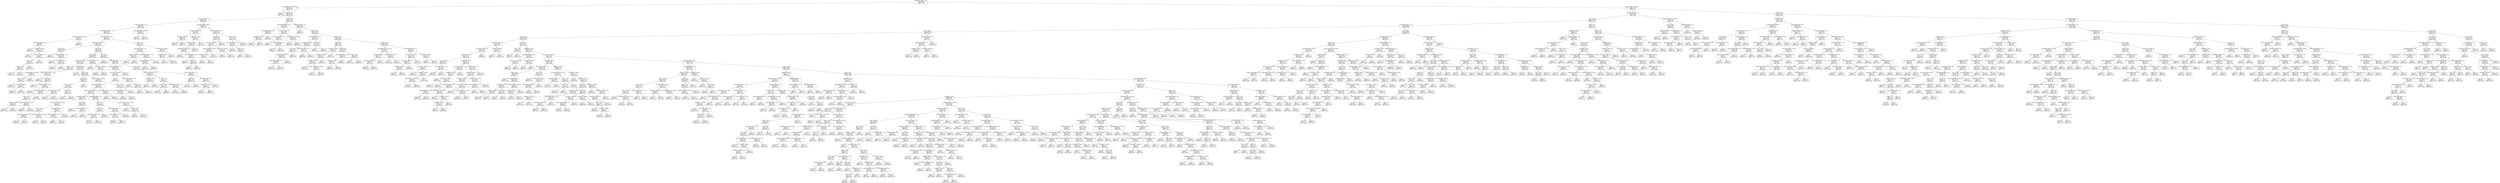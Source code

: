 digraph Tree {
node [shape=box] ;
0 [label="heavy_atom_count <= 19.5\nmse = 1162.43\nsamples = 798\nvalue = 74.737"] ;
1 [label="monoisotopic_mass <= 89.035\nmse = 535.543\nsamples = 141\nvalue = 93.703"] ;
0 -> 1 [labeldistance=2.5, labelangle=45, headlabel="True"] ;
2 [label="mse = 0.0\nsamples = 1\nvalue = 10.098"] ;
1 -> 2 ;
3 [label="xlogp <= 1.95\nmse = 475.463\nsamples = 140\nvalue = 94.474"] ;
1 -> 3 ;
4 [label="atom_stereo_count <= 2.5\nmse = 363.057\nsamples = 102\nvalue = 98.439"] ;
3 -> 4 ;
5 [label="rotable_bond_count <= 7.5\nmse = 180.76\nsamples = 83\nvalue = 101.697"] ;
4 -> 5 ;
6 [label="h_bond_acceptor_count <= 1.5\nmse = 131.22\nsamples = 81\nvalue = 102.438"] ;
5 -> 6 ;
7 [label="h_bond_donor_count <= 3.0\nmse = 461.744\nsamples = 7\nvalue = 93.047"] ;
6 -> 7 ;
8 [label="heavy_atom_count <= 10.0\nmse = 198.83\nsamples = 6\nvalue = 99.016"] ;
7 -> 8 ;
9 [label="mse = 0.0\nsamples = 1\nvalue = 64.967"] ;
8 -> 9 ;
10 [label="complexity <= 168.5\nmse = 37.959\nsamples = 5\nvalue = 103.88"] ;
8 -> 10 ;
11 [label="mse = 0.0\nsamples = 1\nvalue = 118.514"] ;
10 -> 11 ;
12 [label="heavy_atom_count <= 17.0\nmse = 2.643\nsamples = 4\nvalue = 101.441"] ;
10 -> 12 ;
13 [label="xlogp <= 1.25\nmse = 0.342\nsamples = 3\nvalue = 100.754"] ;
12 -> 13 ;
14 [label="xlogp <= 0.45\nmse = 0.014\nsamples = 2\nvalue = 100.282"] ;
13 -> 14 ;
15 [label="mse = 0.0\nsamples = 1\nvalue = 100.116"] ;
14 -> 15 ;
16 [label="mse = 0.0\nsamples = 1\nvalue = 100.365"] ;
14 -> 16 ;
17 [label="mse = 0.0\nsamples = 1\nvalue = 101.462"] ;
13 -> 17 ;
18 [label="mse = -0.0\nsamples = 1\nvalue = 104.874"] ;
12 -> 18 ;
19 [label="mse = 0.0\nsamples = 1\nvalue = 45.297"] ;
7 -> 19 ;
20 [label="heavy_atom_count <= 18.5\nmse = 96.047\nsamples = 74\nvalue = 103.213"] ;
6 -> 20 ;
21 [label="h_bond_donor_count <= 0.5\nmse = 96.137\nsamples = 66\nvalue = 104.168"] ;
20 -> 21 ;
22 [label="xlogp <= 0.4\nmse = 148.369\nsamples = 4\nvalue = 95.758"] ;
21 -> 22 ;
23 [label="mse = 0.0\nsamples = 1\nvalue = 66.743"] ;
22 -> 23 ;
24 [label="rotable_bond_count <= 1.5\nmse = 9.398\nsamples = 3\nvalue = 100.594"] ;
22 -> 24 ;
25 [label="mse = 0.0\nsamples = 1\nvalue = 94.123"] ;
24 -> 25 ;
26 [label="complexity <= 232.5\nmse = 1.228\nsamples = 2\nvalue = 101.888"] ;
24 -> 26 ;
27 [label="mse = 0.0\nsamples = 1\nvalue = 100.531"] ;
26 -> 27 ;
28 [label="mse = -0.0\nsamples = 1\nvalue = 102.793"] ;
26 -> 28 ;
29 [label="xlogp <= 0.55\nmse = 85.908\nsamples = 62\nvalue = 104.837"] ;
21 -> 29 ;
30 [label="xlogp <= 0.35\nmse = 108.865\nsamples = 45\nvalue = 103.227"] ;
29 -> 30 ;
31 [label="complexity <= 178.0\nmse = 102.205\nsamples = 42\nvalue = 103.994"] ;
30 -> 31 ;
32 [label="xlogp <= -1.25\nmse = 28.323\nsamples = 12\nvalue = 109.113"] ;
31 -> 32 ;
33 [label="molecular_weight <= 154.69\nmse = 23.214\nsamples = 4\nvalue = 113.522"] ;
32 -> 33 ;
34 [label="xlogp <= -2.95\nmse = 5.672\nsamples = 3\nvalue = 110.405"] ;
33 -> 34 ;
35 [label="mse = 0.0\nsamples = 1\nvalue = 106.506"] ;
34 -> 35 ;
36 [label="complexity <= 108.45\nmse = 0.807\nsamples = 2\nvalue = 111.704"] ;
34 -> 36 ;
37 [label="mse = 0.0\nsamples = 1\nvalue = 112.975"] ;
36 -> 37 ;
38 [label="mse = -0.0\nsamples = 1\nvalue = 111.069"] ;
36 -> 38 ;
39 [label="mse = 0.0\nsamples = 1\nvalue = 119.756"] ;
33 -> 39 ;
40 [label="h_bond_acceptor_count <= 2.5\nmse = 12.728\nsamples = 8\nvalue = 106.468"] ;
32 -> 40 ;
41 [label="mse = 0.0\nsamples = 1\nvalue = 113.029"] ;
40 -> 41 ;
42 [label="tpsa <= 55.9\nmse = 8.828\nsamples = 7\nvalue = 105.739"] ;
40 -> 42 ;
43 [label="mse = 0.0\nsamples = 1\nvalue = 100.412"] ;
42 -> 43 ;
44 [label="molecular_weight <= 125.11\nmse = 5.941\nsamples = 6\nvalue = 106.405"] ;
42 -> 44 ;
45 [label="mse = 0.0\nsamples = 1\nvalue = 101.005"] ;
44 -> 45 ;
46 [label="atom_stereo_count <= 0.5\nmse = 2.03\nsamples = 5\nvalue = 107.176"] ;
44 -> 46 ;
47 [label="tpsa <= 71.8\nmse = 1.178\nsamples = 4\nvalue = 107.588"] ;
46 -> 47 ;
48 [label="complexity <= 82.05\nmse = 0.619\nsamples = 2\nvalue = 108.513"] ;
47 -> 48 ;
49 [label="mse = 0.0\nsamples = 1\nvalue = 109.626"] ;
48 -> 49 ;
50 [label="mse = 0.0\nsamples = 1\nvalue = 107.957"] ;
48 -> 50 ;
51 [label="monoisotopic_mass <= 263.549\nmse = 0.025\nsamples = 2\nvalue = 106.663"] ;
47 -> 51 ;
52 [label="mse = 0.0\nsamples = 1\nvalue = 106.776"] ;
51 -> 52 ;
53 [label="mse = -0.0\nsamples = 1\nvalue = 106.438"] ;
51 -> 53 ;
54 [label="mse = -0.0\nsamples = 1\nvalue = 104.702"] ;
46 -> 54 ;
55 [label="complexity <= 188.5\nmse = 116.822\nsamples = 30\nvalue = 101.997"] ;
31 -> 55 ;
56 [label="mse = 0.0\nsamples = 1\nvalue = 77.198"] ;
55 -> 56 ;
57 [label="xlogp <= -1.85\nmse = 103.984\nsamples = 29\nvalue = 102.617"] ;
55 -> 57 ;
58 [label="xlogp <= -2.3\nmse = 326.065\nsamples = 5\nvalue = 95.094"] ;
57 -> 58 ;
59 [label="tpsa <= 140.5\nmse = 44.322\nsamples = 4\nvalue = 102.698"] ;
58 -> 59 ;
60 [label="heavy_atom_count <= 16.0\nmse = 4.728\nsamples = 2\nvalue = 109.86"] ;
59 -> 60 ;
61 [label="mse = 0.0\nsamples = 1\nvalue = 107.685"] ;
60 -> 61 ;
62 [label="mse = 0.0\nsamples = 1\nvalue = 112.034"] ;
60 -> 62 ;
63 [label="tpsa <= 153.5\nmse = 13.732\nsamples = 2\nvalue = 97.924"] ;
59 -> 63 ;
64 [label="mse = 0.0\nsamples = 1\nvalue = 100.544"] ;
63 -> 64 ;
65 [label="mse = -0.0\nsamples = 1\nvalue = 92.683"] ;
63 -> 65 ;
66 [label="mse = 0.0\nsamples = 1\nvalue = 57.072"] ;
58 -> 66 ;
67 [label="molecular_weight <= 298.95\nmse = 53.043\nsamples = 24\nvalue = 103.944"] ;
57 -> 67 ;
68 [label="h_bond_acceptor_count <= 6.5\nmse = 47.647\nsamples = 21\nvalue = 103.067"] ;
67 -> 68 ;
69 [label="h_bond_acceptor_count <= 4.5\nmse = 45.13\nsamples = 19\nvalue = 103.922"] ;
68 -> 69 ;
70 [label="h_bond_donor_count <= 2.5\nmse = 31.332\nsamples = 10\nvalue = 101.108"] ;
69 -> 70 ;
71 [label="molecular_weight <= 212.205\nmse = 11.993\nsamples = 7\nvalue = 98.334"] ;
70 -> 71 ;
72 [label="tpsa <= 86.7\nmse = 7.36\nsamples = 4\nvalue = 96.741"] ;
71 -> 72 ;
73 [label="h_bond_acceptor_count <= 2.5\nmse = 0.824\nsamples = 2\nvalue = 98.964"] ;
72 -> 73 ;
74 [label="mse = 0.0\nsamples = 1\nvalue = 99.872"] ;
73 -> 74 ;
75 [label="mse = 0.0\nsamples = 1\nvalue = 98.057"] ;
73 -> 75 ;
76 [label="monoisotopic_mass <= 203.032\nmse = 4.007\nsamples = 2\nvalue = 94.517"] ;
72 -> 76 ;
77 [label="mse = 0.0\nsamples = 1\nvalue = 95.673"] ;
76 -> 77 ;
78 [label="mse = -0.0\nsamples = 1\nvalue = 91.05"] ;
76 -> 78 ;
79 [label="bond_stereo_count <= 0.5\nmse = 6.025\nsamples = 3\nvalue = 101.521"] ;
71 -> 79 ;
80 [label="molecular_weight <= 231.74\nmse = 0.334\nsamples = 2\nvalue = 100.134"] ;
79 -> 80 ;
81 [label="mse = 0.0\nsamples = 1\nvalue = 99.725"] ;
80 -> 81 ;
82 [label="mse = 0.0\nsamples = 1\nvalue = 100.951"] ;
80 -> 82 ;
83 [label="mse = 0.0\nsamples = 1\nvalue = 105.683"] ;
79 -> 83 ;
84 [label="tpsa <= 92.95\nmse = 23.864\nsamples = 3\nvalue = 106.654"] ;
70 -> 84 ;
85 [label="mse = -0.0\nsamples = 1\nvalue = 101.809"] ;
84 -> 85 ;
86 [label="rotable_bond_count <= 1.5\nmse = 0.777\nsamples = 2\nvalue = 111.499"] ;
84 -> 86 ;
87 [label="mse = 0.0\nsamples = 1\nvalue = 112.746"] ;
86 -> 87 ;
88 [label="mse = 0.0\nsamples = 1\nvalue = 110.876"] ;
86 -> 88 ;
89 [label="rotable_bond_count <= 4.0\nmse = 30.055\nsamples = 9\nvalue = 108.987"] ;
69 -> 89 ;
90 [label="tpsa <= 117.0\nmse = 13.756\nsamples = 6\nvalue = 106.306"] ;
89 -> 90 ;
91 [label="xlogp <= -0.9\nmse = 4.554\nsamples = 3\nvalue = 103.532"] ;
90 -> 91 ;
92 [label="rotable_bond_count <= 2.5\nmse = 0.041\nsamples = 2\nvalue = 104.759"] ;
91 -> 92 ;
93 [label="mse = 0.0\nsamples = 1\nvalue = 104.616"] ;
92 -> 93 ;
94 [label="mse = -0.0\nsamples = 1\nvalue = 105.046"] ;
92 -> 94 ;
95 [label="mse = 0.0\nsamples = 1\nvalue = 99.848"] ;
91 -> 95 ;
96 [label="h_bond_donor_count <= 2.5\nmse = 2.08\nsamples = 3\nvalue = 110.005"] ;
90 -> 96 ;
97 [label="heavy_atom_count <= 15.5\nmse = 0.37\nsamples = 2\nvalue = 110.962"] ;
96 -> 97 ;
98 [label="mse = 0.0\nsamples = 1\nvalue = 110.354"] ;
97 -> 98 ;
99 [label="mse = -0.0\nsamples = 1\nvalue = 111.571"] ;
97 -> 99 ;
100 [label="mse = 0.0\nsamples = 1\nvalue = 108.09"] ;
96 -> 100 ;
101 [label="monoisotopic_mass <= 241.063\nmse = 12.179\nsamples = 3\nvalue = 115.243"] ;
89 -> 101 ;
102 [label="mse = 0.0\nsamples = 1\nvalue = 110.531"] ;
101 -> 102 ;
103 [label="xlogp <= 0.05\nmse = 1.619\nsamples = 2\nvalue = 117.598"] ;
101 -> 103 ;
104 [label="mse = 0.0\nsamples = 1\nvalue = 118.871"] ;
103 -> 104 ;
105 [label="mse = -0.0\nsamples = 1\nvalue = 116.326"] ;
103 -> 105 ;
106 [label="monoisotopic_mass <= 277.033\nmse = 0.734\nsamples = 2\nvalue = 95.093"] ;
68 -> 106 ;
107 [label="mse = 0.0\nsamples = 1\nvalue = 94.487"] ;
106 -> 107 ;
108 [label="mse = -0.0\nsamples = 1\nvalue = 96.304"] ;
106 -> 108 ;
109 [label="tpsa <= 123.15\nmse = 18.744\nsamples = 3\nvalue = 113.006"] ;
67 -> 109 ;
110 [label="rotable_bond_count <= 2.5\nmse = 0.606\nsamples = 2\nvalue = 109.977"] ;
109 -> 110 ;
111 [label="mse = 0.0\nsamples = 1\nvalue = 109.199"] ;
110 -> 111 ;
112 [label="mse = 0.0\nsamples = 1\nvalue = 110.756"] ;
110 -> 112 ;
113 [label="mse = -0.0\nsamples = 1\nvalue = 119.062"] ;
109 -> 113 ;
114 [label="h_bond_donor_count <= 2.5\nmse = 11.89\nsamples = 3\nvalue = 88.655"] ;
30 -> 114 ;
115 [label="mse = 0.0\nsamples = 1\nvalue = 93.506"] ;
114 -> 115 ;
116 [label="exact_mass <= 203.581\nmse = 0.188\nsamples = 2\nvalue = 86.23"] ;
114 -> 116 ;
117 [label="mse = 0.0\nsamples = 1\nvalue = 85.796"] ;
116 -> 117 ;
118 [label="mse = 0.0\nsamples = 1\nvalue = 86.664"] ;
116 -> 118 ;
119 [label="tpsa <= 41.5\nmse = 19.257\nsamples = 17\nvalue = 108.287"] ;
29 -> 119 ;
120 [label="mse = 0.0\nsamples = 1\nvalue = 100.978"] ;
119 -> 120 ;
121 [label="h_bond_donor_count <= 1.5\nmse = 16.312\nsamples = 16\nvalue = 108.85"] ;
119 -> 121 ;
122 [label="h_bond_acceptor_count <= 4.5\nmse = 22.819\nsamples = 5\nvalue = 111.994"] ;
121 -> 122 ;
123 [label="exact_mass <= 162.553\nmse = 5.366\nsamples = 4\nvalue = 110.385"] ;
122 -> 123 ;
124 [label="mse = 0.0\nsamples = 1\nvalue = 106.834"] ;
123 -> 124 ;
125 [label="h_bond_acceptor_count <= 2.5\nmse = 0.453\nsamples = 3\nvalue = 111.805"] ;
123 -> 125 ;
126 [label="mse = 0.0\nsamples = 1\nvalue = 112.523"] ;
125 -> 126 ;
127 [label="xlogp <= 1.25\nmse = 0.182\nsamples = 2\nvalue = 111.326"] ;
125 -> 127 ;
128 [label="mse = 0.0\nsamples = 1\nvalue = 110.722"] ;
127 -> 128 ;
129 [label="mse = -0.0\nsamples = 1\nvalue = 111.628"] ;
127 -> 129 ;
130 [label="mse = 0.0\nsamples = 1\nvalue = 123.257"] ;
122 -> 130 ;
131 [label="tpsa <= 90.85\nmse = 7.075\nsamples = 11\nvalue = 107.452"] ;
121 -> 131 ;
132 [label="h_bond_acceptor_count <= 3.5\nmse = 3.779\nsamples = 6\nvalue = 106.215"] ;
131 -> 132 ;
133 [label="complexity <= 276.0\nmse = 0.051\nsamples = 2\nvalue = 107.973"] ;
132 -> 133 ;
134 [label="mse = 0.0\nsamples = 1\nvalue = 107.58"] ;
133 -> 134 ;
135 [label="mse = 0.0\nsamples = 1\nvalue = 108.104"] ;
133 -> 135 ;
136 [label="xlogp <= 1.3\nmse = 3.134\nsamples = 4\nvalue = 105.211"] ;
132 -> 136 ;
137 [label="tpsa <= 84.25\nmse = 2.815\nsamples = 2\nvalue = 104.182"] ;
136 -> 137 ;
138 [label="mse = -0.0\nsamples = 1\nvalue = 105.151"] ;
137 -> 138 ;
139 [label="mse = 0.0\nsamples = 1\nvalue = 101.276"] ;
137 -> 139 ;
140 [label="h_bond_acceptor_count <= 4.5\nmse = 0.268\nsamples = 2\nvalue = 106.582"] ;
136 -> 140 ;
141 [label="mse = 0.0\nsamples = 1\nvalue = 106.948"] ;
140 -> 141 ;
142 [label="mse = 0.0\nsamples = 1\nvalue = 105.849"] ;
140 -> 142 ;
143 [label="h_bond_acceptor_count <= 4.5\nmse = 6.07\nsamples = 5\nvalue = 109.396"] ;
131 -> 143 ;
144 [label="tpsa <= 99.9\nmse = 1.502\nsamples = 2\nvalue = 107.676"] ;
143 -> 144 ;
145 [label="mse = 0.0\nsamples = 1\nvalue = 108.383"] ;
144 -> 145 ;
146 [label="mse = 0.0\nsamples = 1\nvalue = 105.553"] ;
144 -> 146 ;
147 [label="atom_stereo_count <= 0.5\nmse = 2.95\nsamples = 3\nvalue = 111.69"] ;
143 -> 147 ;
148 [label="complexity <= 360.0\nmse = 2.294\nsamples = 2\nvalue = 110.848"] ;
147 -> 148 ;
149 [label="mse = 0.0\nsamples = 1\nvalue = 109.333"] ;
148 -> 149 ;
150 [label="mse = -0.0\nsamples = 1\nvalue = 112.362"] ;
148 -> 150 ;
151 [label="mse = 0.0\nsamples = 1\nvalue = 113.376"] ;
147 -> 151 ;
152 [label="xlogp <= 1.0\nmse = 47.222\nsamples = 8\nvalue = 96.731"] ;
20 -> 152 ;
153 [label="h_bond_donor_count <= 1.5\nmse = 50.652\nsamples = 5\nvalue = 93.066"] ;
152 -> 153 ;
154 [label="complexity <= 405.0\nmse = 8.367\nsamples = 2\nvalue = 81.286"] ;
153 -> 154 ;
155 [label="mse = 0.0\nsamples = 1\nvalue = 84.178"] ;
154 -> 155 ;
156 [label="mse = -0.0\nsamples = 1\nvalue = 78.393"] ;
154 -> 156 ;
157 [label="h_bond_acceptor_count <= 3.5\nmse = 3.064\nsamples = 3\nvalue = 96.993"] ;
153 -> 157 ;
158 [label="rotable_bond_count <= 2.5\nmse = 0.593\nsamples = 2\nvalue = 98.148"] ;
157 -> 158 ;
159 [label="mse = 0.0\nsamples = 1\nvalue = 96.814"] ;
158 -> 159 ;
160 [label="mse = 0.0\nsamples = 1\nvalue = 98.593"] ;
158 -> 160 ;
161 [label="mse = 0.0\nsamples = 1\nvalue = 94.683"] ;
157 -> 161 ;
162 [label="exact_mass <= 258.095\nmse = 0.874\nsamples = 3\nvalue = 101.616"] ;
152 -> 162 ;
163 [label="complexity <= 450.5\nmse = 0.007\nsamples = 2\nvalue = 101.2"] ;
162 -> 163 ;
164 [label="mse = 0.0\nsamples = 1\nvalue = 101.267"] ;
163 -> 164 ;
165 [label="mse = -0.0\nsamples = 1\nvalue = 101.099"] ;
163 -> 165 ;
166 [label="mse = -0.0\nsamples = 1\nvalue = 103.7"] ;
162 -> 166 ;
167 [label="monoisotopic_mass <= 290.109\nmse = 1160.152\nsamples = 2\nvalue = 57.981"] ;
5 -> 167 ;
168 [label="mse = 0.0\nsamples = 1\nvalue = 23.92"] ;
167 -> 168 ;
169 [label="mse = 0.0\nsamples = 1\nvalue = 92.042"] ;
167 -> 169 ;
170 [label="molecular_weight <= 246.27\nmse = 826.934\nsamples = 19\nvalue = 87.27"] ;
4 -> 170 ;
171 [label="rotable_bond_count <= 1.0\nmse = 1397.761\nsamples = 9\nvalue = 65.161"] ;
170 -> 171 ;
172 [label="complexity <= 248.5\nmse = 0.042\nsamples = 2\nvalue = 6.586"] ;
171 -> 172 ;
173 [label="mse = 0.0\nsamples = 1\nvalue = 6.38"] ;
172 -> 173 ;
174 [label="mse = 0.0\nsamples = 1\nvalue = 6.792"] ;
172 -> 174 ;
175 [label="complexity <= 384.5\nmse = 914.634\nsamples = 7\nvalue = 75.812"] ;
171 -> 175 ;
176 [label="complexity <= 382.0\nmse = 545.364\nsamples = 6\nvalue = 82.283"] ;
175 -> 176 ;
177 [label="heavy_atom_count <= 14.0\nmse = 14.931\nsamples = 4\nvalue = 96.87"] ;
176 -> 177 ;
178 [label="mse = 0.0\nsamples = 1\nvalue = 103.073"] ;
177 -> 178 ;
179 [label="molecular_weight <= 242.78\nmse = 6.64\nsamples = 3\nvalue = 95.319"] ;
177 -> 179 ;
180 [label="mse = 0.0\nsamples = 1\nvalue = 90.97"] ;
179 -> 180 ;
181 [label="xlogp <= -1.0\nmse = 0.446\nsamples = 2\nvalue = 96.769"] ;
179 -> 181 ;
182 [label="mse = 0.0\nsamples = 1\nvalue = 95.825"] ;
181 -> 182 ;
183 [label="mse = -0.0\nsamples = 1\nvalue = 97.241"] ;
181 -> 183 ;
184 [label="mse = 650.259\nsamples = 2\nvalue = 67.697"] ;
176 -> 184 ;
185 [label="mse = 0.0\nsamples = 1\nvalue = 11.093"] ;
175 -> 185 ;
186 [label="heavy_atom_count <= 18.5\nmse = 30.142\nsamples = 10\nvalue = 100.334"] ;
170 -> 186 ;
187 [label="tpsa <= 154.5\nmse = 10.752\nsamples = 6\nvalue = 103.16"] ;
186 -> 187 ;
188 [label="exact_mass <= 259.581\nmse = 4.989\nsamples = 5\nvalue = 102.166"] ;
187 -> 188 ;
189 [label="molecular_weight <= 253.79\nmse = 1.404\nsamples = 3\nvalue = 100.576"] ;
188 -> 189 ;
190 [label="complexity <= 374.0\nmse = 0.118\nsamples = 2\nvalue = 99.07"] ;
189 -> 190 ;
191 [label="mse = 0.0\nsamples = 1\nvalue = 99.556"] ;
190 -> 191 ;
192 [label="mse = 0.0\nsamples = 1\nvalue = 98.827"] ;
190 -> 192 ;
193 [label="mse = 0.0\nsamples = 1\nvalue = 101.479"] ;
189 -> 193 ;
194 [label="exact_mass <= 262.586\nmse = 0.206\nsamples = 2\nvalue = 104.71"] ;
188 -> 194 ;
195 [label="mse = 0.0\nsamples = 1\nvalue = 104.937"] ;
194 -> 195 ;
196 [label="mse = 0.0\nsamples = 1\nvalue = 103.802"] ;
194 -> 196 ;
197 [label="mse = -0.0\nsamples = 1\nvalue = 109.624"] ;
187 -> 197 ;
198 [label="tpsa <= 130.0\nmse = 17.883\nsamples = 4\nvalue = 94.276"] ;
186 -> 198 ;
199 [label="atom_stereo_count <= 4.0\nmse = 0.544\nsamples = 3\nvalue = 96.922"] ;
198 -> 199 ;
200 [label="mse = 0.0\nsamples = 1\nvalue = 96.034"] ;
199 -> 200 ;
201 [label="xlogp <= 0.15\nmse = 0.031\nsamples = 2\nvalue = 97.514"] ;
199 -> 201 ;
202 [label="mse = 0.0\nsamples = 1\nvalue = 97.761"] ;
201 -> 202 ;
203 [label="mse = -0.0\nsamples = 1\nvalue = 97.39"] ;
201 -> 203 ;
204 [label="mse = -0.0\nsamples = 1\nvalue = 87.663"] ;
198 -> 204 ;
205 [label="xlogp <= 2.35\nmse = 618.918\nsamples = 38\nvalue = 84.561"] ;
3 -> 205 ;
206 [label="h_bond_acceptor_count <= 2.5\nmse = 465.927\nsamples = 8\nvalue = 52.771"] ;
205 -> 206 ;
207 [label="rotable_bond_count <= 3.0\nmse = 262.766\nsamples = 3\nvalue = 69.925"] ;
206 -> 207 ;
208 [label="complexity <= 313.0\nmse = 78.101\nsamples = 2\nvalue = 62.848"] ;
207 -> 208 ;
209 [label="mse = 0.0\nsamples = 1\nvalue = 54.011"] ;
208 -> 209 ;
210 [label="mse = 0.0\nsamples = 1\nvalue = 71.686"] ;
208 -> 210 ;
211 [label="mse = 0.0\nsamples = 1\nvalue = 98.229"] ;
207 -> 211 ;
212 [label="exact_mass <= 253.143\nmse = 185.69\nsamples = 5\nvalue = 38.476"] ;
206 -> 212 ;
213 [label="heavy_atom_count <= 14.5\nmse = 35.76\nsamples = 3\nvalue = 27.199"] ;
212 -> 213 ;
214 [label="mse = 0.0\nsamples = 1\nvalue = 19.254"] ;
213 -> 214 ;
215 [label="rotable_bond_count <= 1.5\nmse = 6.298\nsamples = 2\nvalue = 31.172"] ;
213 -> 215 ;
216 [label="mse = 0.0\nsamples = 1\nvalue = 28.662"] ;
215 -> 216 ;
217 [label="mse = 0.0\nsamples = 1\nvalue = 33.681"] ;
215 -> 217 ;
218 [label="monoisotopic_mass <= 273.586\nmse = 81.256\nsamples = 2\nvalue = 49.754"] ;
212 -> 218 ;
219 [label="mse = 0.0\nsamples = 1\nvalue = 43.38"] ;
218 -> 219 ;
220 [label="mse = 0.0\nsamples = 1\nvalue = 62.502"] ;
218 -> 220 ;
221 [label="heavy_atom_count <= 13.5\nmse = 386.922\nsamples = 30\nvalue = 91.418"] ;
205 -> 221 ;
222 [label="mse = 0.0\nsamples = 1\nvalue = 16.264"] ;
221 -> 222 ;
223 [label="xlogp <= 2.75\nmse = 279.438\nsamples = 29\nvalue = 92.921"] ;
221 -> 223 ;
224 [label="heavy_atom_count <= 18.5\nmse = 53.438\nsamples = 8\nvalue = 101.91"] ;
223 -> 224 ;
225 [label="complexity <= 287.0\nmse = 39.687\nsamples = 6\nvalue = 99.383"] ;
224 -> 225 ;
226 [label="tpsa <= 59.1\nmse = 14.528\nsamples = 4\nvalue = 103.485"] ;
225 -> 226 ;
227 [label="rotable_bond_count <= 3.5\nmse = 12.095\nsamples = 3\nvalue = 101.687"] ;
226 -> 227 ;
228 [label="h_bond_acceptor_count <= 4.0\nmse = 0.026\nsamples = 2\nvalue = 100.133"] ;
227 -> 228 ;
229 [label="mse = 0.0\nsamples = 1\nvalue = 100.332"] ;
228 -> 229 ;
230 [label="mse = -0.0\nsamples = 1\nvalue = 100.001"] ;
228 -> 230 ;
231 [label="mse = 0.0\nsamples = 1\nvalue = 109.457"] ;
227 -> 231 ;
232 [label="mse = -0.0\nsamples = 1\nvalue = 107.081"] ;
226 -> 232 ;
233 [label="heavy_atom_count <= 17.5\nmse = 0.139\nsamples = 2\nvalue = 91.998"] ;
225 -> 233 ;
234 [label="mse = 0.0\nsamples = 1\nvalue = 91.693"] ;
233 -> 234 ;
235 [label="mse = -0.0\nsamples = 1\nvalue = 92.455"] ;
233 -> 235 ;
236 [label="tpsa <= 52.55\nmse = 0.994\nsamples = 2\nvalue = 110.754"] ;
224 -> 236 ;
237 [label="mse = 0.0\nsamples = 1\nvalue = 111.751"] ;
236 -> 237 ;
238 [label="mse = 0.0\nsamples = 1\nvalue = 109.757"] ;
236 -> 238 ;
239 [label="tpsa <= 58.1\nmse = 335.557\nsamples = 21\nvalue = 87.865"] ;
223 -> 239 ;
240 [label="xlogp <= 3.35\nmse = 153.34\nsamples = 10\nvalue = 95.693"] ;
239 -> 240 ;
241 [label="complexity <= 338.0\nmse = 22.186\nsamples = 5\nvalue = 102.413"] ;
240 -> 241 ;
242 [label="complexity <= 304.0\nmse = 8.598\nsamples = 4\nvalue = 100.965"] ;
241 -> 242 ;
243 [label="complexity <= 233.5\nmse = 3.301\nsamples = 3\nvalue = 103.209"] ;
242 -> 243 ;
244 [label="mse = 0.0\nsamples = 1\nvalue = 105.011"] ;
243 -> 244 ;
245 [label="molecular_weight <= 223.785\nmse = 0.107\nsamples = 2\nvalue = 101.407"] ;
243 -> 245 ;
246 [label="mse = 0.0\nsamples = 1\nvalue = 101.734"] ;
245 -> 246 ;
247 [label="mse = 0.0\nsamples = 1\nvalue = 101.08"] ;
245 -> 247 ;
248 [label="mse = 0.0\nsamples = 1\nvalue = 97.974"] ;
242 -> 248 ;
249 [label="mse = -0.0\nsamples = 1\nvalue = 112.544"] ;
241 -> 249 ;
250 [label="xlogp <= 4.15\nmse = 194.188\nsamples = 5\nvalue = 88.974"] ;
240 -> 250 ;
251 [label="monoisotopic_mass <= 272.546\nmse = 61.181\nsamples = 3\nvalue = 82.057"] ;
250 -> 251 ;
252 [label="complexity <= 245.0\nmse = 6.071\nsamples = 2\nvalue = 74.431"] ;
251 -> 252 ;
253 [label="mse = 0.0\nsamples = 1\nvalue = 77.916"] ;
252 -> 253 ;
254 [label="mse = 0.0\nsamples = 1\nvalue = 72.689"] ;
252 -> 254 ;
255 [label="mse = 0.0\nsamples = 1\nvalue = 89.682"] ;
251 -> 255 ;
256 [label="xlogp <= 4.25\nmse = 19.097\nsamples = 2\nvalue = 109.724"] ;
250 -> 256 ;
257 [label="mse = 0.0\nsamples = 1\nvalue = 114.094"] ;
256 -> 257 ;
258 [label="mse = 0.0\nsamples = 1\nvalue = 105.354"] ;
256 -> 258 ;
259 [label="xlogp <= 3.45\nmse = 395.228\nsamples = 11\nvalue = 80.038"] ;
239 -> 259 ;
260 [label="monoisotopic_mass <= 271.534\nmse = 423.523\nsamples = 5\nvalue = 64.237"] ;
259 -> 260 ;
261 [label="complexity <= 355.5\nmse = 94.174\nsamples = 3\nvalue = 52.36"] ;
260 -> 261 ;
262 [label="heavy_atom_count <= 16.5\nmse = 1.689\nsamples = 2\nvalue = 44.479"] ;
261 -> 262 ;
263 [label="mse = 0.0\nsamples = 1\nvalue = 42.641"] ;
262 -> 263 ;
264 [label="mse = 0.0\nsamples = 1\nvalue = 45.398"] ;
262 -> 264 ;
265 [label="mse = 0.0\nsamples = 1\nvalue = 64.181"] ;
261 -> 265 ;
266 [label="molecular_weight <= 274.72\nmse = 12.521\nsamples = 2\nvalue = 93.93"] ;
260 -> 266 ;
267 [label="mse = 0.0\nsamples = 1\nvalue = 97.469"] ;
266 -> 267 ;
268 [label="mse = 0.0\nsamples = 1\nvalue = 90.392"] ;
266 -> 268 ;
269 [label="bond_stereo_count <= 0.5\nmse = 28.015\nsamples = 6\nvalue = 92.327"] ;
259 -> 269 ;
270 [label="exact_mass <= 279.086\nmse = 13.807\nsamples = 4\nvalue = 95.095"] ;
269 -> 270 ;
271 [label="exact_mass <= 254.105\nmse = 1.652\nsamples = 3\nvalue = 93.518"] ;
270 -> 271 ;
272 [label="complexity <= 321.5\nmse = 0.001\nsamples = 2\nvalue = 92.876"] ;
271 -> 272 ;
273 [label="mse = -0.0\nsamples = 1\nvalue = 92.896"] ;
272 -> 273 ;
274 [label="mse = -0.0\nsamples = 1\nvalue = 92.816"] ;
272 -> 274 ;
275 [label="mse = 0.0\nsamples = 1\nvalue = 96.088"] ;
271 -> 275 ;
276 [label="mse = -0.0\nsamples = 1\nvalue = 102.979"] ;
270 -> 276 ;
277 [label="complexity <= 358.0\nmse = 10.455\nsamples = 2\nvalue = 86.791"] ;
269 -> 277 ;
278 [label="mse = 0.0\nsamples = 1\nvalue = 82.218"] ;
277 -> 278 ;
279 [label="mse = -0.0\nsamples = 1\nvalue = 89.077"] ;
277 -> 279 ;
280 [label="exact_mass <= 460.195\nmse = 1203.0\nsamples = 657\nvalue = 70.701"] ;
0 -> 280 [labeldistance=2.5, labelangle=-45, headlabel="False"] ;
281 [label="bond_stereo_count <= 1.5\nmse = 1050.468\nsamples = 434\nvalue = 75.806"] ;
280 -> 281 ;
282 [label="tpsa <= 140.0\nmse = 1022.027\nsamples = 424\nvalue = 76.462"] ;
281 -> 282 ;
283 [label="h_bond_donor_count <= 2.5\nmse = 1038.639\nsamples = 386\nvalue = 75.069"] ;
282 -> 283 ;
284 [label="tpsa <= 134.0\nmse = 1005.803\nsamples = 298\nvalue = 78.375"] ;
283 -> 284 ;
285 [label="tpsa <= 36.55\nmse = 983.677\nsamples = 293\nvalue = 78.867"] ;
284 -> 285 ;
286 [label="exact_mass <= 405.71\nmse = 308.836\nsamples = 26\nvalue = 91.612"] ;
285 -> 286 ;
287 [label="atom_stereo_count <= 5.5\nmse = 118.999\nsamples = 24\nvalue = 93.568"] ;
286 -> 287 ;
288 [label="complexity <= 307.5\nmse = 74.242\nsamples = 23\nvalue = 95.143"] ;
287 -> 288 ;
289 [label="tpsa <= 19.8\nmse = 10.736\nsamples = 6\nvalue = 103.359"] ;
288 -> 289 ;
290 [label="exact_mass <= 310.153\nmse = 3.275\nsamples = 4\nvalue = 105.136"] ;
289 -> 290 ;
291 [label="mse = 0.0\nsamples = 1\nvalue = 101.962"] ;
290 -> 291 ;
292 [label="complexity <= 269.5\nmse = 0.946\nsamples = 3\nvalue = 105.929"] ;
290 -> 292 ;
293 [label="monoisotopic_mass <= 322.141\nmse = 0.035\nsamples = 2\nvalue = 104.966"] ;
292 -> 293 ;
294 [label="mse = 0.0\nsamples = 1\nvalue = 104.778"] ;
293 -> 294 ;
295 [label="mse = 0.0\nsamples = 1\nvalue = 105.153"] ;
293 -> 295 ;
296 [label="mse = 0.0\nsamples = 1\nvalue = 106.893"] ;
292 -> 296 ;
297 [label="heavy_atom_count <= 22.0\nmse = 1.752\nsamples = 2\nvalue = 98.916"] ;
289 -> 297 ;
298 [label="mse = 0.0\nsamples = 1\nvalue = 100.239"] ;
297 -> 298 ;
299 [label="mse = -0.0\nsamples = 1\nvalue = 97.592"] ;
297 -> 299 ;
300 [label="complexity <= 343.5\nmse = 70.138\nsamples = 17\nvalue = 93.345"] ;
288 -> 300 ;
301 [label="atom_stereo_count <= 2.0\nmse = 27.072\nsamples = 4\nvalue = 83.489"] ;
300 -> 301 ;
302 [label="complexity <= 338.0\nmse = 20.193\nsamples = 3\nvalue = 82.33"] ;
301 -> 302 ;
303 [label="mse = 0.0\nsamples = 1\nvalue = 75.994"] ;
302 -> 303 ;
304 [label="complexity <= 340.5\nmse = 5.788\nsamples = 2\nvalue = 84.865"] ;
302 -> 304 ;
305 [label="mse = 0.0\nsamples = 1\nvalue = 81.918"] ;
304 -> 305 ;
306 [label="mse = 0.0\nsamples = 1\nvalue = 86.829"] ;
304 -> 306 ;
307 [label="mse = 0.0\nsamples = 1\nvalue = 91.602"] ;
301 -> 307 ;
308 [label="atom_stereo_count <= 4.5\nmse = 41.317\nsamples = 13\nvalue = 96.631"] ;
300 -> 308 ;
309 [label="complexity <= 461.5\nmse = 31.338\nsamples = 12\nvalue = 95.931"] ;
308 -> 309 ;
310 [label="complexity <= 425.0\nmse = 31.889\nsamples = 9\nvalue = 98.281"] ;
309 -> 310 ;
311 [label="molecular_weight <= 287.35\nmse = 16.872\nsamples = 6\nvalue = 95.825"] ;
310 -> 311 ;
312 [label="molecular_weight <= 272.825\nmse = 1.445\nsamples = 2\nvalue = 100.515"] ;
311 -> 312 ;
313 [label="mse = 0.0\nsamples = 1\nvalue = 101.209"] ;
312 -> 313 ;
314 [label="mse = 0.0\nsamples = 1\nvalue = 98.433"] ;
312 -> 314 ;
315 [label="atom_stereo_count <= 0.5\nmse = 5.935\nsamples = 4\nvalue = 93.145"] ;
311 -> 315 ;
316 [label="mse = 0.0\nsamples = 1\nvalue = 87.365"] ;
315 -> 316 ;
317 [label="complexity <= 417.0\nmse = 0.428\nsamples = 3\nvalue = 94.108"] ;
315 -> 317 ;
318 [label="complexity <= 385.5\nmse = 0.124\nsamples = 2\nvalue = 93.853"] ;
317 -> 318 ;
319 [label="mse = 0.0\nsamples = 1\nvalue = 93.15"] ;
318 -> 319 ;
320 [label="mse = 0.0\nsamples = 1\nvalue = 94.029"] ;
318 -> 320 ;
321 [label="mse = -0.0\nsamples = 1\nvalue = 95.384"] ;
317 -> 321 ;
322 [label="exact_mass <= 326.653\nmse = 10.973\nsamples = 3\nvalue = 105.036"] ;
310 -> 322 ;
323 [label="mse = 0.0\nsamples = 1\nvalue = 110.525"] ;
322 -> 323 ;
324 [label="monoisotopic_mass <= 339.655\nmse = 1.239\nsamples = 2\nvalue = 103.206"] ;
322 -> 324 ;
325 [label="mse = 0.0\nsamples = 1\nvalue = 102.419"] ;
324 -> 325 ;
326 [label="mse = 0.0\nsamples = 1\nvalue = 104.78"] ;
324 -> 326 ;
327 [label="covalent_unit_count <= 1.5\nmse = 0.518\nsamples = 3\nvalue = 91.523"] ;
309 -> 327 ;
328 [label="molecular_weight <= 377.5\nmse = 0.018\nsamples = 2\nvalue = 91.933"] ;
327 -> 328 ;
329 [label="mse = 0.0\nsamples = 1\nvalue = 92.069"] ;
328 -> 329 ;
330 [label="mse = 0.0\nsamples = 1\nvalue = 91.797"] ;
328 -> 330 ;
331 [label="mse = 0.0\nsamples = 1\nvalue = 90.293"] ;
327 -> 331 ;
332 [label="mse = -0.0\nsamples = 1\nvalue = 112.741"] ;
308 -> 332 ;
333 [label="mse = -0.0\nsamples = 1\nvalue = 62.853"] ;
287 -> 333 ;
334 [label="complexity <= 608.0\nmse = 2514.32\nsamples = 2\nvalue = 51.515"] ;
286 -> 334 ;
335 [label="mse = 0.0\nsamples = 1\nvalue = 1.372"] ;
334 -> 335 ;
336 [label="mse = 0.0\nsamples = 1\nvalue = 101.658"] ;
334 -> 336 ;
337 [label="tpsa <= 37.1\nmse = 1033.974\nsamples = 267\nvalue = 77.575"] ;
285 -> 337 ;
338 [label="xlogp <= 2.8\nmse = 81.511\nsamples = 2\nvalue = 16.024"] ;
337 -> 338 ;
339 [label="mse = 0.0\nsamples = 1\nvalue = 3.256"] ;
338 -> 339 ;
340 [label="mse = 0.0\nsamples = 1\nvalue = 22.408"] ;
338 -> 340 ;
341 [label="complexity <= 333.0\nmse = 1013.572\nsamples = 265\nvalue = 78.014"] ;
337 -> 341 ;
342 [label="monoisotopic_mass <= 281.17\nmse = 1040.042\nsamples = 4\nvalue = 48.688"] ;
341 -> 342 ;
343 [label="exact_mass <= 267.139\nmse = 372.454\nsamples = 2\nvalue = 31.747"] ;
342 -> 343 ;
344 [label="mse = 0.0\nsamples = 1\nvalue = 46.696"] ;
343 -> 344 ;
345 [label="mse = 0.0\nsamples = 1\nvalue = 6.832"] ;
343 -> 345 ;
346 [label="complexity <= 290.5\nmse = 14.077\nsamples = 2\nvalue = 93.864"] ;
342 -> 346 ;
347 [label="mse = 0.0\nsamples = 1\nvalue = 99.17"] ;
346 -> 347 ;
348 [label="mse = 0.0\nsamples = 1\nvalue = 91.211"] ;
346 -> 348 ;
349 [label="exact_mass <= 308.13\nmse = 989.17\nsamples = 261\nvalue = 78.8"] ;
341 -> 349 ;
350 [label="exact_mass <= 283.6\nmse = 294.969\nsamples = 35\nvalue = 90.036"] ;
349 -> 350 ;
351 [label="heavy_atom_count <= 20.5\nmse = 329.257\nsamples = 13\nvalue = 79.388"] ;
350 -> 351 ;
352 [label="xlogp <= 0.05\nmse = 89.548\nsamples = 9\nvalue = 89.192"] ;
351 -> 352 ;
353 [label="mse = 0.0\nsamples = 1\nvalue = 73.246"] ;
352 -> 353 ;
354 [label="complexity <= 407.5\nmse = 63.065\nsamples = 8\nvalue = 91.318"] ;
352 -> 354 ;
355 [label="complexity <= 377.0\nmse = 60.881\nsamples = 5\nvalue = 96.415"] ;
354 -> 355 ;
356 [label="complexity <= 350.0\nmse = 93.548\nsamples = 3\nvalue = 92.851"] ;
355 -> 356 ;
357 [label="mse = 112.05\nsamples = 2\nvalue = 94.631"] ;
356 -> 357 ;
358 [label="mse = 0.0\nsamples = 1\nvalue = 87.509"] ;
356 -> 358 ;
359 [label="tpsa <= 56.95\nmse = 2.805\nsamples = 2\nvalue = 99.979"] ;
355 -> 359 ;
360 [label="mse = 0.0\nsamples = 1\nvalue = 99.012"] ;
359 -> 360 ;
361 [label="mse = -0.0\nsamples = 1\nvalue = 102.88"] ;
359 -> 361 ;
362 [label="molecular_weight <= 276.365\nmse = 1.944\nsamples = 3\nvalue = 85.493"] ;
354 -> 362 ;
363 [label="complexity <= 433.0\nmse = 0.641\nsamples = 2\nvalue = 85.011"] ;
362 -> 363 ;
364 [label="mse = 0.0\nsamples = 1\nvalue = 83.879"] ;
363 -> 364 ;
365 [label="mse = -0.0\nsamples = 1\nvalue = 85.577"] ;
363 -> 365 ;
366 [label="mse = 0.0\nsamples = 1\nvalue = 88.386"] ;
362 -> 366 ;
367 [label="tpsa <= 48.5\nmse = 111.106\nsamples = 4\nvalue = 55.579"] ;
351 -> 367 ;
368 [label="mse = 0.0\nsamples = 1\nvalue = 75.794"] ;
367 -> 368 ;
369 [label="exact_mass <= 282.629\nmse = 50.164\nsamples = 3\nvalue = 52.21"] ;
367 -> 369 ;
370 [label="rotable_bond_count <= 2.0\nmse = 6.188\nsamples = 2\nvalue = 57.008"] ;
369 -> 370 ;
371 [label="mse = 0.0\nsamples = 1\nvalue = 59.495"] ;
370 -> 371 ;
372 [label="mse = -0.0\nsamples = 1\nvalue = 54.52"] ;
370 -> 372 ;
373 [label="mse = -0.0\nsamples = 1\nvalue = 42.614"] ;
369 -> 373 ;
374 [label="complexity <= 379.0\nmse = 112.705\nsamples = 22\nvalue = 98.279"] ;
350 -> 374 ;
375 [label="monoisotopic_mass <= 297.145\nmse = 28.008\nsamples = 5\nvalue = 112.747"] ;
374 -> 375 ;
376 [label="rotable_bond_count <= 3.5\nmse = 10.426\nsamples = 2\nvalue = 118.582"] ;
375 -> 376 ;
377 [label="mse = 0.0\nsamples = 1\nvalue = 121.811"] ;
376 -> 377 ;
378 [label="mse = 0.0\nsamples = 1\nvalue = 115.353"] ;
376 -> 378 ;
379 [label="xlogp <= 3.9\nmse = 11.261\nsamples = 3\nvalue = 109.829"] ;
375 -> 379 ;
380 [label="tpsa <= 70.1\nmse = 1.141\nsamples = 2\nvalue = 111.691"] ;
379 -> 380 ;
381 [label="mse = 0.0\nsamples = 1\nvalue = 110.936"] ;
380 -> 381 ;
382 [label="mse = -0.0\nsamples = 1\nvalue = 113.202"] ;
380 -> 382 ;
383 [label="mse = -0.0\nsamples = 1\nvalue = 104.242"] ;
379 -> 383 ;
384 [label="complexity <= 391.0\nmse = 70.737\nsamples = 17\nvalue = 94.806"] ;
374 -> 384 ;
385 [label="mse = 0.0\nsamples = 1\nvalue = 79.366"] ;
384 -> 385 ;
386 [label="complexity <= 477.5\nmse = 54.355\nsamples = 16\nvalue = 96.149"] ;
384 -> 386 ;
387 [label="tpsa <= 71.6\nmse = 45.459\nsamples = 10\nvalue = 99.149"] ;
386 -> 387 ;
388 [label="complexity <= 429.0\nmse = 14.973\nsamples = 5\nvalue = 105.851"] ;
387 -> 388 ;
389 [label="complexity <= 409.0\nmse = 0.031\nsamples = 2\nvalue = 111.172"] ;
388 -> 389 ;
390 [label="mse = 0.0\nsamples = 1\nvalue = 111.348"] ;
389 -> 390 ;
391 [label="mse = -0.0\nsamples = 1\nvalue = 110.997"] ;
389 -> 391 ;
392 [label="h_bond_acceptor_count <= 4.0\nmse = 1.203\nsamples = 3\nvalue = 103.19"] ;
388 -> 392 ;
393 [label="heavy_atom_count <= 22.5\nmse = 0.227\nsamples = 2\nvalue = 104.233"] ;
392 -> 393 ;
394 [label="mse = 0.0\nsamples = 1\nvalue = 104.71"] ;
393 -> 394 ;
395 [label="mse = 0.0\nsamples = 1\nvalue = 103.757"] ;
393 -> 395 ;
396 [label="mse = 0.0\nsamples = 1\nvalue = 102.146"] ;
392 -> 396 ;
397 [label="xlogp <= 3.25\nmse = 15.874\nsamples = 5\nvalue = 94.68"] ;
387 -> 397 ;
398 [label="exact_mass <= 289.133\nmse = 1.051\nsamples = 3\nvalue = 91.368"] ;
397 -> 398 ;
399 [label="h_bond_acceptor_count <= 4.5\nmse = 0.139\nsamples = 2\nvalue = 90.884"] ;
398 -> 399 ;
400 [label="mse = 0.0\nsamples = 1\nvalue = 91.53"] ;
399 -> 400 ;
401 [label="mse = 0.0\nsamples = 1\nvalue = 90.668"] ;
399 -> 401 ;
402 [label="mse = -0.0\nsamples = 1\nvalue = 93.307"] ;
398 -> 402 ;
403 [label="exact_mass <= 298.081\nmse = 3.546\nsamples = 2\nvalue = 98.821"] ;
397 -> 403 ;
404 [label="mse = -0.0\nsamples = 1\nvalue = 99.908"] ;
403 -> 404 ;
405 [label="mse = -0.0\nsamples = 1\nvalue = 95.559"] ;
403 -> 405 ;
406 [label="complexity <= 489.5\nmse = 22.534\nsamples = 6\nvalue = 90.525"] ;
386 -> 406 ;
407 [label="mse = 0.0\nsamples = 1\nvalue = 80.009"] ;
406 -> 407 ;
408 [label="molecular_weight <= 302.9\nmse = 7.698\nsamples = 5\nvalue = 92.027"] ;
406 -> 408 ;
409 [label="atom_stereo_count <= 5.5\nmse = 0.779\nsamples = 4\nvalue = 90.945"] ;
408 -> 409 ;
410 [label="tpsa <= 45.35\nmse = 0.556\nsamples = 3\nvalue = 91.196"] ;
409 -> 410 ;
411 [label="mse = 0.0\nsamples = 1\nvalue = 92.684"] ;
410 -> 411 ;
412 [label="complexity <= 549.5\nmse = 0.003\nsamples = 2\nvalue = 90.824"] ;
410 -> 412 ;
413 [label="mse = 0.0\nsamples = 1\nvalue = 90.772"] ;
412 -> 413 ;
414 [label="mse = -0.0\nsamples = 1\nvalue = 90.876"] ;
412 -> 414 ;
415 [label="mse = -0.0\nsamples = 1\nvalue = 89.688"] ;
409 -> 415 ;
416 [label="mse = -0.0\nsamples = 1\nvalue = 98.522"] ;
408 -> 416 ;
417 [label="molecular_weight <= 320.1\nmse = 1074.136\nsamples = 226\nvalue = 77.06"] ;
349 -> 417 ;
418 [label="rotable_bond_count <= 4.5\nmse = 1706.006\nsamples = 17\nvalue = 52.863"] ;
417 -> 418 ;
419 [label="complexity <= 513.5\nmse = 1488.439\nsamples = 13\nvalue = 41.511"] ;
418 -> 419 ;
420 [label="xlogp <= 2.15\nmse = 898.398\nsamples = 9\nvalue = 26.88"] ;
419 -> 420 ;
421 [label="xlogp <= 1.85\nmse = 23.234\nsamples = 5\nvalue = 11.952"] ;
420 -> 421 ;
422 [label="tpsa <= 59.75\nmse = 1.045\nsamples = 3\nvalue = 15.599"] ;
421 -> 422 ;
423 [label="mse = 0.0\nsamples = 1\nvalue = 16.822"] ;
422 -> 423 ;
424 [label="monoisotopic_mass <= 311.121\nmse = 0.079\nsamples = 2\nvalue = 14.783"] ;
422 -> 424 ;
425 [label="mse = 0.0\nsamples = 1\nvalue = 14.982"] ;
424 -> 425 ;
426 [label="mse = 0.0\nsamples = 1\nvalue = 14.385"] ;
424 -> 426 ;
427 [label="h_bond_acceptor_count <= 5.5\nmse = 1.117\nsamples = 2\nvalue = 5.875"] ;
421 -> 427 ;
428 [label="mse = 0.0\nsamples = 1\nvalue = 4.38"] ;
427 -> 428 ;
429 [label="mse = -0.0\nsamples = 1\nvalue = 6.622"] ;
427 -> 429 ;
430 [label="molecular_weight <= 315.35\nmse = 1311.769\nsamples = 4\nvalue = 56.734"] ;
420 -> 430 ;
431 [label="atom_stereo_count <= 0.5\nmse = 44.796\nsamples = 2\nvalue = 91.615"] ;
430 -> 431 ;
432 [label="mse = 0.0\nsamples = 1\nvalue = 98.308"] ;
431 -> 432 ;
433 [label="mse = 0.0\nsamples = 1\nvalue = 84.922"] ;
431 -> 433 ;
434 [label="monoisotopic_mass <= 315.064\nmse = 145.407\nsamples = 2\nvalue = 21.854"] ;
430 -> 434 ;
435 [label="mse = 0.0\nsamples = 1\nvalue = 33.912"] ;
434 -> 435 ;
436 [label="mse = 0.0\nsamples = 1\nvalue = 9.795"] ;
434 -> 436 ;
437 [label="xlogp <= 2.9\nmse = 689.659\nsamples = 4\nvalue = 85.405"] ;
419 -> 437 ;
438 [label="xlogp <= 1.25\nmse = 70.415\nsamples = 3\nvalue = 99.975"] ;
437 -> 438 ;
439 [label="molecular_weight <= 317.365\nmse = 0.472\nsamples = 2\nvalue = 105.895"] ;
438 -> 439 ;
440 [label="mse = 0.0\nsamples = 1\nvalue = 105.208"] ;
439 -> 440 ;
441 [label="mse = 0.0\nsamples = 1\nvalue = 106.582"] ;
439 -> 441 ;
442 [label="mse = -0.0\nsamples = 1\nvalue = 88.134"] ;
438 -> 442 ;
443 [label="mse = 0.0\nsamples = 1\nvalue = 41.695"] ;
437 -> 443 ;
444 [label="complexity <= 392.0\nmse = 670.104\nsamples = 4\nvalue = 89.191"] ;
418 -> 444 ;
445 [label="mse = 0.0\nsamples = 1\nvalue = 40.024"] ;
444 -> 445 ;
446 [label="exact_mass <= 312.611\nmse = 82.195\nsamples = 3\nvalue = 101.483"] ;
444 -> 446 ;
447 [label="mse = 0.0\nsamples = 1\nvalue = 110.493"] ;
446 -> 447 ;
448 [label="tpsa <= 92.05\nmse = 2.021\nsamples = 2\nvalue = 92.472"] ;
446 -> 448 ;
449 [label="mse = 0.0\nsamples = 1\nvalue = 93.894"] ;
448 -> 449 ;
450 [label="mse = 0.0\nsamples = 1\nvalue = 91.051"] ;
448 -> 450 ;
451 [label="xlogp <= 0.85\nmse = 995.282\nsamples = 209\nvalue = 78.581"] ;
417 -> 451 ;
452 [label="complexity <= 651.5\nmse = 977.748\nsamples = 26\nvalue = 90.698"] ;
451 -> 452 ;
453 [label="monoisotopic_mass <= 373.634\nmse = 241.017\nsamples = 22\nvalue = 102.077"] ;
452 -> 453 ;
454 [label="h_bond_donor_count <= 1.5\nmse = 37.446\nsamples = 10\nvalue = 111.173"] ;
453 -> 454 ;
455 [label="heavy_atom_count <= 23.5\nmse = 7.283\nsamples = 6\nvalue = 105.152"] ;
454 -> 455 ;
456 [label="mse = 0.0\nsamples = 1\nvalue = 111.582"] ;
455 -> 456 ;
457 [label="h_bond_acceptor_count <= 8.5\nmse = 2.379\nsamples = 5\nvalue = 104.348"] ;
455 -> 457 ;
458 [label="complexity <= 498.0\nmse = 0.214\nsamples = 4\nvalue = 104.907"] ;
457 -> 458 ;
459 [label="mse = 0.0\nsamples = 1\nvalue = 104.391"] ;
458 -> 459 ;
460 [label="heavy_atom_count <= 27.0\nmse = 0.024\nsamples = 3\nvalue = 105.294"] ;
458 -> 460 ;
461 [label="xlogp <= -0.05\nmse = 0.002\nsamples = 2\nvalue = 105.208"] ;
460 -> 461 ;
462 [label="mse = 0.0\nsamples = 1\nvalue = 105.242"] ;
461 -> 462 ;
463 [label="mse = 0.0\nsamples = 1\nvalue = 105.139"] ;
461 -> 463 ;
464 [label="mse = 0.0\nsamples = 1\nvalue = 105.555"] ;
460 -> 464 ;
465 [label="mse = -0.0\nsamples = 1\nvalue = 100.431"] ;
457 -> 465 ;
466 [label="rotable_bond_count <= 2.5\nmse = 2.584\nsamples = 4\nvalue = 116.593"] ;
454 -> 466 ;
467 [label="covalent_unit_count <= 1.5\nmse = 0.403\nsamples = 2\nvalue = 118.136"] ;
466 -> 467 ;
468 [label="mse = 0.0\nsamples = 1\nvalue = 118.454"] ;
467 -> 468 ;
469 [label="mse = -0.0\nsamples = 1\nvalue = 116.866"] ;
467 -> 469 ;
470 [label="heavy_atom_count <= 25.0\nmse = 0.0\nsamples = 2\nvalue = 115.05"] ;
466 -> 470 ;
471 [label="mse = 0.0\nsamples = 1\nvalue = 115.06"] ;
470 -> 471 ;
472 [label="mse = 0.0\nsamples = 1\nvalue = 115.043"] ;
470 -> 472 ;
473 [label="rotable_bond_count <= 5.5\nmse = 276.347\nsamples = 12\nvalue = 92.474"] ;
453 -> 473 ;
474 [label="complexity <= 548.5\nmse = 112.58\nsamples = 5\nvalue = 101.165"] ;
473 -> 474 ;
475 [label="h_bond_acceptor_count <= 5.5\nmse = 2.247\nsamples = 2\nvalue = 93.376"] ;
474 -> 475 ;
476 [label="mse = 0.0\nsamples = 1\nvalue = 91.877"] ;
475 -> 476 ;
477 [label="mse = 0.0\nsamples = 1\nvalue = 94.875"] ;
475 -> 477 ;
478 [label="molecular_weight <= 429.45\nmse = 101.573\nsamples = 3\nvalue = 108.954"] ;
474 -> 478 ;
479 [label="rotable_bond_count <= 4.0\nmse = 0.387\nsamples = 2\nvalue = 114.765"] ;
478 -> 479 ;
480 [label="mse = 0.0\nsamples = 1\nvalue = 114.325"] ;
479 -> 480 ;
481 [label="mse = 0.0\nsamples = 1\nvalue = 115.644"] ;
479 -> 481 ;
482 [label="mse = -0.0\nsamples = 1\nvalue = 91.523"] ;
478 -> 482 ;
483 [label="rotable_bond_count <= 7.0\nmse = 298.6\nsamples = 7\nvalue = 85.522"] ;
473 -> 483 ;
484 [label="heavy_atom_count <= 28.5\nmse = 261.871\nsamples = 4\nvalue = 75.935"] ;
483 -> 484 ;
485 [label="exact_mass <= 407.155\nmse = 5.63\nsamples = 3\nvalue = 64.575"] ;
484 -> 485 ;
486 [label="h_bond_donor_count <= 1.5\nmse = 1.77\nsamples = 2\nvalue = 62.396"] ;
485 -> 486 ;
487 [label="mse = 0.0\nsamples = 1\nvalue = 61.066"] ;
486 -> 487 ;
488 [label="mse = -0.0\nsamples = 1\nvalue = 63.727"] ;
486 -> 488 ;
489 [label="mse = 0.0\nsamples = 1\nvalue = 66.753"] ;
485 -> 489 ;
490 [label="mse = 0.0\nsamples = 1\nvalue = 98.656"] ;
484 -> 490 ;
491 [label="tpsa <= 54.45\nmse = 9.047\nsamples = 3\nvalue = 99.902"] ;
483 -> 491 ;
492 [label="mse = 0.0\nsamples = 1\nvalue = 102.815"] ;
491 -> 492 ;
493 [label="tpsa <= 73.1\nmse = 1.124\nsamples = 2\nvalue = 96.989"] ;
491 -> 493 ;
494 [label="mse = 0.0\nsamples = 1\nvalue = 98.049"] ;
493 -> 494 ;
495 [label="mse = 0.0\nsamples = 1\nvalue = 95.929"] ;
493 -> 495 ;
496 [label="rotable_bond_count <= 4.5\nmse = 1286.007\nsamples = 4\nvalue = 43.919"] ;
452 -> 496 ;
497 [label="molecular_weight <= 367.9\nmse = 0.899\nsamples = 2\nvalue = 12.682"] ;
496 -> 497 ;
498 [label="mse = 0.0\nsamples = 1\nvalue = 11.521"] ;
497 -> 498 ;
499 [label="mse = 0.0\nsamples = 1\nvalue = 13.456"] ;
497 -> 499 ;
500 [label="rotable_bond_count <= 5.5\nmse = 148.036\nsamples = 2\nvalue = 82.966"] ;
496 -> 500 ;
501 [label="mse = 0.0\nsamples = 1\nvalue = 70.799"] ;
500 -> 501 ;
502 [label="mse = 0.0\nsamples = 1\nvalue = 95.133"] ;
500 -> 502 ;
503 [label="xlogp <= 1.35\nmse = 970.887\nsamples = 183\nvalue = 76.646"] ;
451 -> 503 ;
504 [label="complexity <= 760.0\nmse = 1188.994\nsamples = 7\nvalue = 35.134"] ;
503 -> 504 ;
505 [label="monoisotopic_mass <= 370.709\nmse = 153.225\nsamples = 5\nvalue = 17.506"] ;
504 -> 505 ;
506 [label="atom_stereo_count <= 0.5\nmse = 16.855\nsamples = 2\nvalue = 10.393"] ;
505 -> 506 ;
507 [label="mse = 0.0\nsamples = 1\nvalue = 16.199"] ;
506 -> 507 ;
508 [label="mse = -0.0\nsamples = 1\nvalue = 7.49"] ;
506 -> 508 ;
509 [label="rotable_bond_count <= 7.5\nmse = 168.05\nsamples = 3\nvalue = 28.176"] ;
505 -> 509 ;
510 [label="monoisotopic_mass <= 389.67\nmse = 20.634\nsamples = 2\nvalue = 35.307"] ;
509 -> 510 ;
511 [label="mse = 0.0\nsamples = 1\nvalue = 41.731"] ;
510 -> 511 ;
512 [label="mse = 0.0\nsamples = 1\nvalue = 32.095"] ;
510 -> 512 ;
513 [label="mse = -0.0\nsamples = 1\nvalue = 6.781"] ;
509 -> 513 ;
514 [label="xlogp <= 1.15\nmse = 153.078\nsamples = 2\nvalue = 93.893"] ;
504 -> 514 ;
515 [label="mse = 0.0\nsamples = 1\nvalue = 102.642"] ;
514 -> 515 ;
516 [label="mse = -0.0\nsamples = 1\nvalue = 76.396"] ;
514 -> 516 ;
517 [label="rotable_bond_count <= 8.5\nmse = 875.263\nsamples = 176\nvalue = 78.608"] ;
503 -> 517 ;
518 [label="complexity <= 775.5\nmse = 832.878\nsamples = 163\nvalue = 79.91"] ;
517 -> 518 ;
519 [label="h_bond_donor_count <= 1.5\nmse = 848.99\nsamples = 153\nvalue = 78.877"] ;
518 -> 519 ;
520 [label="complexity <= 487.5\nmse = 767.683\nsamples = 91\nvalue = 83.128"] ;
519 -> 520 ;
521 [label="exact_mass <= 351.092\nmse = 343.168\nsamples = 25\nvalue = 97.15"] ;
520 -> 521 ;
522 [label="xlogp <= 5.0\nmse = 323.389\nsamples = 11\nvalue = 84.284"] ;
521 -> 522 ;
523 [label="heavy_atom_count <= 25.5\nmse = 193.946\nsamples = 10\nvalue = 87.604"] ;
522 -> 523 ;
524 [label="xlogp <= 4.25\nmse = 40.118\nsamples = 9\nvalue = 92.997"] ;
523 -> 524 ;
525 [label="atom_stereo_count <= 1.5\nmse = 17.949\nsamples = 7\nvalue = 90.654"] ;
524 -> 525 ;
526 [label="tpsa <= 66.35\nmse = 9.655\nsamples = 6\nvalue = 89.572"] ;
525 -> 526 ;
527 [label="h_bond_acceptor_count <= 3.5\nmse = 5.005\nsamples = 4\nvalue = 87.699"] ;
526 -> 527 ;
528 [label="mse = 0.0\nsamples = 1\nvalue = 83.384"] ;
527 -> 528 ;
529 [label="complexity <= 458.5\nmse = 0.438\nsamples = 3\nvalue = 88.778"] ;
527 -> 529 ;
530 [label="molecular_weight <= 331.85\nmse = 0.107\nsamples = 2\nvalue = 88.432"] ;
529 -> 530 ;
531 [label="mse = 0.0\nsamples = 1\nvalue = 87.97"] ;
530 -> 531 ;
532 [label="mse = -0.0\nsamples = 1\nvalue = 88.663"] ;
530 -> 532 ;
533 [label="mse = 0.0\nsamples = 1\nvalue = 89.814"] ;
529 -> 533 ;
534 [label="rotable_bond_count <= 4.0\nmse = 1.818\nsamples = 2\nvalue = 92.693"] ;
526 -> 534 ;
535 [label="mse = 0.0\nsamples = 1\nvalue = 90.786"] ;
534 -> 535 ;
536 [label="mse = 0.0\nsamples = 1\nvalue = 93.646"] ;
534 -> 536 ;
537 [label="mse = -0.0\nsamples = 1\nvalue = 99.31"] ;
525 -> 537 ;
538 [label="tpsa <= 60.9\nmse = 3.918\nsamples = 2\nvalue = 103.544"] ;
524 -> 538 ;
539 [label="mse = 0.0\nsamples = 1\nvalue = 101.565"] ;
538 -> 539 ;
540 [label="mse = 0.0\nsamples = 1\nvalue = 105.524"] ;
538 -> 540 ;
541 [label="mse = -0.0\nsamples = 1\nvalue = 57.939"] ;
523 -> 541 ;
542 [label="mse = -0.0\nsamples = 1\nvalue = 41.123"] ;
522 -> 542 ;
543 [label="h_bond_acceptor_count <= 3.5\nmse = 239.09\nsamples = 14\nvalue = 103.155"] ;
521 -> 543 ;
544 [label="exact_mass <= 370.507\nmse = 3.716\nsamples = 2\nvalue = 66.87"] ;
543 -> 544 ;
545 [label="mse = 0.0\nsamples = 1\nvalue = 65.507"] ;
544 -> 545 ;
546 [label="mse = 0.0\nsamples = 1\nvalue = 69.596"] ;
544 -> 546 ;
547 [label="atom_stereo_count <= 0.5\nmse = 102.702\nsamples = 12\nvalue = 107.186"] ;
543 -> 547 ;
548 [label="xlogp <= 3.05\nmse = 78.496\nsamples = 7\nvalue = 111.541"] ;
547 -> 548 ;
549 [label="monoisotopic_mass <= 360.114\nmse = 5.364\nsamples = 2\nvalue = 123.387"] ;
548 -> 549 ;
550 [label="mse = -0.0\nsamples = 1\nvalue = 125.703"] ;
549 -> 550 ;
551 [label="mse = 0.0\nsamples = 1\nvalue = 121.071"] ;
549 -> 551 ;
552 [label="complexity <= 480.0\nmse = 17.597\nsamples = 5\nvalue = 106.074"] ;
548 -> 552 ;
553 [label="exact_mass <= 383.625\nmse = 4.871\nsamples = 4\nvalue = 104.036"] ;
552 -> 553 ;
554 [label="molecular_weight <= 366.85\nmse = 0.553\nsamples = 2\nvalue = 101.444"] ;
553 -> 554 ;
555 [label="mse = 0.0\nsamples = 1\nvalue = 100.156"] ;
554 -> 555 ;
556 [label="mse = 0.0\nsamples = 1\nvalue = 101.873"] ;
554 -> 556 ;
557 [label="h_bond_acceptor_count <= 5.5\nmse = 0.284\nsamples = 2\nvalue = 105.764"] ;
553 -> 557 ;
558 [label="mse = 0.0\nsamples = 1\nvalue = 106.297"] ;
557 -> 558 ;
559 [label="mse = -0.0\nsamples = 1\nvalue = 105.231"] ;
557 -> 559 ;
560 [label="mse = 0.0\nsamples = 1\nvalue = 112.869"] ;
552 -> 560 ;
561 [label="monoisotopic_mass <= 359.102\nmse = 8.158\nsamples = 5\nvalue = 96.843"] ;
547 -> 561 ;
562 [label="h_bond_acceptor_count <= 7.5\nmse = 0.993\nsamples = 3\nvalue = 98.414"] ;
561 -> 562 ;
563 [label="tpsa <= 76.1\nmse = 0.0\nsamples = 2\nvalue = 99.411"] ;
562 -> 563 ;
564 [label="mse = 0.0\nsamples = 1\nvalue = 99.405"] ;
563 -> 564 ;
565 [label="mse = 0.0\nsamples = 1\nvalue = 99.414"] ;
563 -> 565 ;
566 [label="mse = 0.0\nsamples = 1\nvalue = 97.418"] ;
562 -> 566 ;
567 [label="heavy_atom_count <= 26.0\nmse = 0.012\nsamples = 2\nvalue = 92.128"] ;
561 -> 567 ;
568 [label="mse = 0.0\nsamples = 1\nvalue = 92.019"] ;
567 -> 568 ;
569 [label="mse = 0.0\nsamples = 1\nvalue = 92.237"] ;
567 -> 569 ;
570 [label="monoisotopic_mass <= 430.55\nmse = 830.135\nsamples = 66\nvalue = 76.896"] ;
520 -> 570 ;
571 [label="bond_stereo_count <= 0.5\nmse = 923.304\nsamples = 50\nvalue = 71.66"] ;
570 -> 571 ;
572 [label="h_bond_acceptor_count <= 5.5\nmse = 820.597\nsamples = 46\nvalue = 73.756"] ;
571 -> 572 ;
573 [label="tpsa <= 82.95\nmse = 376.066\nsamples = 22\nvalue = 86.62"] ;
572 -> 573 ;
574 [label="tpsa <= 81.05\nmse = 276.962\nsamples = 19\nvalue = 81.547"] ;
573 -> 574 ;
575 [label="complexity <= 494.5\nmse = 203.103\nsamples = 18\nvalue = 83.316"] ;
574 -> 575 ;
576 [label="mse = 0.0\nsamples = 1\nvalue = 46.286"] ;
575 -> 576 ;
577 [label="molecular_weight <= 346.5\nmse = 154.184\nsamples = 17\nvalue = 84.797"] ;
575 -> 577 ;
578 [label="mse = 0.0\nsamples = 1\nvalue = 60.231"] ;
577 -> 578 ;
579 [label="atom_stereo_count <= 0.5\nmse = 110.55\nsamples = 16\nvalue = 86.934"] ;
577 -> 579 ;
580 [label="xlogp <= 4.95\nmse = 65.741\nsamples = 9\nvalue = 82.14"] ;
579 -> 580 ;
581 [label="tpsa <= 61.45\nmse = 7.468\nsamples = 3\nvalue = 70.94"] ;
580 -> 581 ;
582 [label="molecular_weight <= 402.0\nmse = 0.369\nsamples = 2\nvalue = 69.6"] ;
581 -> 582 ;
583 [label="mse = 0.0\nsamples = 1\nvalue = 68.549"] ;
582 -> 583 ;
584 [label="mse = 0.0\nsamples = 1\nvalue = 69.951"] ;
582 -> 584 ;
585 [label="mse = 0.0\nsamples = 1\nvalue = 76.296"] ;
581 -> 585 ;
586 [label="h_bond_acceptor_count <= 2.5\nmse = 9.295\nsamples = 6\nvalue = 87.23"] ;
580 -> 586 ;
587 [label="xlogp <= 6.4\nmse = 0.097\nsamples = 2\nvalue = 91.862"] ;
586 -> 587 ;
588 [label="mse = 0.0\nsamples = 1\nvalue = 91.423"] ;
587 -> 588 ;
589 [label="mse = 0.0\nsamples = 1\nvalue = 92.082"] ;
587 -> 589 ;
590 [label="tpsa <= 48.4\nmse = 1.682\nsamples = 4\nvalue = 85.493"] ;
586 -> 590 ;
591 [label="mse = 0.0\nsamples = 1\nvalue = 84.258"] ;
590 -> 591 ;
592 [label="complexity <= 651.0\nmse = 0.311\nsamples = 3\nvalue = 86.729"] ;
590 -> 592 ;
593 [label="tpsa <= 61.4\nmse = 0.051\nsamples = 2\nvalue = 86.427"] ;
592 -> 593 ;
594 [label="mse = 0.0\nsamples = 1\nvalue = 86.267"] ;
593 -> 594 ;
595 [label="mse = -0.0\nsamples = 1\nvalue = 86.748"] ;
593 -> 595 ;
596 [label="mse = 0.0\nsamples = 1\nvalue = 87.633"] ;
592 -> 596 ;
597 [label="tpsa <= 66.9\nmse = 40.365\nsamples = 7\nvalue = 97.891"] ;
579 -> 597 ;
598 [label="complexity <= 541.5\nmse = 14.066\nsamples = 5\nvalue = 94.527"] ;
597 -> 598 ;
599 [label="mse = 0.0\nsamples = 1\nvalue = 87.678"] ;
598 -> 599 ;
600 [label="complexity <= 639.5\nmse = 2.923\nsamples = 4\nvalue = 96.239"] ;
598 -> 600 ;
601 [label="molecular_weight <= 385.0\nmse = 0.071\nsamples = 2\nvalue = 94.595"] ;
600 -> 601 ;
602 [label="mse = 0.0\nsamples = 1\nvalue = 94.861"] ;
601 -> 602 ;
603 [label="mse = -0.0\nsamples = 1\nvalue = 94.328"] ;
601 -> 603 ;
604 [label="h_bond_acceptor_count <= 4.0\nmse = 0.363\nsamples = 2\nvalue = 97.884"] ;
600 -> 604 ;
605 [label="mse = 0.0\nsamples = 1\nvalue = 98.487"] ;
604 -> 605 ;
606 [label="mse = -0.0\nsamples = 1\nvalue = 97.282"] ;
604 -> 606 ;
607 [label="complexity <= 689.0\nmse = 7.089\nsamples = 2\nvalue = 106.302"] ;
597 -> 607 ;
608 [label="mse = 0.0\nsamples = 1\nvalue = 108.964"] ;
607 -> 608 ;
609 [label="mse = -0.0\nsamples = 1\nvalue = 103.639"] ;
607 -> 609 ;
610 [label="mse = 0.0\nsamples = 1\nvalue = 35.548"] ;
574 -> 610 ;
611 [label="tpsa <= 85.6\nmse = 21.844\nsamples = 3\nvalue = 114.014"] ;
573 -> 611 ;
612 [label="mse = 0.0\nsamples = 1\nvalue = 108.345"] ;
611 -> 612 ;
613 [label="rotable_bond_count <= 3.5\nmse = 0.704\nsamples = 2\nvalue = 117.793"] ;
611 -> 613 ;
614 [label="mse = 0.0\nsamples = 1\nvalue = 118.386"] ;
613 -> 614 ;
615 [label="mse = 0.0\nsamples = 1\nvalue = 116.606"] ;
613 -> 615 ;
616 [label="heavy_atom_count <= 25.5\nmse = 938.247\nsamples = 24\nvalue = 62.924"] ;
572 -> 616 ;
617 [label="h_bond_donor_count <= 0.5\nmse = 59.909\nsamples = 5\nvalue = 97.887"] ;
616 -> 617 ;
618 [label="rotable_bond_count <= 3.0\nmse = 3.027\nsamples = 2\nvalue = 107.948"] ;
617 -> 618 ;
619 [label="mse = 0.0\nsamples = 1\nvalue = 110.409"] ;
618 -> 619 ;
620 [label="mse = -0.0\nsamples = 1\nvalue = 106.718"] ;
618 -> 620 ;
621 [label="tpsa <= 98.25\nmse = 12.42\nsamples = 3\nvalue = 92.856"] ;
617 -> 621 ;
622 [label="mse = 0.0\nsamples = 1\nvalue = 85.376"] ;
621 -> 622 ;
623 [label="rotable_bond_count <= 5.0\nmse = 1.477\nsamples = 2\nvalue = 94.352"] ;
621 -> 623 ;
624 [label="mse = 0.0\nsamples = 1\nvalue = 92.863"] ;
623 -> 624 ;
625 [label="mse = 0.0\nsamples = 1\nvalue = 95.344"] ;
623 -> 625 ;
626 [label="atom_stereo_count <= 1.5\nmse = 713.732\nsamples = 19\nvalue = 52.073"] ;
616 -> 626 ;
627 [label="exact_mass <= 371.145\nmse = 542.533\nsamples = 16\nvalue = 60.379"] ;
626 -> 627 ;
628 [label="monoisotopic_mass <= 369.616\nmse = 128.207\nsamples = 2\nvalue = 31.567"] ;
627 -> 628 ;
629 [label="mse = 0.0\nsamples = 1\nvalue = 51.179"] ;
628 -> 629 ;
630 [label="mse = 0.0\nsamples = 1\nvalue = 25.03"] ;
628 -> 630 ;
631 [label="tpsa <= 103.0\nmse = 418.205\nsamples = 14\nvalue = 66.445"] ;
627 -> 631 ;
632 [label="xlogp <= 2.85\nmse = 354.658\nsamples = 11\nvalue = 61.968"] ;
631 -> 632 ;
633 [label="heavy_atom_count <= 28.5\nmse = 11.904\nsamples = 2\nvalue = 36.278"] ;
632 -> 633 ;
634 [label="mse = 0.0\nsamples = 1\nvalue = 31.399"] ;
633 -> 634 ;
635 [label="mse = 0.0\nsamples = 1\nvalue = 38.718"] ;
633 -> 635 ;
636 [label="h_bond_donor_count <= 0.5\nmse = 246.308\nsamples = 9\nvalue = 67.897"] ;
632 -> 636 ;
637 [label="complexity <= 558.5\nmse = 90.872\nsamples = 3\nvalue = 85.48"] ;
636 -> 637 ;
638 [label="mse = 0.0\nsamples = 1\nvalue = 97.35"] ;
637 -> 638 ;
639 [label="molecular_weight <= 411.0\nmse = 30.642\nsamples = 2\nvalue = 79.546"] ;
637 -> 639 ;
640 [label="mse = 0.0\nsamples = 1\nvalue = 85.081"] ;
639 -> 640 ;
641 [label="mse = 0.0\nsamples = 1\nvalue = 74.01"] ;
639 -> 641 ;
642 [label="heavy_atom_count <= 30.5\nmse = 172.356\nsamples = 6\nvalue = 62.622"] ;
636 -> 642 ;
643 [label="tpsa <= 74.45\nmse = 14.459\nsamples = 5\nvalue = 58.414"] ;
642 -> 643 ;
644 [label="complexity <= 519.5\nmse = 4.866\nsamples = 2\nvalue = 62.254"] ;
643 -> 644 ;
645 [label="mse = 0.0\nsamples = 1\nvalue = 60.048"] ;
644 -> 645 ;
646 [label="mse = 0.0\nsamples = 1\nvalue = 64.46"] ;
644 -> 646 ;
647 [label="xlogp <= 4.2\nmse = 0.897\nsamples = 3\nvalue = 55.342"] ;
643 -> 647 ;
648 [label="molecular_weight <= 408.95\nmse = 0.183\nsamples = 2\nvalue = 54.23"] ;
647 -> 648 ;
649 [label="mse = 0.0\nsamples = 1\nvalue = 53.802"] ;
648 -> 649 ;
650 [label="mse = -0.0\nsamples = 1\nvalue = 54.658"] ;
648 -> 650 ;
651 [label="mse = 0.0\nsamples = 1\nvalue = 56.083"] ;
647 -> 651 ;
652 [label="mse = 0.0\nsamples = 1\nvalue = 100.491"] ;
642 -> 652 ;
653 [label="h_bond_acceptor_count <= 7.0\nmse = 80.254\nsamples = 3\nvalue = 90.319"] ;
631 -> 653 ;
654 [label="mse = 0.0\nsamples = 1\nvalue = 102.983"] ;
653 -> 654 ;
655 [label="rotable_bond_count <= 6.5\nmse = 0.105\nsamples = 2\nvalue = 83.988"] ;
653 -> 655 ;
656 [label="mse = 0.0\nsamples = 1\nvalue = 84.312"] ;
655 -> 656 ;
657 [label="mse = 0.0\nsamples = 1\nvalue = 83.663"] ;
655 -> 657 ;
658 [label="h_bond_donor_count <= 0.5\nmse = 91.75\nsamples = 3\nvalue = 20.233"] ;
626 -> 658 ;
659 [label="mse = 0.0\nsamples = 1\nvalue = 10.694"] ;
658 -> 659 ;
660 [label="heavy_atom_count <= 28.5\nmse = 1.509\nsamples = 2\nvalue = 29.772"] ;
658 -> 660 ;
661 [label="mse = 0.0\nsamples = 1\nvalue = 28.035"] ;
660 -> 661 ;
662 [label="mse = -0.0\nsamples = 1\nvalue = 30.641"] ;
660 -> 662 ;
663 [label="rotable_bond_count <= 7.0\nmse = 1298.247\nsamples = 4\nvalue = 34.978"] ;
571 -> 663 ;
664 [label="molecular_weight <= 404.4\nmse = 216.866\nsamples = 3\nvalue = 15.522"] ;
663 -> 664 ;
665 [label="rotable_bond_count <= 4.0\nmse = 6.452\nsamples = 2\nvalue = 5.213"] ;
664 -> 665 ;
666 [label="mse = 0.0\nsamples = 1\nvalue = 2.673"] ;
665 -> 666 ;
667 [label="mse = 0.0\nsamples = 1\nvalue = 7.753"] ;
665 -> 667 ;
668 [label="mse = 0.0\nsamples = 1\nvalue = 36.141"] ;
664 -> 668 ;
669 [label="mse = 0.0\nsamples = 1\nvalue = 93.346"] ;
663 -> 669 ;
670 [label="xlogp <= 2.85\nmse = 232.953\nsamples = 16\nvalue = 92.396"] ;
570 -> 670 ;
671 [label="molecular_weight <= 439.25\nmse = 10.673\nsamples = 3\nvalue = 109.753"] ;
670 -> 671 ;
672 [label="mse = 0.0\nsamples = 1\nvalue = 104.43"] ;
671 -> 672 ;
673 [label="h_bond_donor_count <= 0.5\nmse = 1.637\nsamples = 2\nvalue = 111.528"] ;
671 -> 673 ;
674 [label="mse = 0.0\nsamples = 1\nvalue = 113.337"] ;
673 -> 674 ;
675 [label="mse = -0.0\nsamples = 1\nvalue = 110.623"] ;
673 -> 675 ;
676 [label="xlogp <= 4.8\nmse = 206.977\nsamples = 13\nvalue = 89.09"] ;
670 -> 676 ;
677 [label="h_bond_donor_count <= 0.5\nmse = 129.656\nsamples = 8\nvalue = 81.267"] ;
676 -> 677 ;
678 [label="h_bond_acceptor_count <= 7.0\nmse = 8.871\nsamples = 3\nvalue = 88.373"] ;
677 -> 678 ;
679 [label="mse = 0.0\nsamples = 1\nvalue = 95.485"] ;
678 -> 679 ;
680 [label="monoisotopic_mass <= 443.63\nmse = 1.88\nsamples = 2\nvalue = 87.357"] ;
678 -> 680 ;
681 [label="mse = 0.0\nsamples = 1\nvalue = 88.224"] ;
680 -> 681 ;
682 [label="mse = 0.0\nsamples = 1\nvalue = 85.189"] ;
680 -> 682 ;
683 [label="h_bond_acceptor_count <= 6.5\nmse = 112.855\nsamples = 5\nvalue = 69.897"] ;
677 -> 683 ;
684 [label="h_bond_acceptor_count <= 4.5\nmse = 12.306\nsamples = 3\nvalue = 77.835"] ;
683 -> 684 ;
685 [label="mse = 0.0\nsamples = 1\nvalue = 73.287"] ;
684 -> 685 ;
686 [label="heavy_atom_count <= 31.0\nmse = 2.943\nsamples = 2\nvalue = 80.11"] ;
684 -> 686 ;
687 [label="mse = 0.0\nsamples = 1\nvalue = 78.394"] ;
686 -> 687 ;
688 [label="mse = -0.0\nsamples = 1\nvalue = 81.825"] ;
686 -> 688 ;
689 [label="monoisotopic_mass <= 451.657\nmse = 27.39\nsamples = 2\nvalue = 57.99"] ;
683 -> 689 ;
690 [label="mse = 0.0\nsamples = 1\nvalue = 52.757"] ;
689 -> 690 ;
691 [label="mse = -0.0\nsamples = 1\nvalue = 63.224"] ;
689 -> 691 ;
692 [label="molecular_weight <= 438.95\nmse = 71.57\nsamples = 5\nvalue = 101.802"] ;
676 -> 692 ;
693 [label="exact_mass <= 434.979\nmse = 2.421\nsamples = 3\nvalue = 93.638"] ;
692 -> 693 ;
694 [label="mse = 0.0\nsamples = 1\nvalue = 92.12"] ;
693 -> 694 ;
695 [label="monoisotopic_mass <= 436.578\nmse = 0.237\nsamples = 2\nvalue = 95.155"] ;
693 -> 695 ;
696 [label="mse = 0.0\nsamples = 1\nvalue = 95.642"] ;
695 -> 696 ;
697 [label="mse = -0.0\nsamples = 1\nvalue = 94.668"] ;
695 -> 697 ;
698 [label="tpsa <= 90.75\nmse = 7.393\nsamples = 2\nvalue = 109.967"] ;
692 -> 698 ;
699 [label="mse = 0.0\nsamples = 1\nvalue = 112.686"] ;
698 -> 699 ;
700 [label="mse = -0.0\nsamples = 1\nvalue = 107.248"] ;
698 -> 700 ;
701 [label="monoisotopic_mass <= 439.615\nmse = 902.456\nsamples = 62\nvalue = 72.798"] ;
519 -> 701 ;
702 [label="xlogp <= 5.6\nmse = 933.89\nsamples = 54\nvalue = 75.854"] ;
701 -> 702 ;
703 [label="complexity <= 528.0\nmse = 846.746\nsamples = 52\nvalue = 77.459"] ;
702 -> 703 ;
704 [label="heavy_atom_count <= 26.5\nmse = 920.41\nsamples = 21\nvalue = 67.686"] ;
703 -> 704 ;
705 [label="rotable_bond_count <= 3.5\nmse = 496.243\nsamples = 16\nvalue = 76.179"] ;
704 -> 705 ;
706 [label="rotable_bond_count <= 2.5\nmse = 363.7\nsamples = 7\nvalue = 60.003"] ;
705 -> 706 ;
707 [label="heavy_atom_count <= 25.0\nmse = 0.267\nsamples = 2\nvalue = 81.571"] ;
706 -> 707 ;
708 [label="mse = 0.0\nsamples = 1\nvalue = 80.938"] ;
707 -> 708 ;
709 [label="mse = -0.0\nsamples = 1\nvalue = 81.993"] ;
707 -> 709 ;
710 [label="complexity <= 416.5\nmse = 53.684\nsamples = 5\nvalue = 44.597"] ;
706 -> 710 ;
711 [label="molecular_weight <= 334.55\nmse = 0.715\nsamples = 2\nvalue = 33.09"] ;
710 -> 711 ;
712 [label="mse = 0.0\nsamples = 1\nvalue = 32.244"] ;
711 -> 712 ;
713 [label="mse = 0.0\nsamples = 1\nvalue = 33.935"] ;
711 -> 713 ;
714 [label="monoisotopic_mass <= 338.152\nmse = 0.713\nsamples = 3\nvalue = 49.2"] ;
710 -> 714 ;
715 [label="mse = 0.0\nsamples = 1\nvalue = 47.514"] ;
714 -> 715 ;
716 [label="xlogp <= 3.65\nmse = 0.002\nsamples = 2\nvalue = 49.622"] ;
714 -> 716 ;
717 [label="mse = 0.0\nsamples = 1\nvalue = 49.54"] ;
716 -> 717 ;
718 [label="mse = 0.0\nsamples = 1\nvalue = 49.649"] ;
716 -> 718 ;
719 [label="tpsa <= 105.5\nmse = 225.456\nsamples = 9\nvalue = 89.121"] ;
705 -> 719 ;
720 [label="exact_mass <= 341.692\nmse = 78.657\nsamples = 8\nvalue = 92.416"] ;
719 -> 720 ;
721 [label="xlogp <= 4.85\nmse = 43.226\nsamples = 4\nvalue = 98.846"] ;
720 -> 721 ;
722 [label="complexity <= 409.5\nmse = 1.958\nsamples = 3\nvalue = 102.936"] ;
721 -> 722 ;
723 [label="mse = 0.0\nsamples = 1\nvalue = 103.71"] ;
722 -> 723 ;
724 [label="rotable_bond_count <= 4.5\nmse = 2.598\nsamples = 2\nvalue = 102.42"] ;
722 -> 724 ;
725 [label="mse = 0.0\nsamples = 1\nvalue = 103.56"] ;
724 -> 725 ;
726 [label="mse = -0.0\nsamples = 1\nvalue = 100.141"] ;
724 -> 726 ;
727 [label="mse = -0.0\nsamples = 1\nvalue = 88.62"] ;
721 -> 727 ;
728 [label="rotable_bond_count <= 5.0\nmse = 31.409\nsamples = 4\nvalue = 85.987"] ;
720 -> 728 ;
729 [label="mse = 0.0\nsamples = 1\nvalue = 73.428"] ;
728 -> 729 ;
730 [label="complexity <= 436.0\nmse = 5.976\nsamples = 3\nvalue = 88.08"] ;
728 -> 730 ;
731 [label="mse = 0.0\nsamples = 1\nvalue = 91.46"] ;
730 -> 731 ;
732 [label="tpsa <= 92.9\nmse = 0.394\nsamples = 2\nvalue = 86.39"] ;
730 -> 732 ;
733 [label="mse = 0.0\nsamples = 1\nvalue = 86.752"] ;
732 -> 733 ;
734 [label="mse = -0.0\nsamples = 1\nvalue = 85.302"] ;
732 -> 734 ;
735 [label="mse = -0.0\nsamples = 1\nvalue = 42.984"] ;
719 -> 735 ;
736 [label="exact_mass <= 396.679\nmse = 1204.854\nsamples = 5\nvalue = 34.924"] ;
704 -> 736 ;
737 [label="h_bond_acceptor_count <= 5.0\nmse = 53.455\nsamples = 3\nvalue = 13.56"] ;
736 -> 737 ;
738 [label="exact_mass <= 364.695\nmse = 2.782\nsamples = 2\nvalue = 4.699"] ;
737 -> 738 ;
739 [label="mse = 0.0\nsamples = 1\nvalue = 6.367"] ;
738 -> 739 ;
740 [label="mse = 0.0\nsamples = 1\nvalue = 3.031"] ;
738 -> 740 ;
741 [label="mse = 0.0\nsamples = 1\nvalue = 19.467"] ;
737 -> 741 ;
742 [label="monoisotopic_mass <= 405.634\nmse = 89.757\nsamples = 2\nvalue = 88.333"] ;
736 -> 742 ;
743 [label="mse = 0.0\nsamples = 1\nvalue = 97.807"] ;
742 -> 743 ;
744 [label="mse = -0.0\nsamples = 1\nvalue = 78.859"] ;
742 -> 744 ;
745 [label="atom_stereo_count <= 0.5\nmse = 683.36\nsamples = 31\nvalue = 84.241"] ;
703 -> 745 ;
746 [label="tpsa <= 96.65\nmse = 726.727\nsamples = 17\nvalue = 74.768"] ;
745 -> 746 ;
747 [label="molecular_weight <= 363.45\nmse = 316.245\nsamples = 7\nvalue = 90.148"] ;
746 -> 747 ;
748 [label="exact_mass <= 353.153\nmse = 52.627\nsamples = 2\nvalue = 69.631"] ;
747 -> 748 ;
749 [label="mse = 0.0\nsamples = 1\nvalue = 79.89"] ;
748 -> 749 ;
750 [label="mse = -0.0\nsamples = 1\nvalue = 64.501"] ;
748 -> 750 ;
751 [label="heavy_atom_count <= 29.5\nmse = 132.336\nsamples = 5\nvalue = 100.407"] ;
747 -> 751 ;
752 [label="monoisotopic_mass <= 386.158\nmse = 18.074\nsamples = 3\nvalue = 92.825"] ;
751 -> 752 ;
753 [label="mse = 0.0\nsamples = 1\nvalue = 88.687"] ;
752 -> 753 ;
754 [label="exact_mass <= 408.656\nmse = 1.91\nsamples = 2\nvalue = 96.962"] ;
752 -> 754 ;
755 [label="mse = 0.0\nsamples = 1\nvalue = 98.344"] ;
754 -> 755 ;
756 [label="mse = 0.0\nsamples = 1\nvalue = 95.58"] ;
754 -> 756 ;
757 [label="molecular_weight <= 425.7\nmse = 15.94\nsamples = 2\nvalue = 115.571"] ;
751 -> 757 ;
758 [label="mse = 0.0\nsamples = 1\nvalue = 119.563"] ;
757 -> 758 ;
759 [label="mse = -0.0\nsamples = 1\nvalue = 111.578"] ;
757 -> 759 ;
760 [label="tpsa <= 101.5\nmse = 749.726\nsamples = 10\nvalue = 66.117"] ;
746 -> 760 ;
761 [label="rotable_bond_count <= 4.5\nmse = 49.862\nsamples = 3\nvalue = 35.46"] ;
760 -> 761 ;
762 [label="mse = 0.0\nsamples = 1\nvalue = 48.563"] ;
761 -> 762 ;
763 [label="tpsa <= 99.35\nmse = 8.676\nsamples = 2\nvalue = 32.184"] ;
761 -> 763 ;
764 [label="mse = 0.0\nsamples = 1\nvalue = 29.239"] ;
763 -> 764 ;
765 [label="mse = 0.0\nsamples = 1\nvalue = 35.13"] ;
763 -> 765 ;
766 [label="xlogp <= 3.6\nmse = 446.472\nsamples = 7\nvalue = 80.052"] ;
760 -> 766 ;
767 [label="molecular_weight <= 329.8\nmse = 339.05\nsamples = 6\nvalue = 86.181"] ;
766 -> 767 ;
768 [label="mse = 0.0\nsamples = 1\nvalue = 55.031"] ;
767 -> 768 ;
769 [label="rotable_bond_count <= 3.0\nmse = 79.474\nsamples = 5\nvalue = 95.081"] ;
767 -> 769 ;
770 [label="mse = 0.0\nsamples = 1\nvalue = 82.936"] ;
769 -> 770 ;
771 [label="monoisotopic_mass <= 385.127\nmse = 28.661\nsamples = 4\nvalue = 99.939"] ;
769 -> 771 ;
772 [label="molecular_weight <= 370.4\nmse = 5.219\nsamples = 2\nvalue = 106.122"] ;
771 -> 772 ;
773 [label="mse = 0.0\nsamples = 1\nvalue = 108.406"] ;
772 -> 773 ;
774 [label="mse = 0.0\nsamples = 1\nvalue = 103.837"] ;
772 -> 774 ;
775 [label="exact_mass <= 417.651\nmse = 1.822\nsamples = 2\nvalue = 95.818"] ;
771 -> 775 ;
776 [label="mse = 0.0\nsamples = 1\nvalue = 96.772"] ;
775 -> 776 ;
777 [label="mse = -0.0\nsamples = 1\nvalue = 93.909"] ;
775 -> 777 ;
778 [label="mse = 0.0\nsamples = 1\nvalue = 52.469"] ;
766 -> 778 ;
779 [label="rotable_bond_count <= 2.5\nmse = 447.344\nsamples = 14\nvalue = 94.108"] ;
745 -> 779 ;
780 [label="xlogp <= 2.95\nmse = 567.479\nsamples = 5\nvalue = 78.416"] ;
779 -> 780 ;
781 [label="rotable_bond_count <= 0.5\nmse = 513.528\nsamples = 3\nvalue = 53.663"] ;
780 -> 781 ;
782 [label="mse = 0.0\nsamples = 1\nvalue = 85.708"] ;
781 -> 782 ;
783 [label="xlogp <= 2.75\nmse = 0.146\nsamples = 2\nvalue = 37.641"] ;
781 -> 783 ;
784 [label="mse = 0.0\nsamples = 1\nvalue = 37.259"] ;
783 -> 784 ;
785 [label="mse = -0.0\nsamples = 1\nvalue = 38.023"] ;
783 -> 785 ;
786 [label="exact_mass <= 368.669\nmse = 11.686\nsamples = 2\nvalue = 93.267"] ;
780 -> 786 ;
787 [label="mse = 0.0\nsamples = 1\nvalue = 89.08"] ;
786 -> 787 ;
788 [label="mse = -0.0\nsamples = 1\nvalue = 96.058"] ;
786 -> 788 ;
789 [label="h_bond_acceptor_count <= 4.5\nmse = 202.574\nsamples = 9\nvalue = 101.955"] ;
779 -> 789 ;
790 [label="xlogp <= 3.8\nmse = 29.348\nsamples = 2\nvalue = 123.937"] ;
789 -> 790 ;
791 [label="mse = 0.0\nsamples = 1\nvalue = 120.106"] ;
790 -> 791 ;
792 [label="mse = 0.0\nsamples = 1\nvalue = 131.598"] ;
790 -> 792 ;
793 [label="monoisotopic_mass <= 402.628\nmse = 105.31\nsamples = 7\nvalue = 96.882"] ;
789 -> 793 ;
794 [label="heavy_atom_count <= 26.0\nmse = 19.588\nsamples = 5\nvalue = 101.042"] ;
793 -> 794 ;
795 [label="tpsa <= 105.5\nmse = 1.468\nsamples = 2\nvalue = 95.938"] ;
794 -> 795 ;
796 [label="mse = 0.0\nsamples = 1\nvalue = 97.15"] ;
795 -> 796 ;
797 [label="mse = -0.0\nsamples = 1\nvalue = 94.727"] ;
795 -> 797 ;
798 [label="xlogp <= 3.3\nmse = 2.724\nsamples = 3\nvalue = 104.445"] ;
794 -> 798 ;
799 [label="tpsa <= 97.55\nmse = 0.098\nsamples = 2\nvalue = 103.718"] ;
798 -> 799 ;
800 [label="mse = 0.0\nsamples = 1\nvalue = 103.973"] ;
799 -> 800 ;
801 [label="mse = 0.0\nsamples = 1\nvalue = 103.335"] ;
799 -> 801 ;
802 [label="mse = -0.0\nsamples = 1\nvalue = 108.08"] ;
798 -> 802 ;
803 [label="rotable_bond_count <= 6.5\nmse = 141.075\nsamples = 2\nvalue = 83.015"] ;
793 -> 803 ;
804 [label="mse = 0.0\nsamples = 1\nvalue = 91.414"] ;
803 -> 804 ;
805 [label="mse = 0.0\nsamples = 1\nvalue = 66.218"] ;
803 -> 805 ;
806 [label="xlogp <= 6.0\nmse = 6.449\nsamples = 2\nvalue = 9.244"] ;
702 -> 806 ;
807 [label="mse = 0.0\nsamples = 1\nvalue = 11.783"] ;
806 -> 807 ;
808 [label="mse = 0.0\nsamples = 1\nvalue = 6.704"] ;
806 -> 808 ;
809 [label="atom_stereo_count <= 0.5\nmse = 371.472\nsamples = 8\nvalue = 55.479"] ;
701 -> 809 ;
810 [label="xlogp <= 2.9\nmse = 93.794\nsamples = 6\nvalue = 63.388"] ;
809 -> 810 ;
811 [label="mse = 0.0\nsamples = 1\nvalue = 51.069"] ;
810 -> 811 ;
812 [label="h_bond_acceptor_count <= 5.5\nmse = 26.866\nsamples = 5\nvalue = 69.548"] ;
810 -> 812 ;
813 [label="rotable_bond_count <= 7.0\nmse = 4.531\nsamples = 2\nvalue = 65.057"] ;
812 -> 813 ;
814 [label="mse = 0.0\nsamples = 1\nvalue = 68.744"] ;
813 -> 814 ;
815 [label="mse = 0.0\nsamples = 1\nvalue = 63.828"] ;
813 -> 815 ;
816 [label="heavy_atom_count <= 32.5\nmse = 8.863\nsamples = 3\nvalue = 74.039"] ;
812 -> 816 ;
817 [label="molecular_weight <= 449.25\nmse = 0.98\nsamples = 2\nvalue = 72.393"] ;
816 -> 817 ;
818 [label="mse = 0.0\nsamples = 1\nvalue = 70.993"] ;
817 -> 818 ;
819 [label="mse = 0.0\nsamples = 1\nvalue = 73.093"] ;
817 -> 819 ;
820 [label="mse = -0.0\nsamples = 1\nvalue = 78.977"] ;
816 -> 820 ;
821 [label="rotable_bond_count <= 4.5\nmse = 231.139\nsamples = 2\nvalue = 23.843"] ;
809 -> 821 ;
822 [label="mse = 0.0\nsamples = 1\nvalue = 45.344"] ;
821 -> 822 ;
823 [label="mse = 0.0\nsamples = 1\nvalue = 13.093"] ;
821 -> 823 ;
824 [label="xlogp <= 2.55\nmse = 138.713\nsamples = 10\nvalue = 99.225"] ;
518 -> 824 ;
825 [label="h_bond_acceptor_count <= 6.5\nmse = 21.922\nsamples = 5\nvalue = 109.158"] ;
824 -> 825 ;
826 [label="atom_stereo_count <= 8.0\nmse = 10.665\nsamples = 3\nvalue = 105.136"] ;
825 -> 826 ;
827 [label="heavy_atom_count <= 31.5\nmse = 0.356\nsamples = 2\nvalue = 107.419"] ;
826 -> 827 ;
828 [label="mse = 0.0\nsamples = 1\nvalue = 106.822"] ;
827 -> 828 ;
829 [label="mse = -0.0\nsamples = 1\nvalue = 108.016"] ;
827 -> 829 ;
830 [label="mse = 0.0\nsamples = 1\nvalue = 100.569"] ;
826 -> 830 ;
831 [label="exact_mass <= 446.708\nmse = 0.829\nsamples = 2\nvalue = 113.179"] ;
825 -> 831 ;
832 [label="mse = 0.0\nsamples = 1\nvalue = 111.892"] ;
831 -> 832 ;
833 [label="mse = -0.0\nsamples = 1\nvalue = 113.823"] ;
831 -> 833 ;
834 [label="atom_stereo_count <= 4.5\nmse = 81.781\nsamples = 5\nvalue = 90.712"] ;
824 -> 834 ;
835 [label="molecular_weight <= 448.45\nmse = 34.118\nsamples = 3\nvalue = 95.162"] ;
834 -> 835 ;
836 [label="atom_stereo_count <= 0.5\nmse = 6.68\nsamples = 2\nvalue = 92.48"] ;
835 -> 836 ;
837 [label="mse = 0.0\nsamples = 1\nvalue = 89.895"] ;
836 -> 837 ;
838 [label="mse = -0.0\nsamples = 1\nvalue = 95.064"] ;
836 -> 838 ;
839 [label="mse = 0.0\nsamples = 1\nvalue = 105.89"] ;
835 -> 839 ;
840 [label="exact_mass <= 436.268\nmse = 27.662\nsamples = 2\nvalue = 79.586"] ;
834 -> 840 ;
841 [label="mse = 0.0\nsamples = 1\nvalue = 84.846"] ;
840 -> 841 ;
842 [label="mse = 0.0\nsamples = 1\nvalue = 74.327"] ;
840 -> 842 ;
843 [label="atom_stereo_count <= 0.5\nmse = 1115.6\nsamples = 13\nvalue = 61.061"] ;
517 -> 843 ;
844 [label="complexity <= 425.5\nmse = 1088.152\nsamples = 7\nvalue = 36.103"] ;
843 -> 844 ;
845 [label="rotable_bond_count <= 9.5\nmse = 423.866\nsamples = 2\nvalue = 87.743"] ;
844 -> 845 ;
846 [label="mse = 0.0\nsamples = 1\nvalue = 67.155"] ;
845 -> 846 ;
847 [label="mse = 0.0\nsamples = 1\nvalue = 108.331"] ;
845 -> 847 ;
848 [label="tpsa <= 71.6\nmse = 124.38\nsamples = 5\nvalue = 18.89"] ;
844 -> 848 ;
849 [label="tpsa <= 67.05\nmse = 5.305\nsamples = 2\nvalue = 10.004"] ;
848 -> 849 ;
850 [label="mse = 0.0\nsamples = 1\nvalue = 11.633"] ;
849 -> 850 ;
851 [label="mse = 0.0\nsamples = 1\nvalue = 6.747"] ;
849 -> 851 ;
852 [label="complexity <= 476.0\nmse = 85.562\nsamples = 3\nvalue = 27.775"] ;
848 -> 852 ;
853 [label="mse = 0.0\nsamples = 1\nvalue = 15.022"] ;
852 -> 853 ;
854 [label="rotable_bond_count <= 11.0\nmse = 6.371\nsamples = 2\nvalue = 34.151"] ;
852 -> 854 ;
855 [label="mse = 0.0\nsamples = 1\nvalue = 31.627"] ;
854 -> 855 ;
856 [label="mse = 0.0\nsamples = 1\nvalue = 36.675"] ;
854 -> 856 ;
857 [label="complexity <= 527.0\nmse = 353.046\nsamples = 6\nvalue = 79.213"] ;
843 -> 857 ;
858 [label="h_bond_acceptor_count <= 4.5\nmse = 62.864\nsamples = 3\nvalue = 63.13"] ;
857 -> 858 ;
859 [label="mse = 0.0\nsamples = 1\nvalue = 78.759"] ;
858 -> 859 ;
860 [label="h_bond_donor_count <= 1.5\nmse = 16.81\nsamples = 2\nvalue = 60.004"] ;
858 -> 860 ;
861 [label="mse = 0.0\nsamples = 1\nvalue = 65.025"] ;
860 -> 861 ;
862 [label="mse = 0.0\nsamples = 1\nvalue = 56.656"] ;
860 -> 862 ;
863 [label="molecular_weight <= 424.05\nmse = 18.36\nsamples = 3\nvalue = 98.513"] ;
857 -> 863 ;
864 [label="mse = 0.0\nsamples = 1\nvalue = 91.477"] ;
863 -> 864 ;
865 [label="xlogp <= 3.3\nmse = 7.48\nsamples = 2\nvalue = 100.272"] ;
863 -> 865 ;
866 [label="mse = 0.0\nsamples = 1\nvalue = 105.009"] ;
865 -> 866 ;
867 [label="mse = 0.0\nsamples = 1\nvalue = 98.693"] ;
865 -> 867 ;
868 [label="heavy_atom_count <= 31.0\nmse = 1240.279\nsamples = 5\nvalue = 40.05"] ;
284 -> 868 ;
869 [label="rotable_bond_count <= 5.5\nmse = 487.933\nsamples = 4\nvalue = 27.138"] ;
868 -> 869 ;
870 [label="complexity <= 591.0\nmse = 264.355\nsamples = 2\nvalue = 50.894"] ;
869 -> 870 ;
871 [label="mse = 0.0\nsamples = 1\nvalue = 34.635"] ;
870 -> 871 ;
872 [label="mse = -0.0\nsamples = 1\nvalue = 67.153"] ;
870 -> 872 ;
873 [label="exact_mass <= 405.615\nmse = 9.922\nsamples = 2\nvalue = 11.3"] ;
869 -> 873 ;
874 [label="mse = 0.0\nsamples = 1\nvalue = 9.073"] ;
873 -> 874 ;
875 [label="mse = -0.0\nsamples = 1\nvalue = 15.755"] ;
873 -> 875 ;
876 [label="mse = 0.0\nsamples = 1\nvalue = 104.613"] ;
868 -> 876 ;
877 [label="tpsa <= 106.5\nmse = 985.313\nsamples = 88\nvalue = 63.737"] ;
283 -> 877 ;
878 [label="atom_stereo_count <= 2.5\nmse = 850.633\nsamples = 55\nvalue = 55.951"] ;
877 -> 878 ;
879 [label="xlogp <= 0.8\nmse = 727.978\nsamples = 46\nvalue = 50.504"] ;
878 -> 879 ;
880 [label="heavy_atom_count <= 30.5\nmse = 740.263\nsamples = 10\nvalue = 70.731"] ;
879 -> 880 ;
881 [label="complexity <= 520.5\nmse = 491.6\nsamples = 9\nvalue = 75.046"] ;
880 -> 881 ;
882 [label="complexity <= 418.0\nmse = 377.763\nsamples = 7\nvalue = 66.246"] ;
881 -> 882 ;
883 [label="heavy_atom_count <= 24.0\nmse = 52.319\nsamples = 4\nvalue = 79.035"] ;
882 -> 883 ;
884 [label="h_bond_acceptor_count <= 4.5\nmse = 4.486\nsamples = 2\nvalue = 72.166"] ;
883 -> 884 ;
885 [label="mse = 0.0\nsamples = 1\nvalue = 70.668"] ;
884 -> 885 ;
886 [label="mse = 0.0\nsamples = 1\nvalue = 75.161"] ;
884 -> 886 ;
887 [label="monoisotopic_mass <= 397.614\nmse = 5.766\nsamples = 2\nvalue = 85.905"] ;
883 -> 887 ;
888 [label="mse = 0.0\nsamples = 1\nvalue = 89.301"] ;
887 -> 888 ;
889 [label="mse = -0.0\nsamples = 1\nvalue = 84.207"] ;
887 -> 889 ;
890 [label="heavy_atom_count <= 26.5\nmse = 336.503\nsamples = 3\nvalue = 50.9"] ;
882 -> 890 ;
891 [label="atom_stereo_count <= 0.5\nmse = 355.822\nsamples = 2\nvalue = 59.955"] ;
890 -> 891 ;
892 [label="mse = 0.0\nsamples = 1\nvalue = 86.632"] ;
891 -> 892 ;
893 [label="mse = 0.0\nsamples = 1\nvalue = 46.617"] ;
891 -> 893 ;
894 [label="mse = 0.0\nsamples = 1\nvalue = 37.316"] ;
890 -> 894 ;
895 [label="monoisotopic_mass <= 395.61\nmse = 6.045\nsamples = 2\nvalue = 99.246"] ;
881 -> 895 ;
896 [label="mse = 0.0\nsamples = 1\nvalue = 97.827"] ;
895 -> 896 ;
897 [label="mse = 0.0\nsamples = 1\nvalue = 103.505"] ;
895 -> 897 ;
898 [label="mse = -0.0\nsamples = 1\nvalue = 5.994"] ;
880 -> 898 ;
899 [label="monoisotopic_mass <= 295.108\nmse = 591.979\nsamples = 36\nvalue = 45.284"] ;
879 -> 899 ;
900 [label="complexity <= 388.0\nmse = 93.961\nsamples = 5\nvalue = 71.817"] ;
899 -> 900 ;
901 [label="mse = 0.0\nsamples = 1\nvalue = 90.601"] ;
900 -> 901 ;
902 [label="xlogp <= 1.65\nmse = 41.013\nsamples = 4\nvalue = 68.686"] ;
900 -> 902 ;
903 [label="mse = 0.0\nsamples = 1\nvalue = 55.38"] ;
902 -> 903 ;
904 [label="h_bond_acceptor_count <= 4.5\nmse = 6.723\nsamples = 3\nvalue = 71.347"] ;
902 -> 904 ;
905 [label="mse = 0.0\nsamples = 1\nvalue = 68.399"] ;
904 -> 905 ;
906 [label="complexity <= 457.0\nmse = 1.545\nsamples = 2\nvalue = 73.313"] ;
904 -> 906 ;
907 [label="mse = 0.0\nsamples = 1\nvalue = 71.555"] ;
906 -> 907 ;
908 [label="mse = 0.0\nsamples = 1\nvalue = 74.192"] ;
906 -> 908 ;
909 [label="bond_stereo_count <= 0.5\nmse = 554.358\nsamples = 31\nvalue = 41.907"] ;
899 -> 909 ;
910 [label="complexity <= 572.5\nmse = 492.516\nsamples = 27\nvalue = 45.052"] ;
909 -> 910 ;
911 [label="tpsa <= 95.75\nmse = 324.762\nsamples = 22\nvalue = 40.817"] ;
910 -> 911 ;
912 [label="rotable_bond_count <= 8.5\nmse = 241.25\nsamples = 15\nvalue = 45.802"] ;
911 -> 912 ;
913 [label="exact_mass <= 326.154\nmse = 186.846\nsamples = 14\nvalue = 47.248"] ;
912 -> 913 ;
914 [label="molecular_weight <= 322.9\nmse = 177.371\nsamples = 5\nvalue = 56.987"] ;
913 -> 914 ;
915 [label="xlogp <= 3.1\nmse = 148.657\nsamples = 3\nvalue = 52.309"] ;
914 -> 915 ;
916 [label="tpsa <= 84.1\nmse = 178.264\nsamples = 2\nvalue = 56.17"] ;
915 -> 916 ;
917 [label="mse = 0.0\nsamples = 1\nvalue = 86.025"] ;
916 -> 917 ;
918 [label="mse = 0.0\nsamples = 1\nvalue = 50.199"] ;
916 -> 918 ;
919 [label="mse = 0.0\nsamples = 1\nvalue = 44.587"] ;
915 -> 919 ;
920 [label="exact_mass <= 323.641\nmse = 0.915\nsamples = 2\nvalue = 71.021"] ;
914 -> 920 ;
921 [label="mse = 0.0\nsamples = 1\nvalue = 69.668"] ;
920 -> 921 ;
922 [label="mse = 0.0\nsamples = 1\nvalue = 71.697"] ;
920 -> 922 ;
923 [label="complexity <= 513.0\nmse = 79.313\nsamples = 9\nvalue = 40.373"] ;
913 -> 923 ;
924 [label="heavy_atom_count <= 27.5\nmse = 26.773\nsamples = 6\nvalue = 36.171"] ;
923 -> 924 ;
925 [label="rotable_bond_count <= 7.5\nmse = 13.901\nsamples = 5\nvalue = 37.301"] ;
924 -> 925 ;
926 [label="rotable_bond_count <= 6.5\nmse = 6.5\nsamples = 4\nvalue = 36.407"] ;
925 -> 926 ;
927 [label="monoisotopic_mass <= 393.005\nmse = 0.261\nsamples = 3\nvalue = 37.661"] ;
926 -> 927 ;
928 [label="rotable_bond_count <= 3.5\nmse = 0.095\nsamples = 2\nvalue = 37.313"] ;
927 -> 928 ;
929 [label="mse = 0.0\nsamples = 1\nvalue = 36.936"] ;
928 -> 929 ;
930 [label="mse = -0.0\nsamples = 1\nvalue = 37.565"] ;
928 -> 930 ;
931 [label="mse = -0.0\nsamples = 1\nvalue = 38.24"] ;
927 -> 931 ;
932 [label="mse = 0.0\nsamples = 1\nvalue = 31.39"] ;
926 -> 932 ;
933 [label="mse = 0.0\nsamples = 1\nvalue = 46.24"] ;
925 -> 933 ;
934 [label="mse = 0.0\nsamples = 1\nvalue = 23.748"] ;
924 -> 934 ;
935 [label="h_bond_acceptor_count <= 4.5\nmse = 61.372\nsamples = 3\nvalue = 50.456"] ;
923 -> 935 ;
936 [label="mse = 0.0\nsamples = 1\nvalue = 41.013"] ;
935 -> 936 ;
937 [label="rotable_bond_count <= 5.5\nmse = 3.209\nsamples = 2\nvalue = 56.751"] ;
935 -> 937 ;
938 [label="mse = 0.0\nsamples = 1\nvalue = 54.218"] ;
937 -> 938 ;
939 [label="mse = -0.0\nsamples = 1\nvalue = 58.018"] ;
937 -> 939 ;
940 [label="mse = 0.0\nsamples = 1\nvalue = 3.869"] ;
912 -> 940 ;
941 [label="h_bond_acceptor_count <= 7.0\nmse = 316.181\nsamples = 7\nvalue = 28.357"] ;
911 -> 941 ;
942 [label="complexity <= 429.5\nmse = 80.807\nsamples = 6\nvalue = 19.127"] ;
941 -> 942 ;
943 [label="molecular_weight <= 340.35\nmse = 15.11\nsamples = 2\nvalue = 30.155"] ;
942 -> 943 ;
944 [label="mse = 0.0\nsamples = 1\nvalue = 24.658"] ;
943 -> 944 ;
945 [label="mse = 0.0\nsamples = 1\nvalue = 32.904"] ;
943 -> 945 ;
946 [label="exact_mass <= 392.612\nmse = 22.44\nsamples = 4\nvalue = 13.613"] ;
942 -> 946 ;
947 [label="rotable_bond_count <= 3.0\nmse = 2.212\nsamples = 3\nvalue = 15.643"] ;
946 -> 947 ;
948 [label="mse = 0.0\nsamples = 1\nvalue = 12.865"] ;
947 -> 948 ;
949 [label="monoisotopic_mass <= 384.568\nmse = 0.353\nsamples = 2\nvalue = 16.337"] ;
947 -> 949 ;
950 [label="mse = 0.0\nsamples = 1\nvalue = 15.994"] ;
949 -> 950 ;
951 [label="mse = 0.0\nsamples = 1\nvalue = 17.367"] ;
949 -> 951 ;
952 [label="mse = 0.0\nsamples = 1\nvalue = 3.465"] ;
946 -> 952 ;
953 [label="mse = -0.0\nsamples = 1\nvalue = 56.047"] ;
941 -> 953 ;
954 [label="molecular_weight <= 386.3\nmse = 784.758\nsamples = 5\nvalue = 67.285"] ;
910 -> 954 ;
955 [label="complexity <= 605.0\nmse = 19.46\nsamples = 2\nvalue = 99.713"] ;
954 -> 955 ;
956 [label="mse = 0.0\nsamples = 1\nvalue = 102.832"] ;
955 -> 956 ;
957 [label="mse = 0.0\nsamples = 1\nvalue = 93.474"] ;
955 -> 957 ;
958 [label="molecular_weight <= 412.2\nmse = 234.468\nsamples = 3\nvalue = 47.829"] ;
954 -> 958 ;
959 [label="mse = 0.0\nsamples = 1\nvalue = 17.205"] ;
958 -> 959 ;
960 [label="complexity <= 666.5\nmse = 0.013\nsamples = 2\nvalue = 55.485"] ;
958 -> 960 ;
961 [label="mse = 0.0\nsamples = 1\nvalue = 55.369"] ;
960 -> 961 ;
962 [label="mse = 0.0\nsamples = 1\nvalue = 55.601"] ;
960 -> 962 ;
963 [label="exact_mass <= 319.092\nmse = 84.426\nsamples = 4\nvalue = 10.452"] ;
909 -> 963 ;
964 [label="mse = 0.0\nsamples = 1\nvalue = 28.761"] ;
963 -> 964 ;
965 [label="molecular_weight <= 345.9\nmse = 0.774\nsamples = 3\nvalue = 5.874"] ;
963 -> 965 ;
966 [label="mse = 0.0\nsamples = 1\nvalue = 4.449"] ;
965 -> 966 ;
967 [label="molecular_weight <= 380.45\nmse = 0.128\nsamples = 2\nvalue = 6.35"] ;
965 -> 967 ;
968 [label="mse = 0.0\nsamples = 1\nvalue = 6.603"] ;
967 -> 968 ;
969 [label="mse = 0.0\nsamples = 1\nvalue = 5.843"] ;
967 -> 969 ;
970 [label="rotable_bond_count <= 2.5\nmse = 340.32\nsamples = 9\nvalue = 88.634"] ;
878 -> 970 ;
971 [label="complexity <= 704.0\nmse = 0.016\nsamples = 3\nvalue = 106.486"] ;
970 -> 971 ;
972 [label="complexity <= 562.5\nmse = 0.0\nsamples = 2\nvalue = 106.558"] ;
971 -> 972 ;
973 [label="mse = 0.0\nsamples = 1\nvalue = 106.56"] ;
972 -> 973 ;
974 [label="mse = -0.0\nsamples = 1\nvalue = 106.555"] ;
972 -> 974 ;
975 [label="mse = -0.0\nsamples = 1\nvalue = 106.268"] ;
971 -> 975 ;
976 [label="rotable_bond_count <= 4.5\nmse = 286.985\nsamples = 6\nvalue = 80.7"] ;
970 -> 976 ;
977 [label="complexity <= 508.5\nmse = 388.274\nsamples = 4\nvalue = 77.088"] ;
976 -> 977 ;
978 [label="mse = 0.0\nsamples = 1\nvalue = 73.24"] ;
977 -> 978 ;
979 [label="bond_stereo_count <= 0.5\nmse = 462.375\nsamples = 3\nvalue = 77.858"] ;
977 -> 979 ;
980 [label="mse = 769.366\nsamples = 2\nvalue = 78.568"] ;
979 -> 980 ;
981 [label="mse = 0.0\nsamples = 1\nvalue = 76.793"] ;
979 -> 981 ;
982 [label="xlogp <= 2.25\nmse = 6.12\nsamples = 2\nvalue = 87.925"] ;
976 -> 982 ;
983 [label="mse = 0.0\nsamples = 1\nvalue = 84.426"] ;
982 -> 983 ;
984 [label="mse = 0.0\nsamples = 1\nvalue = 89.674"] ;
982 -> 984 ;
985 [label="atom_stereo_count <= 8.5\nmse = 901.424\nsamples = 33\nvalue = 78.813"] ;
877 -> 985 ;
986 [label="heavy_atom_count <= 26.5\nmse = 796.487\nsamples = 32\nvalue = 80.44"] ;
985 -> 986 ;
987 [label="complexity <= 375.0\nmse = 469.335\nsamples = 17\nvalue = 91.625"] ;
986 -> 987 ;
988 [label="rotable_bond_count <= 3.0\nmse = 1191.11\nsamples = 2\nvalue = 50.792"] ;
987 -> 988 ;
989 [label="mse = 0.0\nsamples = 1\nvalue = 26.388"] ;
988 -> 989 ;
990 [label="mse = 0.0\nsamples = 1\nvalue = 99.6"] ;
988 -> 990 ;
991 [label="molecular_weight <= 290.27\nmse = 73.448\nsamples = 15\nvalue = 97.75"] ;
987 -> 991 ;
992 [label="xlogp <= 2.05\nmse = 36.066\nsamples = 2\nvalue = 85.014"] ;
991 -> 992 ;
993 [label="mse = 0.0\nsamples = 1\nvalue = 79.009"] ;
992 -> 993 ;
994 [label="mse = -0.0\nsamples = 1\nvalue = 91.02"] ;
992 -> 994 ;
995 [label="h_bond_donor_count <= 4.5\nmse = 57.576\nsamples = 13\nvalue = 99.166"] ;
991 -> 995 ;
996 [label="exact_mass <= 354.054\nmse = 40.987\nsamples = 11\nvalue = 100.953"] ;
995 -> 996 ;
997 [label="xlogp <= 3.0\nmse = 16.794\nsamples = 6\nvalue = 105.022"] ;
996 -> 997 ;
998 [label="tpsa <= 113.0\nmse = 6.184\nsamples = 5\nvalue = 107.035"] ;
997 -> 998 ;
999 [label="mse = 0.0\nsamples = 1\nvalue = 110.15"] ;
998 -> 999 ;
1000 [label="tpsa <= 127.5\nmse = 1.998\nsamples = 4\nvalue = 105.477"] ;
998 -> 1000 ;
1001 [label="xlogp <= -0.3\nmse = 0.172\nsamples = 2\nvalue = 104.113"] ;
1000 -> 1001 ;
1002 [label="mse = 0.0\nsamples = 1\nvalue = 103.698"] ;
1001 -> 1002 ;
1003 [label="mse = 0.0\nsamples = 1\nvalue = 104.528"] ;
1001 -> 1003 ;
1004 [label="atom_stereo_count <= 1.5\nmse = 0.102\nsamples = 2\nvalue = 106.842"] ;
1000 -> 1004 ;
1005 [label="mse = 0.0\nsamples = 1\nvalue = 107.161"] ;
1004 -> 1005 ;
1006 [label="mse = 0.0\nsamples = 1\nvalue = 106.522"] ;
1004 -> 1006 ;
1007 [label="mse = 0.0\nsamples = 1\nvalue = 98.983"] ;
997 -> 1007 ;
1008 [label="xlogp <= 2.4\nmse = 28.088\nsamples = 5\nvalue = 96.302"] ;
996 -> 1008 ;
1009 [label="rotable_bond_count <= 6.0\nmse = 12.019\nsamples = 3\nvalue = 93.68"] ;
1008 -> 1009 ;
1010 [label="exact_mass <= 369.577\nmse = 2.438\nsamples = 2\nvalue = 95.267"] ;
1009 -> 1010 ;
1011 [label="mse = 0.0\nsamples = 1\nvalue = 93.705"] ;
1010 -> 1011 ;
1012 [label="mse = 0.0\nsamples = 1\nvalue = 96.828"] ;
1010 -> 1012 ;
1013 [label="mse = -0.0\nsamples = 1\nvalue = 87.334"] ;
1009 -> 1013 ;
1014 [label="complexity <= 553.0\nmse = 8.085\nsamples = 2\nvalue = 102.858"] ;
1008 -> 1014 ;
1015 [label="mse = 0.0\nsamples = 1\nvalue = 100.015"] ;
1014 -> 1015 ;
1016 [label="mse = 0.0\nsamples = 1\nvalue = 105.702"] ;
1014 -> 1016 ;
1017 [label="monoisotopic_mass <= 303.05\nmse = 44.689\nsamples = 2\nvalue = 90.229"] ;
995 -> 1017 ;
1018 [label="mse = 0.0\nsamples = 1\nvalue = 80.775"] ;
1017 -> 1018 ;
1019 [label="mse = 0.0\nsamples = 1\nvalue = 94.956"] ;
1017 -> 1019 ;
1020 [label="exact_mass <= 417.745\nmse = 873.431\nsamples = 15\nvalue = 69.255"] ;
986 -> 1020 ;
1021 [label="xlogp <= 1.25\nmse = 703.841\nsamples = 6\nvalue = 35.53"] ;
1020 -> 1021 ;
1022 [label="atom_stereo_count <= 2.0\nmse = 41.383\nsamples = 3\nvalue = 13.565"] ;
1021 -> 1022 ;
1023 [label="heavy_atom_count <= 27.5\nmse = 2.27\nsamples = 2\nvalue = 18.03"] ;
1022 -> 1023 ;
1024 [label="mse = 0.0\nsamples = 1\nvalue = 19.536"] ;
1023 -> 1024 ;
1025 [label="mse = 0.0\nsamples = 1\nvalue = 16.523"] ;
1023 -> 1025 ;
1026 [label="mse = -0.0\nsamples = 1\nvalue = 4.635"] ;
1022 -> 1026 ;
1027 [label="monoisotopic_mass <= 385.68\nmse = 401.334\nsamples = 3\nvalue = 57.496"] ;
1021 -> 1027 ;
1028 [label="mse = 0.0\nsamples = 1\nvalue = 83.623"] ;
1027 -> 1028 ;
1029 [label="xlogp <= 2.1\nmse = 90.022\nsamples = 2\nvalue = 44.432"] ;
1027 -> 1029 ;
1030 [label="mse = 0.0\nsamples = 1\nvalue = 53.92"] ;
1029 -> 1030 ;
1031 [label="mse = -0.0\nsamples = 1\nvalue = 34.944"] ;
1029 -> 1031 ;
1032 [label="h_bond_donor_count <= 3.5\nmse = 390.171\nsamples = 9\nvalue = 81.158"] ;
1020 -> 1032 ;
1033 [label="monoisotopic_mass <= 425.2\nmse = 55.786\nsamples = 4\nvalue = 95.566"] ;
1032 -> 1033 ;
1034 [label="xlogp <= 3.15\nmse = 4.058\nsamples = 2\nvalue = 102.745"] ;
1033 -> 1034 ;
1035 [label="mse = 0.0\nsamples = 1\nvalue = 99.256"] ;
1034 -> 1035 ;
1036 [label="mse = -0.0\nsamples = 1\nvalue = 103.908"] ;
1034 -> 1036 ;
1037 [label="xlogp <= 0.15\nmse = 4.446\nsamples = 2\nvalue = 88.387"] ;
1033 -> 1037 ;
1038 [label="mse = 0.0\nsamples = 1\nvalue = 90.496"] ;
1037 -> 1038 ;
1039 [label="mse = 0.0\nsamples = 1\nvalue = 86.279"] ;
1037 -> 1039 ;
1040 [label="monoisotopic_mass <= 432.656\nmse = 338.866\nsamples = 5\nvalue = 68.352"] ;
1032 -> 1040 ;
1041 [label="complexity <= 581.5\nmse = 26.497\nsamples = 2\nvalue = 48.95"] ;
1040 -> 1041 ;
1042 [label="mse = 0.0\nsamples = 1\nvalue = 54.097"] ;
1041 -> 1042 ;
1043 [label="mse = 0.0\nsamples = 1\nvalue = 43.802"] ;
1041 -> 1043 ;
1044 [label="complexity <= 609.0\nmse = 46.688\nsamples = 3\nvalue = 83.873"] ;
1040 -> 1044 ;
1045 [label="tpsa <= 124.5\nmse = 1.835\nsamples = 2\nvalue = 87.236"] ;
1044 -> 1045 ;
1046 [label="mse = 0.0\nsamples = 1\nvalue = 85.881"] ;
1045 -> 1046 ;
1047 [label="mse = 0.0\nsamples = 1\nvalue = 88.59"] ;
1045 -> 1047 ;
1048 [label="mse = 0.0\nsamples = 1\nvalue = 70.424"] ;
1044 -> 1048 ;
1049 [label="mse = -0.0\nsamples = 1\nvalue = 3.935"] ;
985 -> 1049 ;
1050 [label="xlogp <= -2.5\nmse = 641.377\nsamples = 38\nvalue = 90.42"] ;
282 -> 1050 ;
1051 [label="complexity <= 399.0\nmse = 912.616\nsamples = 5\nvalue = 60.926"] ;
1050 -> 1051 ;
1052 [label="mse = 0.0\nsamples = 1\nvalue = 90.805"] ;
1051 -> 1052 ;
1053 [label="atom_stereo_count <= 5.0\nmse = 603.134\nsamples = 4\nvalue = 42.998"] ;
1051 -> 1053 ;
1054 [label="heavy_atom_count <= 28.0\nmse = 176.148\nsamples = 3\nvalue = 53.748"] ;
1053 -> 1054 ;
1055 [label="h_bond_acceptor_count <= 11.5\nmse = 46.213\nsamples = 2\nvalue = 41.377"] ;
1054 -> 1055 ;
1056 [label="mse = 0.0\nsamples = 1\nvalue = 34.579"] ;
1055 -> 1056 ;
1057 [label="mse = 0.0\nsamples = 1\nvalue = 48.175"] ;
1055 -> 1057 ;
1058 [label="mse = 0.0\nsamples = 1\nvalue = 66.119"] ;
1054 -> 1058 ;
1059 [label="mse = 0.0\nsamples = 1\nvalue = 0.0"] ;
1053 -> 1059 ;
1060 [label="xlogp <= 1.85\nmse = 449.313\nsamples = 33\nvalue = 94.871"] ;
1050 -> 1060 ;
1061 [label="exact_mass <= 413.627\nmse = 144.981\nsamples = 27\nvalue = 101.202"] ;
1060 -> 1061 ;
1062 [label="xlogp <= -0.35\nmse = 36.867\nsamples = 17\nvalue = 104.886"] ;
1061 -> 1062 ;
1063 [label="xlogp <= -0.95\nmse = 0.713\nsamples = 3\nvalue = 111.268"] ;
1062 -> 1063 ;
1064 [label="mse = 0.0\nsamples = 1\nvalue = 109.383"] ;
1063 -> 1064 ;
1065 [label="heavy_atom_count <= 25.5\nmse = 0.235\nsamples = 2\nvalue = 111.537"] ;
1063 -> 1065 ;
1066 [label="mse = 0.0\nsamples = 1\nvalue = 112.725"] ;
1065 -> 1066 ;
1067 [label="mse = 0.0\nsamples = 1\nvalue = 111.339"] ;
1065 -> 1067 ;
1068 [label="complexity <= 556.0\nmse = 28.523\nsamples = 14\nvalue = 102.334"] ;
1062 -> 1068 ;
1069 [label="h_bond_acceptor_count <= 5.5\nmse = 22.047\nsamples = 10\nvalue = 100.043"] ;
1068 -> 1069 ;
1070 [label="mse = 0.0\nsamples = 1\nvalue = 90.399"] ;
1069 -> 1070 ;
1071 [label="heavy_atom_count <= 21.5\nmse = 16.038\nsamples = 9\nvalue = 100.785"] ;
1069 -> 1071 ;
1072 [label="covalent_unit_count <= 2.5\nmse = 0.07\nsamples = 2\nvalue = 96.801"] ;
1071 -> 1072 ;
1073 [label="mse = 0.0\nsamples = 1\nvalue = 96.343"] ;
1072 -> 1073 ;
1074 [label="mse = -0.0\nsamples = 1\nvalue = 96.953"] ;
1072 -> 1074 ;
1075 [label="monoisotopic_mass <= 319.574\nmse = 12.945\nsamples = 7\nvalue = 102.555"] ;
1071 -> 1075 ;
1076 [label="h_bond_donor_count <= 5.0\nmse = 2.967\nsamples = 2\nvalue = 98.566"] ;
1075 -> 1076 ;
1077 [label="mse = 0.0\nsamples = 1\nvalue = 100.288"] ;
1076 -> 1077 ;
1078 [label="mse = 0.0\nsamples = 1\nvalue = 96.843"] ;
1076 -> 1078 ;
1079 [label="monoisotopic_mass <= 328.577\nmse = 9.947\nsamples = 5\nvalue = 103.695"] ;
1075 -> 1079 ;
1080 [label="mse = 0.0\nsamples = 1\nvalue = 111.021"] ;
1079 -> 1080 ;
1081 [label="complexity <= 509.0\nmse = 1.171\nsamples = 4\nvalue = 102.474"] ;
1079 -> 1081 ;
1082 [label="exact_mass <= 411.672\nmse = 0.015\nsamples = 3\nvalue = 101.993"] ;
1081 -> 1082 ;
1083 [label="rotable_bond_count <= 6.5\nmse = 0.002\nsamples = 2\nvalue = 101.935"] ;
1082 -> 1083 ;
1084 [label="mse = 0.0\nsamples = 1\nvalue = 101.912"] ;
1083 -> 1084 ;
1085 [label="mse = 0.0\nsamples = 1\nvalue = 102.004"] ;
1083 -> 1085 ;
1086 [label="mse = -0.0\nsamples = 1\nvalue = 102.226"] ;
1082 -> 1086 ;
1087 [label="mse = 0.0\nsamples = 1\nvalue = 104.881"] ;
1081 -> 1087 ;
1088 [label="monoisotopic_mass <= 379.948\nmse = 2.821\nsamples = 4\nvalue = 107.679"] ;
1068 -> 1088 ;
1089 [label="mse = 0.0\nsamples = 1\nvalue = 109.822"] ;
1088 -> 1089 ;
1090 [label="h_bond_donor_count <= 4.5\nmse = 0.786\nsamples = 3\nvalue = 106.607"] ;
1088 -> 1090 ;
1091 [label="covalent_unit_count <= 2.0\nmse = 0.321\nsamples = 2\nvalue = 105.816"] ;
1090 -> 1091 ;
1092 [label="mse = 0.0\nsamples = 1\nvalue = 105.249"] ;
1091 -> 1092 ;
1093 [label="mse = -0.0\nsamples = 1\nvalue = 106.383"] ;
1091 -> 1093 ;
1094 [label="mse = -0.0\nsamples = 1\nvalue = 107.398"] ;
1090 -> 1094 ;
1095 [label="complexity <= 770.0\nmse = 268.848\nsamples = 10\nvalue = 94.754"] ;
1061 -> 1095 ;
1096 [label="exact_mass <= 447.163\nmse = 236.771\nsamples = 8\nvalue = 91.812"] ;
1095 -> 1096 ;
1097 [label="exact_mass <= 421.615\nmse = 57.829\nsamples = 7\nvalue = 95.564"] ;
1096 -> 1097 ;
1098 [label="atom_stereo_count <= 3.0\nmse = 28.082\nsamples = 4\nvalue = 91.755"] ;
1097 -> 1098 ;
1099 [label="bond_stereo_count <= 0.5\nmse = 0.003\nsamples = 2\nvalue = 88.009"] ;
1098 -> 1099 ;
1100 [label="mse = 0.0\nsamples = 1\nvalue = 87.955"] ;
1099 -> 1100 ;
1101 [label="mse = 0.0\nsamples = 1\nvalue = 88.063"] ;
1099 -> 1101 ;
1102 [label="complexity <= 651.5\nmse = 0.059\nsamples = 2\nvalue = 99.246"] ;
1098 -> 1102 ;
1103 [label="mse = 0.0\nsamples = 1\nvalue = 99.074"] ;
1102 -> 1103 ;
1104 [label="mse = 0.0\nsamples = 1\nvalue = 99.59"] ;
1102 -> 1104 ;
1105 [label="complexity <= 627.5\nmse = 18.626\nsamples = 3\nvalue = 104.136"] ;
1097 -> 1105 ;
1106 [label="mse = 0.0\nsamples = 1\nvalue = 97.34"] ;
1105 -> 1106 ;
1107 [label="covalent_unit_count <= 1.5\nmse = 4.306\nsamples = 2\nvalue = 106.402"] ;
1105 -> 1107 ;
1108 [label="mse = 0.0\nsamples = 1\nvalue = 107.869"] ;
1107 -> 1108 ;
1109 [label="mse = -0.0\nsamples = 1\nvalue = 103.467"] ;
1107 -> 1109 ;
1110 [label="mse = 0.0\nsamples = 1\nvalue = 43.027"] ;
1096 -> 1110 ;
1111 [label="exact_mass <= 450.67\nmse = 8.632\nsamples = 2\nvalue = 115.349"] ;
1095 -> 1111 ;
1112 [label="mse = 0.0\nsamples = 1\nvalue = 112.411"] ;
1111 -> 1112 ;
1113 [label="mse = 0.0\nsamples = 1\nvalue = 118.287"] ;
1111 -> 1113 ;
1114 [label="molecular_weight <= 432.7\nmse = 783.481\nsamples = 6\nvalue = 63.924"] ;
1060 -> 1114 ;
1115 [label="complexity <= 593.0\nmse = 252.697\nsamples = 4\nvalue = 51.048"] ;
1114 -> 1115 ;
1116 [label="h_bond_donor_count <= 1.5\nmse = 90.459\nsamples = 3\nvalue = 56.451"] ;
1115 -> 1116 ;
1117 [label="mse = 0.0\nsamples = 1\nvalue = 76.777"] ;
1116 -> 1117 ;
1118 [label="complexity <= 544.0\nmse = 9.393\nsamples = 2\nvalue = 52.385"] ;
1116 -> 1118 ;
1119 [label="mse = 0.0\nsamples = 1\nvalue = 56.139"] ;
1118 -> 1119 ;
1120 [label="mse = 0.0\nsamples = 1\nvalue = 49.883"] ;
1118 -> 1120 ;
1121 [label="mse = -0.0\nsamples = 1\nvalue = 18.629"] ;
1115 -> 1121 ;
1122 [label="molecular_weight <= 447.0\nmse = 30.014\nsamples = 2\nvalue = 108.989"] ;
1114 -> 1122 ;
1123 [label="mse = 0.0\nsamples = 1\nvalue = 114.468"] ;
1122 -> 1123 ;
1124 [label="mse = 0.0\nsamples = 1\nvalue = 103.511"] ;
1122 -> 1124 ;
1125 [label="monoisotopic_mass <= 414.207\nmse = 1151.507\nsamples = 10\nvalue = 35.679"] ;
281 -> 1125 ;
1126 [label="tpsa <= 55.95\nmse = 401.863\nsamples = 7\nvalue = 20.055"] ;
1125 -> 1126 ;
1127 [label="complexity <= 632.5\nmse = 205.134\nsamples = 2\nvalue = 50.066"] ;
1126 -> 1127 ;
1128 [label="mse = 0.0\nsamples = 1\nvalue = 64.388"] ;
1127 -> 1128 ;
1129 [label="mse = 0.0\nsamples = 1\nvalue = 35.743"] ;
1127 -> 1129 ;
1130 [label="rotable_bond_count <= 7.0\nmse = 67.162\nsamples = 5\nvalue = 10.052"] ;
1126 -> 1130 ;
1131 [label="rotable_bond_count <= 4.0\nmse = 2.715\nsamples = 3\nvalue = 4.532"] ;
1130 -> 1131 ;
1132 [label="atom_stereo_count <= 2.5\nmse = 0.522\nsamples = 2\nvalue = 5.412"] ;
1131 -> 1132 ;
1133 [label="mse = 0.0\nsamples = 1\nvalue = 5.923"] ;
1132 -> 1133 ;
1134 [label="mse = 0.0\nsamples = 1\nvalue = 4.39"] ;
1132 -> 1134 ;
1135 [label="mse = -0.0\nsamples = 1\nvalue = 1.892"] ;
1131 -> 1135 ;
1136 [label="tpsa <= 77.85\nmse = 13.257\nsamples = 2\nvalue = 21.091"] ;
1130 -> 1136 ;
1137 [label="mse = 0.0\nsamples = 1\nvalue = 24.732"] ;
1136 -> 1137 ;
1138 [label="mse = -0.0\nsamples = 1\nvalue = 17.45"] ;
1136 -> 1138 ;
1139 [label="rotable_bond_count <= 6.5\nmse = 763.667\nsamples = 3\nvalue = 77.344"] ;
1125 -> 1139 ;
1140 [label="mse = 0.0\nsamples = 1\nvalue = 41.481"] ;
1139 -> 1140 ;
1141 [label="exact_mass <= 434.808\nmse = 180.902\nsamples = 2\nvalue = 95.275"] ;
1139 -> 1141 ;
1142 [label="mse = 0.0\nsamples = 1\nvalue = 108.725"] ;
1141 -> 1142 ;
1143 [label="mse = -0.0\nsamples = 1\nvalue = 81.825"] ;
1141 -> 1143 ;
1144 [label="xlogp <= 0.55\nmse = 1351.129\nsamples = 223\nvalue = 60.625"] ;
280 -> 1144 ;
1145 [label="complexity <= 707.5\nmse = 1340.546\nsamples = 51\nvalue = 76.589"] ;
1144 -> 1145 ;
1146 [label="molecular_weight <= 559.15\nmse = 1261.232\nsamples = 17\nvalue = 56.955"] ;
1145 -> 1146 ;
1147 [label="atom_stereo_count <= 0.5\nmse = 1027.52\nsamples = 11\nvalue = 36.869"] ;
1146 -> 1147 ;
1148 [label="tpsa <= 124.0\nmse = 125.559\nsamples = 5\nvalue = 16.741"] ;
1147 -> 1148 ;
1149 [label="molecular_weight <= 514.75\nmse = 44.326\nsamples = 3\nvalue = 9.378"] ;
1148 -> 1149 ;
1150 [label="molecular_weight <= 493.2\nmse = 5.459\nsamples = 2\nvalue = 3.818"] ;
1149 -> 1150 ;
1151 [label="mse = 0.0\nsamples = 1\nvalue = 6.155"] ;
1150 -> 1151 ;
1152 [label="mse = -0.0\nsamples = 1\nvalue = 1.482"] ;
1150 -> 1152 ;
1153 [label="mse = 0.0\nsamples = 1\nvalue = 16.79"] ;
1149 -> 1153 ;
1154 [label="covalent_unit_count <= 1.5\nmse = 6.779\nsamples = 2\nvalue = 29.627"] ;
1148 -> 1154 ;
1155 [label="mse = 0.0\nsamples = 1\nvalue = 34.137"] ;
1154 -> 1155 ;
1156 [label="mse = 0.0\nsamples = 1\nvalue = 28.124"] ;
1154 -> 1156 ;
1157 [label="h_bond_donor_count <= 5.0\nmse = 807.864\nsamples = 6\nvalue = 68.498"] ;
1147 -> 1157 ;
1158 [label="tpsa <= 94.0\nmse = 131.587\nsamples = 5\nvalue = 79.261"] ;
1157 -> 1158 ;
1159 [label="h_bond_acceptor_count <= 4.0\nmse = 30.268\nsamples = 3\nvalue = 89.952"] ;
1158 -> 1159 ;
1160 [label="molecular_weight <= 498.95\nmse = 3.174\nsamples = 2\nvalue = 86.2"] ;
1159 -> 1160 ;
1161 [label="mse = 0.0\nsamples = 1\nvalue = 87.982"] ;
1160 -> 1161 ;
1162 [label="mse = 0.0\nsamples = 1\nvalue = 84.419"] ;
1160 -> 1162 ;
1163 [label="mse = -0.0\nsamples = 1\nvalue = 97.456"] ;
1159 -> 1163 ;
1164 [label="molecular_weight <= 515.75\nmse = 4.304\nsamples = 2\nvalue = 68.57"] ;
1158 -> 1164 ;
1165 [label="mse = 0.0\nsamples = 1\nvalue = 71.504"] ;
1164 -> 1165 ;
1166 [label="mse = 0.0\nsamples = 1\nvalue = 67.103"] ;
1164 -> 1166 ;
1167 [label="mse = -0.0\nsamples = 1\nvalue = 3.919"] ;
1157 -> 1167 ;
1168 [label="complexity <= 520.0\nmse = 98.856\nsamples = 6\nvalue = 87.084"] ;
1146 -> 1168 ;
1169 [label="heavy_atom_count <= 46.5\nmse = 13.769\nsamples = 4\nvalue = 93.768"] ;
1168 -> 1169 ;
1170 [label="heavy_atom_count <= 41.5\nmse = 2.377\nsamples = 3\nvalue = 92.476"] ;
1169 -> 1170 ;
1171 [label="tpsa <= 155.85\nmse = 0.126\nsamples = 2\nvalue = 91.519"] ;
1170 -> 1171 ;
1172 [label="mse = -0.0\nsamples = 1\nvalue = 91.809"] ;
1171 -> 1172 ;
1173 [label="mse = 0.0\nsamples = 1\nvalue = 91.085"] ;
1171 -> 1173 ;
1174 [label="mse = 0.0\nsamples = 1\nvalue = 94.867"] ;
1170 -> 1174 ;
1175 [label="mse = -0.0\nsamples = 1\nvalue = 102.814"] ;
1169 -> 1175 ;
1176 [label="molecular_weight <= 643.95\nmse = 0.97\nsamples = 2\nvalue = 73.716"] ;
1168 -> 1176 ;
1177 [label="mse = 0.0\nsamples = 1\nvalue = 74.701"] ;
1176 -> 1177 ;
1178 [label="mse = 0.0\nsamples = 1\nvalue = 72.731"] ;
1176 -> 1178 ;
1179 [label="rotable_bond_count <= 5.5\nmse = 1027.041\nsamples = 34\nvalue = 88.139"] ;
1145 -> 1179 ;
1180 [label="bond_stereo_count <= 0.5\nmse = 1739.474\nsamples = 3\nvalue = 49.777"] ;
1179 -> 1180 ;
1181 [label="mse = 0.0\nsamples = 1\nvalue = 8.207"] ;
1180 -> 1181 ;
1182 [label="bond_stereo_count <= 3.0\nmse = 22.777\nsamples = 2\nvalue = 91.348"] ;
1180 -> 1182 ;
1183 [label="mse = 0.0\nsamples = 1\nvalue = 86.575"] ;
1182 -> 1183 ;
1184 [label="mse = 0.0\nsamples = 1\nvalue = 96.12"] ;
1182 -> 1184 ;
1185 [label="atom_stereo_count <= 1.5\nmse = 830.506\nsamples = 31\nvalue = 91.404"] ;
1179 -> 1185 ;
1186 [label="h_bond_donor_count <= 5.5\nmse = 1350.347\nsamples = 9\nvalue = 74.014"] ;
1185 -> 1186 ;
1187 [label="complexity <= 933.0\nmse = 682.281\nsamples = 8\nvalue = 85.31"] ;
1186 -> 1187 ;
1188 [label="heavy_atom_count <= 35.5\nmse = 82.192\nsamples = 6\nvalue = 93.704"] ;
1187 -> 1188 ;
1189 [label="mse = 0.0\nsamples = 1\nvalue = 107.601"] ;
1188 -> 1189 ;
1190 [label="atom_stereo_count <= 0.5\nmse = 42.387\nsamples = 5\nvalue = 90.23"] ;
1188 -> 1190 ;
1191 [label="heavy_atom_count <= 42.5\nmse = 18.483\nsamples = 4\nvalue = 93.313"] ;
1190 -> 1191 ;
1192 [label="h_bond_acceptor_count <= 10.0\nmse = 1.79\nsamples = 2\nvalue = 90.478"] ;
1191 -> 1192 ;
1193 [label="mse = 0.0\nsamples = 1\nvalue = 89.14"] ;
1192 -> 1193 ;
1194 [label="mse = -0.0\nsamples = 1\nvalue = 91.816"] ;
1192 -> 1194 ;
1195 [label="heavy_atom_count <= 43.5\nmse = 3.639\nsamples = 2\nvalue = 98.983"] ;
1191 -> 1195 ;
1196 [label="mse = 0.0\nsamples = 1\nvalue = 97.076"] ;
1195 -> 1196 ;
1197 [label="mse = 0.0\nsamples = 1\nvalue = 100.891"] ;
1195 -> 1197 ;
1198 [label="mse = 0.0\nsamples = 1\nvalue = 80.979"] ;
1190 -> 1198 ;
1199 [label="exact_mass <= 658.221\nmse = 1568.873\nsamples = 2\nvalue = 43.339"] ;
1187 -> 1199 ;
1200 [label="mse = 0.0\nsamples = 1\nvalue = 3.73"] ;
1199 -> 1200 ;
1201 [label="mse = 0.0\nsamples = 1\nvalue = 82.948"] ;
1199 -> 1201 ;
1202 [label="mse = 0.0\nsamples = 1\nvalue = 6.241"] ;
1186 -> 1202 ;
1203 [label="heavy_atom_count <= 48.5\nmse = 427.255\nsamples = 22\nvalue = 98.781"] ;
1185 -> 1203 ;
1204 [label="h_bond_donor_count <= 13.5\nmse = 61.733\nsamples = 13\nvalue = 108.756"] ;
1203 -> 1204 ;
1205 [label="atom_stereo_count <= 4.5\nmse = 38.932\nsamples = 12\nvalue = 107.085"] ;
1204 -> 1205 ;
1206 [label="bond_stereo_count <= 0.5\nmse = 28.425\nsamples = 6\nvalue = 112.544"] ;
1205 -> 1206 ;
1207 [label="monoisotopic_mass <= 650.669\nmse = 14.373\nsamples = 4\nvalue = 114.906"] ;
1206 -> 1207 ;
1208 [label="molecular_weight <= 505.5\nmse = 7.826\nsamples = 3\nvalue = 113.653"] ;
1207 -> 1208 ;
1209 [label="mse = 0.0\nsamples = 1\nvalue = 118.522"] ;
1208 -> 1209 ;
1210 [label="h_bond_donor_count <= 4.5\nmse = 2.375\nsamples = 2\nvalue = 112.436"] ;
1208 -> 1210 ;
1211 [label="mse = 0.0\nsamples = 1\nvalue = 110.895"] ;
1210 -> 1211 ;
1212 [label="mse = -0.0\nsamples = 1\nvalue = 113.977"] ;
1210 -> 1212 ;
1213 [label="mse = -0.0\nsamples = 1\nvalue = 121.172"] ;
1207 -> 1213 ;
1214 [label="h_bond_acceptor_count <= 15.0\nmse = 3.593\nsamples = 2\nvalue = 105.456"] ;
1206 -> 1214 ;
1215 [label="mse = 0.0\nsamples = 1\nvalue = 107.351"] ;
1214 -> 1215 ;
1216 [label="mse = -0.0\nsamples = 1\nvalue = 103.56"] ;
1214 -> 1216 ;
1217 [label="rotable_bond_count <= 8.0\nmse = 9.147\nsamples = 6\nvalue = 103.116"] ;
1205 -> 1217 ;
1218 [label="atom_stereo_count <= 7.5\nmse = 4.822\nsamples = 3\nvalue = 104.781"] ;
1217 -> 1218 ;
1219 [label="mse = 0.0\nsamples = 1\nvalue = 109.962"] ;
1218 -> 1219 ;
1220 [label="h_bond_donor_count <= 2.5\nmse = 0.406\nsamples = 2\nvalue = 103.917"] ;
1218 -> 1220 ;
1221 [label="mse = 0.0\nsamples = 1\nvalue = 102.493"] ;
1220 -> 1221 ;
1222 [label="mse = 0.0\nsamples = 1\nvalue = 104.202"] ;
1220 -> 1222 ;
1223 [label="heavy_atom_count <= 36.0\nmse = 3.372\nsamples = 3\nvalue = 100.202"] ;
1217 -> 1223 ;
1224 [label="mse = 0.0\nsamples = 1\nvalue = 97.088"] ;
1223 -> 1224 ;
1225 [label="monoisotopic_mass <= 633.839\nmse = 0.188\nsamples = 2\nvalue = 101.239"] ;
1223 -> 1225 ;
1226 [label="mse = 0.0\nsamples = 1\nvalue = 101.852"] ;
1225 -> 1226 ;
1227 [label="mse = 0.0\nsamples = 1\nvalue = 100.933"] ;
1225 -> 1227 ;
1228 [label="mse = -0.0\nsamples = 1\nvalue = 124.625"] ;
1204 -> 1228 ;
1229 [label="h_bond_acceptor_count <= 22.5\nmse = 588.095\nsamples = 9\nvalue = 81.325"] ;
1203 -> 1229 ;
1230 [label="molecular_weight <= 778.55\nmse = 127.94\nsamples = 8\nvalue = 91.138"] ;
1229 -> 1230 ;
1231 [label="h_bond_acceptor_count <= 12.5\nmse = 25.271\nsamples = 2\nvalue = 71.715"] ;
1230 -> 1231 ;
1232 [label="mse = 0.0\nsamples = 1\nvalue = 76.742"] ;
1231 -> 1232 ;
1233 [label="mse = 0.0\nsamples = 1\nvalue = 66.688"] ;
1231 -> 1233 ;
1234 [label="rotable_bond_count <= 14.5\nmse = 35.714\nsamples = 6\nvalue = 95.994"] ;
1230 -> 1234 ;
1235 [label="mse = 0.0\nsamples = 1\nvalue = 87.115"] ;
1234 -> 1235 ;
1236 [label="rotable_bond_count <= 27.5\nmse = 12.58\nsamples = 5\nvalue = 98.954"] ;
1234 -> 1236 ;
1237 [label="rotable_bond_count <= 22.0\nmse = 3.722\nsamples = 3\nvalue = 95.769"] ;
1236 -> 1237 ;
1238 [label="exact_mass <= 874.37\nmse = 1.144\nsamples = 2\nvalue = 96.986"] ;
1237 -> 1238 ;
1239 [label="mse = 0.0\nsamples = 1\nvalue = 98.055"] ;
1238 -> 1239 ;
1240 [label="mse = 0.0\nsamples = 1\nvalue = 95.916"] ;
1238 -> 1240 ;
1241 [label="mse = -0.0\nsamples = 1\nvalue = 93.336"] ;
1237 -> 1241 ;
1242 [label="atom_stereo_count <= 10.5\nmse = 1.153\nsamples = 2\nvalue = 102.138"] ;
1236 -> 1242 ;
1243 [label="mse = 0.0\nsamples = 1\nvalue = 103.657"] ;
1242 -> 1243 ;
1244 [label="mse = -0.0\nsamples = 1\nvalue = 101.379"] ;
1242 -> 1244 ;
1245 [label="mse = 0.0\nsamples = 1\nvalue = 32.26"] ;
1229 -> 1245 ;
1246 [label="rotable_bond_count <= 8.5\nmse = 1252.65\nsamples = 172\nvalue = 55.745"] ;
1144 -> 1246 ;
1247 [label="rotable_bond_count <= 5.5\nmse = 1183.813\nsamples = 105\nvalue = 49.993"] ;
1246 -> 1247 ;
1248 [label="complexity <= 744.5\nmse = 828.475\nsamples = 44\nvalue = 63.294"] ;
1247 -> 1248 ;
1249 [label="complexity <= 603.5\nmse = 422.464\nsamples = 10\nvalue = 43.455"] ;
1248 -> 1249 ;
1250 [label="h_bond_acceptor_count <= 4.5\nmse = 36.94\nsamples = 2\nvalue = 81.382"] ;
1249 -> 1250 ;
1251 [label="mse = 0.0\nsamples = 1\nvalue = 77.084"] ;
1250 -> 1251 ;
1252 [label="mse = 0.0\nsamples = 1\nvalue = 89.977"] ;
1250 -> 1252 ;
1253 [label="bond_stereo_count <= 0.5\nmse = 69.324\nsamples = 8\nvalue = 33.973"] ;
1249 -> 1253 ;
1254 [label="atom_stereo_count <= 1.0\nmse = 31.916\nsamples = 7\nvalue = 35.881"] ;
1253 -> 1254 ;
1255 [label="tpsa <= 91.8\nmse = 2.511\nsamples = 4\nvalue = 39.642"] ;
1254 -> 1255 ;
1256 [label="heavy_atom_count <= 35.0\nmse = 0.414\nsamples = 3\nvalue = 40.3"] ;
1255 -> 1256 ;
1257 [label="mse = 0.0\nsamples = 1\nvalue = 39.514"] ;
1256 -> 1257 ;
1258 [label="complexity <= 720.0\nmse = 0.004\nsamples = 2\nvalue = 40.824"] ;
1256 -> 1258 ;
1259 [label="mse = 0.0\nsamples = 1\nvalue = 40.868"] ;
1258 -> 1259 ;
1260 [label="mse = -0.0\nsamples = 1\nvalue = 40.736"] ;
1258 -> 1260 ;
1261 [label="mse = -0.0\nsamples = 1\nvalue = 36.351"] ;
1255 -> 1261 ;
1262 [label="complexity <= 651.0\nmse = 29.868\nsamples = 3\nvalue = 31.369"] ;
1254 -> 1262 ;
1263 [label="mse = 0.0\nsamples = 1\nvalue = 40.303"] ;
1262 -> 1263 ;
1264 [label="xlogp <= 2.7\nmse = 12.39\nsamples = 2\nvalue = 29.135"] ;
1262 -> 1264 ;
1265 [label="mse = 0.0\nsamples = 1\nvalue = 25.615"] ;
1264 -> 1265 ;
1266 [label="mse = 0.0\nsamples = 1\nvalue = 32.655"] ;
1264 -> 1266 ;
1267 [label="mse = 0.0\nsamples = 1\nvalue = 12.979"] ;
1253 -> 1267 ;
1268 [label="h_bond_donor_count <= 5.5\nmse = 790.664\nsamples = 34\nvalue = 69.764"] ;
1248 -> 1268 ;
1269 [label="h_bond_donor_count <= 3.5\nmse = 644.43\nsamples = 32\nvalue = 72.576"] ;
1268 -> 1269 ;
1270 [label="atom_stereo_count <= 10.5\nmse = 678.981\nsamples = 27\nvalue = 67.953"] ;
1269 -> 1270 ;
1271 [label="exact_mass <= 572.704\nmse = 572.281\nsamples = 26\nvalue = 69.855"] ;
1270 -> 1271 ;
1272 [label="complexity <= 880.0\nmse = 516.578\nsamples = 22\nvalue = 73.645"] ;
1271 -> 1272 ;
1273 [label="rotable_bond_count <= 4.5\nmse = 477.353\nsamples = 14\nvalue = 64.611"] ;
1272 -> 1273 ;
1274 [label="heavy_atom_count <= 35.5\nmse = 197.277\nsamples = 7\nvalue = 52.039"] ;
1273 -> 1274 ;
1275 [label="complexity <= 764.5\nmse = 85.461\nsamples = 5\nvalue = 57.405"] ;
1274 -> 1275 ;
1276 [label="mse = 0.0\nsamples = 1\nvalue = 70.931"] ;
1275 -> 1276 ;
1277 [label="tpsa <= 65.0\nmse = 32.631\nsamples = 4\nvalue = 52.896"] ;
1275 -> 1277 ;
1278 [label="mse = 0.0\nsamples = 1\nvalue = 41.424"] ;
1277 -> 1278 ;
1279 [label="h_bond_acceptor_count <= 7.0\nmse = 7.573\nsamples = 3\nvalue = 55.19"] ;
1277 -> 1279 ;
1280 [label="xlogp <= 4.1\nmse = 2.505\nsamples = 2\nvalue = 54.01"] ;
1279 -> 1280 ;
1281 [label="mse = 0.0\nsamples = 1\nvalue = 54.924"] ;
1280 -> 1281 ;
1282 [label="mse = 0.0\nsamples = 1\nvalue = 51.269"] ;
1280 -> 1282 ;
1283 [label="mse = -0.0\nsamples = 1\nvalue = 59.91"] ;
1279 -> 1283 ;
1284 [label="h_bond_acceptor_count <= 6.0\nmse = 68.807\nsamples = 2\nvalue = 30.578"] ;
1274 -> 1284 ;
1285 [label="mse = 0.0\nsamples = 1\nvalue = 38.873"] ;
1284 -> 1285 ;
1286 [label="mse = 0.0\nsamples = 1\nvalue = 22.283"] ;
1284 -> 1286 ;
1287 [label="h_bond_acceptor_count <= 9.5\nmse = 441.354\nsamples = 7\nvalue = 77.182"] ;
1273 -> 1287 ;
1288 [label="xlogp <= 3.95\nmse = 72.165\nsamples = 5\nvalue = 86.76"] ;
1287 -> 1288 ;
1289 [label="h_bond_acceptor_count <= 6.0\nmse = 5.255\nsamples = 2\nvalue = 75.961"] ;
1288 -> 1289 ;
1290 [label="mse = 0.0\nsamples = 1\nvalue = 77.582"] ;
1289 -> 1290 ;
1291 [label="mse = 0.0\nsamples = 1\nvalue = 72.719"] ;
1289 -> 1291 ;
1292 [label="xlogp <= 4.65\nmse = 0.357\nsamples = 3\nvalue = 93.239"] ;
1288 -> 1292 ;
1293 [label="complexity <= 795.5\nmse = 0.014\nsamples = 2\nvalue = 93.533"] ;
1292 -> 1293 ;
1294 [label="mse = 0.0\nsamples = 1\nvalue = 93.741"] ;
1293 -> 1294 ;
1295 [label="mse = 0.0\nsamples = 1\nvalue = 93.464"] ;
1293 -> 1295 ;
1296 [label="mse = 0.0\nsamples = 1\nvalue = 92.064"] ;
1292 -> 1296 ;
1297 [label="tpsa <= 112.3\nmse = 83.311\nsamples = 2\nvalue = 38.87"] ;
1287 -> 1297 ;
1298 [label="mse = 0.0\nsamples = 1\nvalue = 29.742"] ;
1297 -> 1298 ;
1299 [label="mse = 0.0\nsamples = 1\nvalue = 47.997"] ;
1297 -> 1299 ;
1300 [label="rotable_bond_count <= 4.5\nmse = 105.334\nsamples = 8\nvalue = 91.713"] ;
1272 -> 1300 ;
1301 [label="tpsa <= 109.5\nmse = 27.065\nsamples = 4\nvalue = 102.695"] ;
1300 -> 1301 ;
1302 [label="monoisotopic_mass <= 538.736\nmse = 12.026\nsamples = 3\nvalue = 100.243"] ;
1301 -> 1302 ;
1303 [label="rotable_bond_count <= 2.0\nmse = 0.319\nsamples = 2\nvalue = 102.673"] ;
1302 -> 1303 ;
1304 [label="mse = 0.0\nsamples = 1\nvalue = 102.108"] ;
1303 -> 1304 ;
1305 [label="mse = -0.0\nsamples = 1\nvalue = 103.238"] ;
1303 -> 1305 ;
1306 [label="mse = 0.0\nsamples = 1\nvalue = 95.382"] ;
1302 -> 1306 ;
1307 [label="mse = 0.0\nsamples = 1\nvalue = 110.053"] ;
1301 -> 1307 ;
1308 [label="atom_stereo_count <= 5.0\nmse = 23.503\nsamples = 4\nvalue = 84.392"] ;
1300 -> 1308 ;
1309 [label="exact_mass <= 531.223\nmse = 0.05\nsamples = 2\nvalue = 77.586"] ;
1308 -> 1309 ;
1310 [label="mse = 0.0\nsamples = 1\nvalue = 77.81"] ;
1309 -> 1310 ;
1311 [label="mse = 0.0\nsamples = 1\nvalue = 77.361"] ;
1309 -> 1311 ;
1312 [label="tpsa <= 87.25\nmse = 0.488\nsamples = 2\nvalue = 87.794"] ;
1308 -> 1312 ;
1313 [label="mse = 0.0\nsamples = 1\nvalue = 87.391"] ;
1312 -> 1313 ;
1314 [label="mse = -0.0\nsamples = 1\nvalue = 89.005"] ;
1312 -> 1314 ;
1315 [label="heavy_atom_count <= 43.0\nmse = 74.57\nsamples = 4\nvalue = 41.434"] ;
1271 -> 1315 ;
1316 [label="xlogp <= 2.7\nmse = 7.156\nsamples = 2\nvalue = 49.854"] ;
1315 -> 1316 ;
1317 [label="mse = 0.0\nsamples = 1\nvalue = 47.179"] ;
1316 -> 1317 ;
1318 [label="mse = 0.0\nsamples = 1\nvalue = 52.529"] ;
1316 -> 1318 ;
1319 [label="tpsa <= 102.8\nmse = 0.183\nsamples = 2\nvalue = 33.014"] ;
1315 -> 1319 ;
1320 [label="mse = 0.0\nsamples = 1\nvalue = 33.441"] ;
1319 -> 1320 ;
1321 [label="mse = 0.0\nsamples = 1\nvalue = 32.586"] ;
1319 -> 1321 ;
1322 [label="mse = -0.0\nsamples = 1\nvalue = 3.271"] ;
1270 -> 1322 ;
1323 [label="atom_stereo_count <= 9.5\nmse = 103.612\nsamples = 5\nvalue = 90.557"] ;
1269 -> 1323 ;
1324 [label="xlogp <= 5.8\nmse = 38.298\nsamples = 3\nvalue = 84.325"] ;
1323 -> 1324 ;
1325 [label="atom_stereo_count <= 6.5\nmse = 0.988\nsamples = 2\nvalue = 90.474"] ;
1324 -> 1325 ;
1326 [label="mse = 0.0\nsamples = 1\nvalue = 89.771"] ;
1325 -> 1326 ;
1327 [label="mse = -0.0\nsamples = 1\nvalue = 91.88"] ;
1325 -> 1327 ;
1328 [label="mse = 0.0\nsamples = 1\nvalue = 78.177"] ;
1324 -> 1328 ;
1329 [label="rotable_bond_count <= 3.5\nmse = 1.216\nsamples = 2\nvalue = 103.021"] ;
1323 -> 1329 ;
1330 [label="mse = 0.0\nsamples = 1\nvalue = 101.462"] ;
1329 -> 1330 ;
1331 [label="mse = -0.0\nsamples = 1\nvalue = 103.801"] ;
1329 -> 1331 ;
1332 [label="complexity <= 878.5\nmse = 4.349\nsamples = 2\nvalue = 7.882"] ;
1268 -> 1332 ;
1333 [label="mse = 0.0\nsamples = 1\nvalue = 5.796"] ;
1332 -> 1333 ;
1334 [label="mse = -0.0\nsamples = 1\nvalue = 9.967"] ;
1332 -> 1334 ;
1335 [label="h_bond_donor_count <= 2.5\nmse = 1227.243\nsamples = 61\nvalue = 42.039"] ;
1247 -> 1335 ;
1336 [label="xlogp <= 4.85\nmse = 1262.693\nsamples = 43\nvalue = 49.38"] ;
1335 -> 1336 ;
1337 [label="heavy_atom_count <= 32.5\nmse = 1101.199\nsamples = 27\nvalue = 39.692"] ;
1336 -> 1337 ;
1338 [label="monoisotopic_mass <= 485.133\nmse = 459.942\nsamples = 3\nvalue = 80.261"] ;
1337 -> 1338 ;
1339 [label="atom_stereo_count <= 3.5\nmse = 11.836\nsamples = 2\nvalue = 101.569"] ;
1338 -> 1339 ;
1340 [label="mse = 0.0\nsamples = 1\nvalue = 99.136"] ;
1339 -> 1340 ;
1341 [label="mse = -0.0\nsamples = 1\nvalue = 106.434"] ;
1339 -> 1341 ;
1342 [label="mse = 0.0\nsamples = 1\nvalue = 58.953"] ;
1338 -> 1342 ;
1343 [label="complexity <= 899.0\nmse = 918.936\nsamples = 24\nvalue = 33.755"] ;
1337 -> 1343 ;
1344 [label="h_bond_donor_count <= 0.5\nmse = 784.795\nsamples = 20\nvalue = 28.589"] ;
1343 -> 1344 ;
1345 [label="h_bond_acceptor_count <= 6.5\nmse = 283.468\nsamples = 2\nvalue = 83.748"] ;
1344 -> 1345 ;
1346 [label="mse = 0.0\nsamples = 1\nvalue = 66.912"] ;
1345 -> 1346 ;
1347 [label="mse = 0.0\nsamples = 1\nvalue = 100.585"] ;
1345 -> 1347 ;
1348 [label="bond_stereo_count <= 0.5\nmse = 619.607\nsamples = 18\nvalue = 25.246"] ;
1344 -> 1348 ;
1349 [label="tpsa <= 49.35\nmse = 458.301\nsamples = 17\nvalue = 21.754"] ;
1348 -> 1349 ;
1350 [label="mse = 0.0\nsamples = 1\nvalue = 86.397"] ;
1349 -> 1350 ;
1351 [label="tpsa <= 104.0\nmse = 329.642\nsamples = 16\nvalue = 19.599"] ;
1349 -> 1351 ;
1352 [label="molecular_weight <= 471.9\nmse = 94.112\nsamples = 11\nvalue = 12.682"] ;
1351 -> 1352 ;
1353 [label="monoisotopic_mass <= 466.676\nmse = 0.065\nsamples = 2\nvalue = 4.132"] ;
1352 -> 1353 ;
1354 [label="mse = 0.0\nsamples = 1\nvalue = 4.387"] ;
1353 -> 1354 ;
1355 [label="mse = 0.0\nsamples = 1\nvalue = 3.877"] ;
1353 -> 1355 ;
1356 [label="molecular_weight <= 477.25\nmse = 91.686\nsamples = 9\nvalue = 15.888"] ;
1352 -> 1356 ;
1357 [label="mse = 0.0\nsamples = 1\nvalue = 43.665"] ;
1356 -> 1357 ;
1358 [label="xlogp <= 4.05\nmse = 42.933\nsamples = 8\nvalue = 14.037"] ;
1356 -> 1358 ;
1359 [label="monoisotopic_mass <= 503.77\nmse = 17.963\nsamples = 3\nvalue = 19.545"] ;
1358 -> 1359 ;
1360 [label="mse = 0.0\nsamples = 1\nvalue = 29.878"] ;
1359 -> 1360 ;
1361 [label="h_bond_acceptor_count <= 6.0\nmse = 0.196\nsamples = 2\nvalue = 17.823"] ;
1359 -> 1361 ;
1362 [label="mse = 0.0\nsamples = 1\nvalue = 18.136"] ;
1361 -> 1362 ;
1363 [label="mse = 0.0\nsamples = 1\nvalue = 17.197"] ;
1361 -> 1363 ;
1364 [label="molecular_weight <= 480.8\nmse = 14.999\nsamples = 5\nvalue = 9.217"] ;
1358 -> 1364 ;
1365 [label="mse = 0.0\nsamples = 1\nvalue = 13.453"] ;
1364 -> 1365 ;
1366 [label="molecular_weight <= 515.1\nmse = 6.769\nsamples = 4\nvalue = 6.675"] ;
1364 -> 1366 ;
1367 [label="tpsa <= 79.95\nmse = 1.158\nsamples = 3\nvalue = 5.466"] ;
1366 -> 1367 ;
1368 [label="mse = 0.0\nsamples = 1\nvalue = 6.542"] ;
1367 -> 1368 ;
1369 [label="monoisotopic_mass <= 485.186\nmse = 0.002\nsamples = 2\nvalue = 4.39"] ;
1367 -> 1369 ;
1370 [label="mse = 0.0\nsamples = 1\nvalue = 4.347"] ;
1369 -> 1370 ;
1371 [label="mse = -0.0\nsamples = 1\nvalue = 4.434"] ;
1369 -> 1371 ;
1372 [label="mse = 0.0\nsamples = 1\nvalue = 11.509"] ;
1366 -> 1372 ;
1373 [label="h_bond_acceptor_count <= 8.5\nmse = 483.981\nsamples = 5\nvalue = 38.62"] ;
1351 -> 1373 ;
1374 [label="mse = 0.0\nsamples = 1\nvalue = 85.657"] ;
1373 -> 1374 ;
1375 [label="xlogp <= 3.1\nmse = 191.9\nsamples = 4\nvalue = 31.9"] ;
1373 -> 1375 ;
1376 [label="heavy_atom_count <= 39.0\nmse = 101.855\nsamples = 2\nvalue = 18.278"] ;
1375 -> 1376 ;
1377 [label="mse = 0.0\nsamples = 1\nvalue = 4.005"] ;
1376 -> 1377 ;
1378 [label="mse = 0.0\nsamples = 1\nvalue = 25.414"] ;
1376 -> 1378 ;
1379 [label="heavy_atom_count <= 35.5\nmse = 15.86\nsamples = 2\nvalue = 42.118"] ;
1375 -> 1379 ;
1380 [label="mse = 0.0\nsamples = 1\nvalue = 38.135"] ;
1379 -> 1380 ;
1381 [label="mse = 0.0\nsamples = 1\nvalue = 46.1"] ;
1379 -> 1381 ;
1382 [label="mse = 0.0\nsamples = 1\nvalue = 79.383"] ;
1348 -> 1382 ;
1383 [label="exact_mass <= 525.191\nmse = 637.88\nsamples = 4\nvalue = 63.886"] ;
1343 -> 1383 ;
1384 [label="rotable_bond_count <= 6.5\nmse = 59.034\nsamples = 2\nvalue = 81.181"] ;
1383 -> 1384 ;
1385 [label="mse = 0.0\nsamples = 1\nvalue = 67.873"] ;
1384 -> 1385 ;
1386 [label="mse = 0.0\nsamples = 1\nvalue = 85.617"] ;
1384 -> 1386 ;
1387 [label="h_bond_donor_count <= 1.5\nmse = 0.903\nsamples = 2\nvalue = 29.296"] ;
1383 -> 1387 ;
1388 [label="mse = 0.0\nsamples = 1\nvalue = 30.247"] ;
1387 -> 1388 ;
1389 [label="mse = -0.0\nsamples = 1\nvalue = 28.346"] ;
1387 -> 1389 ;
1390 [label="tpsa <= 98.2\nmse = 1138.228\nsamples = 16\nvalue = 64.56"] ;
1336 -> 1390 ;
1391 [label="xlogp <= 5.35\nmse = 952.864\nsamples = 12\nvalue = 80.815"] ;
1390 -> 1391 ;
1392 [label="rotable_bond_count <= 7.5\nmse = 81.127\nsamples = 4\nvalue = 107.686"] ;
1391 -> 1392 ;
1393 [label="h_bond_acceptor_count <= 7.5\nmse = 3.393\nsamples = 3\nvalue = 111.296"] ;
1392 -> 1393 ;
1394 [label="heavy_atom_count <= 36.5\nmse = 0.152\nsamples = 2\nvalue = 112.104"] ;
1393 -> 1394 ;
1395 [label="mse = 0.0\nsamples = 1\nvalue = 112.582"] ;
1394 -> 1395 ;
1396 [label="mse = 0.0\nsamples = 1\nvalue = 111.786"] ;
1394 -> 1396 ;
1397 [label="mse = -0.0\nsamples = 1\nvalue = 107.255"] ;
1393 -> 1397 ;
1398 [label="mse = -0.0\nsamples = 1\nvalue = 86.022"] ;
1392 -> 1398 ;
1399 [label="exact_mass <= 492.162\nmse = 794.515\nsamples = 8\nvalue = 65.141"] ;
1391 -> 1399 ;
1400 [label="heavy_atom_count <= 29.5\nmse = 262.931\nsamples = 2\nvalue = 40.501"] ;
1399 -> 1400 ;
1401 [label="mse = 0.0\nsamples = 1\nvalue = 60.36"] ;
1400 -> 1401 ;
1402 [label="mse = 0.0\nsamples = 1\nvalue = 27.261"] ;
1400 -> 1402 ;
1403 [label="monoisotopic_mass <= 530.66\nmse = 430.78\nsamples = 6\nvalue = 82.741"] ;
1399 -> 1403 ;
1404 [label="heavy_atom_count <= 37.5\nmse = 26.262\nsamples = 3\nvalue = 99.992"] ;
1403 -> 1404 ;
1405 [label="h_bond_acceptor_count <= 3.5\nmse = 8.188\nsamples = 2\nvalue = 104.7"] ;
1404 -> 1405 ;
1406 [label="mse = 0.0\nsamples = 1\nvalue = 107.562"] ;
1405 -> 1406 ;
1407 [label="mse = -0.0\nsamples = 1\nvalue = 101.839"] ;
1405 -> 1407 ;
1408 [label="mse = 0.0\nsamples = 1\nvalue = 95.284"] ;
1404 -> 1408 ;
1409 [label="complexity <= 917.5\nmse = 44.254\nsamples = 3\nvalue = 59.739"] ;
1403 -> 1409 ;
1410 [label="xlogp <= 7.65\nmse = 8.732\nsamples = 2\nvalue = 64.123"] ;
1409 -> 1410 ;
1411 [label="mse = 0.0\nsamples = 1\nvalue = 67.078"] ;
1410 -> 1411 ;
1412 [label="mse = -0.0\nsamples = 1\nvalue = 61.168"] ;
1410 -> 1412 ;
1413 [label="mse = -0.0\nsamples = 1\nvalue = 50.972"] ;
1409 -> 1413 ;
1414 [label="exact_mass <= 509.137\nmse = 213.603\nsamples = 4\nvalue = 36.482"] ;
1390 -> 1414 ;
1415 [label="mse = 0.0\nsamples = 1\nvalue = 22.414"] ;
1414 -> 1415 ;
1416 [label="bond_stereo_count <= 2.0\nmse = 89.264\nsamples = 3\nvalue = 48.204"] ;
1414 -> 1416 ;
1417 [label="h_bond_acceptor_count <= 7.5\nmse = 213.233\nsamples = 2\nvalue = 42.174"] ;
1416 -> 1417 ;
1418 [label="mse = 0.0\nsamples = 1\nvalue = 56.776"] ;
1417 -> 1418 ;
1419 [label="mse = -0.0\nsamples = 1\nvalue = 27.571"] ;
1417 -> 1419 ;
1420 [label="mse = 0.0\nsamples = 1\nvalue = 51.22"] ;
1416 -> 1420 ;
1421 [label="rotable_bond_count <= 7.5\nmse = 440.725\nsamples = 18\nvalue = 19.426"] ;
1335 -> 1421 ;
1422 [label="rotable_bond_count <= 6.5\nmse = 117.582\nsamples = 13\nvalue = 13.023"] ;
1421 -> 1422 ;
1423 [label="tpsa <= 101.1\nmse = 4.857\nsamples = 5\nvalue = 4.313"] ;
1422 -> 1423 ;
1424 [label="mse = 0.0\nsamples = 1\nvalue = 10.145"] ;
1423 -> 1424 ;
1425 [label="h_bond_donor_count <= 5.0\nmse = 0.681\nsamples = 4\nvalue = 3.584"] ;
1423 -> 1425 ;
1426 [label="tpsa <= 123.0\nmse = 0.06\nsamples = 3\nvalue = 4.205"] ;
1425 -> 1426 ;
1427 [label="h_bond_acceptor_count <= 7.0\nmse = 0.005\nsamples = 2\nvalue = 3.91"] ;
1426 -> 1427 ;
1428 [label="mse = 0.0\nsamples = 1\nvalue = 3.984"] ;
1427 -> 1428 ;
1429 [label="mse = 0.0\nsamples = 1\nvalue = 3.837"] ;
1427 -> 1429 ;
1430 [label="mse = 0.0\nsamples = 1\nvalue = 4.402"] ;
1426 -> 1430 ;
1431 [label="mse = 0.0\nsamples = 1\nvalue = 2.548"] ;
1425 -> 1431 ;
1432 [label="complexity <= 524.0\nmse = 96.96\nsamples = 8\nvalue = 20.149"] ;
1422 -> 1432 ;
1433 [label="complexity <= 482.0\nmse = 3.589\nsamples = 2\nvalue = 34.876"] ;
1432 -> 1433 ;
1434 [label="mse = 0.0\nsamples = 1\nvalue = 32.981"] ;
1433 -> 1434 ;
1435 [label="mse = 0.0\nsamples = 1\nvalue = 36.77"] ;
1433 -> 1435 ;
1436 [label="h_bond_donor_count <= 3.5\nmse = 58.806\nsamples = 6\nvalue = 16.876"] ;
1432 -> 1436 ;
1437 [label="heavy_atom_count <= 32.5\nmse = 19.131\nsamples = 3\nvalue = 21.548"] ;
1436 -> 1437 ;
1438 [label="mse = 0.0\nsamples = 1\nvalue = 30.605"] ;
1437 -> 1438 ;
1439 [label="complexity <= 777.0\nmse = 3.27\nsamples = 2\nvalue = 19.737"] ;
1437 -> 1439 ;
1440 [label="mse = 0.0\nsamples = 1\nvalue = 17.522"] ;
1439 -> 1440 ;
1441 [label="mse = 0.0\nsamples = 1\nvalue = 21.213"] ;
1439 -> 1441 ;
1442 [label="xlogp <= 2.1\nmse = 7.209\nsamples = 3\nvalue = 7.533"] ;
1436 -> 1442 ;
1443 [label="mse = 0.0\nsamples = 1\nvalue = 11.219"] ;
1442 -> 1443 ;
1444 [label="exact_mass <= 528.719\nmse = 0.624\nsamples = 2\nvalue = 5.69"] ;
1442 -> 1444 ;
1445 [label="mse = 0.0\nsamples = 1\nvalue = 4.9"] ;
1444 -> 1445 ;
1446 [label="mse = 0.0\nsamples = 1\nvalue = 6.48"] ;
1444 -> 1446 ;
1447 [label="xlogp <= 3.6\nmse = 913.151\nsamples = 5\nvalue = 45.041"] ;
1421 -> 1447 ;
1448 [label="monoisotopic_mass <= 643.806\nmse = 250.336\nsamples = 2\nvalue = 78.908"] ;
1447 -> 1448 ;
1449 [label="mse = 0.0\nsamples = 1\nvalue = 63.086"] ;
1448 -> 1449 ;
1450 [label="mse = -0.0\nsamples = 1\nvalue = 94.73"] ;
1448 -> 1450 ;
1451 [label="atom_stereo_count <= 0.5\nmse = 80.627\nsamples = 3\nvalue = 22.463"] ;
1447 -> 1451 ;
1452 [label="complexity <= 915.0\nmse = 4.814\nsamples = 2\nvalue = 28.685"] ;
1451 -> 1452 ;
1453 [label="mse = 0.0\nsamples = 1\nvalue = 26.491"] ;
1452 -> 1453 ;
1454 [label="mse = -0.0\nsamples = 1\nvalue = 30.879"] ;
1452 -> 1454 ;
1455 [label="mse = 0.0\nsamples = 1\nvalue = 10.02"] ;
1451 -> 1455 ;
1456 [label="xlogp <= 4.65\nmse = 1225.304\nsamples = 67\nvalue = 64.936"] ;
1246 -> 1456 ;
1457 [label="xlogp <= 2.1\nmse = 702.015\nsamples = 33\nvalue = 79.942"] ;
1456 -> 1457 ;
1458 [label="molecular_weight <= 958.5\nmse = 232.735\nsamples = 4\nvalue = 32.479"] ;
1457 -> 1458 ;
1459 [label="heavy_atom_count <= 42.0\nmse = 34.217\nsamples = 3\nvalue = 40.787"] ;
1458 -> 1459 ;
1460 [label="mse = 0.0\nsamples = 1\nvalue = 33.249"] ;
1459 -> 1460 ;
1461 [label="bond_stereo_count <= 0.5\nmse = 8.705\nsamples = 2\nvalue = 44.556"] ;
1459 -> 1461 ;
1462 [label="mse = 0.0\nsamples = 1\nvalue = 41.606"] ;
1461 -> 1462 ;
1463 [label="mse = 0.0\nsamples = 1\nvalue = 47.507"] ;
1461 -> 1463 ;
1464 [label="mse = -0.0\nsamples = 1\nvalue = 7.555"] ;
1458 -> 1464 ;
1465 [label="monoisotopic_mass <= 463.243\nmse = 521.264\nsamples = 29\nvalue = 84.257"] ;
1457 -> 1465 ;
1466 [label="mse = 0.0\nsamples = 1\nvalue = 5.795"] ;
1465 -> 1466 ;
1467 [label="atom_stereo_count <= 0.5\nmse = 386.887\nsamples = 28\nvalue = 86.082"] ;
1465 -> 1467 ;
1468 [label="monoisotopic_mass <= 566.28\nmse = 289.299\nsamples = 9\nvalue = 67.718"] ;
1467 -> 1468 ;
1469 [label="xlogp <= 4.25\nmse = 78.029\nsamples = 7\nvalue = 76.803"] ;
1468 -> 1469 ;
1470 [label="xlogp <= 3.35\nmse = 52.225\nsamples = 4\nvalue = 81.668"] ;
1469 -> 1470 ;
1471 [label="mse = 0.0\nsamples = 1\nvalue = 70.426"] ;
1470 -> 1471 ;
1472 [label="monoisotopic_mass <= 483.169\nmse = 13.458\nsamples = 3\nvalue = 85.416"] ;
1470 -> 1472 ;
1473 [label="mse = 0.0\nsamples = 1\nvalue = 90.604"] ;
1472 -> 1473 ;
1474 [label="xlogp <= 3.8\nmse = 0.0\nsamples = 2\nvalue = 82.822"] ;
1472 -> 1474 ;
1475 [label="mse = 0.0\nsamples = 1\nvalue = 82.818"] ;
1474 -> 1475 ;
1476 [label="mse = 0.0\nsamples = 1\nvalue = 82.826"] ;
1474 -> 1476 ;
1477 [label="heavy_atom_count <= 39.5\nmse = 56.485\nsamples = 3\nvalue = 71.937"] ;
1469 -> 1477 ;
1478 [label="heavy_atom_count <= 36.5\nmse = 4.588\nsamples = 2\nvalue = 67.732"] ;
1477 -> 1478 ;
1479 [label="mse = 0.0\nsamples = 1\nvalue = 64.703"] ;
1478 -> 1479 ;
1480 [label="mse = 0.0\nsamples = 1\nvalue = 69.247"] ;
1478 -> 1480 ;
1481 [label="mse = -0.0\nsamples = 1\nvalue = 84.552"] ;
1477 -> 1481 ;
1482 [label="heavy_atom_count <= 43.5\nmse = 45.71\nsamples = 2\nvalue = 43.492"] ;
1468 -> 1482 ;
1483 [label="mse = 0.0\nsamples = 1\nvalue = 48.273"] ;
1482 -> 1483 ;
1484 [label="mse = 0.0\nsamples = 1\nvalue = 33.931"] ;
1482 -> 1484 ;
1485 [label="h_bond_acceptor_count <= 10.5\nmse = 264.663\nsamples = 19\nvalue = 92.394"] ;
1467 -> 1485 ;
1486 [label="complexity <= 729.0\nmse = 221.801\nsamples = 13\nvalue = 97.634"] ;
1485 -> 1486 ;
1487 [label="tpsa <= 118.0\nmse = 121.243\nsamples = 7\nvalue = 87.249"] ;
1486 -> 1487 ;
1488 [label="molecular_weight <= 498.0\nmse = 145.112\nsamples = 4\nvalue = 94.142"] ;
1487 -> 1488 ;
1489 [label="xlogp <= 3.9\nmse = 15.357\nsamples = 2\nvalue = 104.339"] ;
1488 -> 1489 ;
1490 [label="mse = 0.0\nsamples = 1\nvalue = 101.568"] ;
1489 -> 1490 ;
1491 [label="mse = 0.0\nsamples = 1\nvalue = 109.881"] ;
1489 -> 1491 ;
1492 [label="xlogp <= 3.45\nmse = 66.909\nsamples = 2\nvalue = 83.945"] ;
1488 -> 1492 ;
1493 [label="mse = 0.0\nsamples = 1\nvalue = 89.729"] ;
1492 -> 1493 ;
1494 [label="mse = 0.0\nsamples = 1\nvalue = 72.377"] ;
1492 -> 1494 ;
1495 [label="h_bond_acceptor_count <= 7.5\nmse = 2.34\nsamples = 3\nvalue = 80.356"] ;
1487 -> 1495 ;
1496 [label="atom_stereo_count <= 2.0\nmse = 0.19\nsamples = 2\nvalue = 79.695"] ;
1495 -> 1496 ;
1497 [label="mse = 0.0\nsamples = 1\nvalue = 80.051"] ;
1496 -> 1497 ;
1498 [label="mse = 0.0\nsamples = 1\nvalue = 79.161"] ;
1496 -> 1498 ;
1499 [label="mse = -0.0\nsamples = 1\nvalue = 83.658"] ;
1495 -> 1499 ;
1500 [label="monoisotopic_mass <= 543.251\nmse = 57.766\nsamples = 6\nvalue = 110.095"] ;
1486 -> 1500 ;
1501 [label="complexity <= 832.5\nmse = 0.122\nsamples = 2\nvalue = 102.7"] ;
1500 -> 1501 ;
1502 [label="mse = 0.0\nsamples = 1\nvalue = 103.049"] ;
1501 -> 1502 ;
1503 [label="mse = 0.0\nsamples = 1\nvalue = 102.35"] ;
1501 -> 1503 ;
1504 [label="h_bond_acceptor_count <= 9.5\nmse = 35.422\nsamples = 4\nvalue = 115.026"] ;
1500 -> 1504 ;
1505 [label="h_bond_acceptor_count <= 7.0\nmse = 5.612\nsamples = 2\nvalue = 122.792"] ;
1504 -> 1505 ;
1506 [label="mse = 0.0\nsamples = 1\nvalue = 125.161"] ;
1505 -> 1506 ;
1507 [label="mse = -0.0\nsamples = 1\nvalue = 120.423"] ;
1505 -> 1507 ;
1508 [label="heavy_atom_count <= 51.0\nmse = 5.09\nsamples = 2\nvalue = 111.142"] ;
1504 -> 1508 ;
1509 [label="mse = 0.0\nsamples = 1\nvalue = 112.445"] ;
1508 -> 1509 ;
1510 [label="mse = -0.0\nsamples = 1\nvalue = 107.235"] ;
1508 -> 1510 ;
1511 [label="rotable_bond_count <= 10.5\nmse = 165.725\nsamples = 6\nvalue = 80.868"] ;
1485 -> 1511 ;
1512 [label="heavy_atom_count <= 58.5\nmse = 139.145\nsamples = 3\nvalue = 68.194"] ;
1511 -> 1512 ;
1513 [label="monoisotopic_mass <= 665.701\nmse = 37.158\nsamples = 2\nvalue = 62.104"] ;
1512 -> 1513 ;
1514 [label="mse = 0.0\nsamples = 1\nvalue = 66.414"] ;
1513 -> 1514 ;
1515 [label="mse = -0.0\nsamples = 1\nvalue = 53.483"] ;
1513 -> 1515 ;
1516 [label="mse = 0.0\nsamples = 1\nvalue = 86.465"] ;
1512 -> 1516 ;
1517 [label="tpsa <= 142.0\nmse = 4.956\nsamples = 3\nvalue = 89.318"] ;
1511 -> 1517 ;
1518 [label="mse = 0.0\nsamples = 1\nvalue = 84.343"] ;
1517 -> 1518 ;
1519 [label="bond_stereo_count <= 0.5\nmse = 0.007\nsamples = 2\nvalue = 90.313"] ;
1517 -> 1519 ;
1520 [label="mse = 0.0\nsamples = 1\nvalue = 90.247"] ;
1519 -> 1520 ;
1521 [label="mse = -0.0\nsamples = 1\nvalue = 90.412"] ;
1519 -> 1521 ;
1522 [label="xlogp <= 6.55\nmse = 1312.373\nsamples = 34\nvalue = 51.598"] ;
1456 -> 1522 ;
1523 [label="tpsa <= 242.5\nmse = 1104.202\nsamples = 25\nvalue = 40.092"] ;
1522 -> 1523 ;
1524 [label="h_bond_donor_count <= 0.5\nmse = 826.475\nsamples = 23\nvalue = 33.839"] ;
1523 -> 1524 ;
1525 [label="rotable_bond_count <= 10.5\nmse = 439.818\nsamples = 4\nvalue = 76.774"] ;
1524 -> 1525 ;
1526 [label="exact_mass <= 594.69\nmse = 24.285\nsamples = 2\nvalue = 56.855"] ;
1525 -> 1526 ;
1527 [label="mse = 0.0\nsamples = 1\nvalue = 51.927"] ;
1526 -> 1527 ;
1528 [label="mse = -0.0\nsamples = 1\nvalue = 61.783"] ;
1526 -> 1528 ;
1529 [label="molecular_weight <= 635.15\nmse = 61.858\nsamples = 2\nvalue = 96.692"] ;
1525 -> 1529 ;
1530 [label="mse = 0.0\nsamples = 1\nvalue = 104.557"] ;
1529 -> 1530 ;
1531 [label="mse = 0.0\nsamples = 1\nvalue = 88.827"] ;
1529 -> 1531 ;
1532 [label="tpsa <= 80.95\nmse = 615.578\nsamples = 19\nvalue = 28.472"] ;
1524 -> 1532 ;
1533 [label="monoisotopic_mass <= 513.692\nmse = 0.329\nsamples = 3\nvalue = 4.721"] ;
1532 -> 1533 ;
1534 [label="mse = -0.0\nsamples = 1\nvalue = 4.062"] ;
1533 -> 1534 ;
1535 [label="complexity <= 778.0\nmse = 0.109\nsamples = 2\nvalue = 5.117"] ;
1533 -> 1535 ;
1536 [label="mse = 0.0\nsamples = 1\nvalue = 4.952"] ;
1535 -> 1536 ;
1537 [label="mse = -0.0\nsamples = 1\nvalue = 5.777"] ;
1535 -> 1537 ;
1538 [label="heavy_atom_count <= 51.0\nmse = 569.958\nsamples = 16\nvalue = 36.389"] ;
1532 -> 1538 ;
1539 [label="h_bond_acceptor_count <= 8.5\nmse = 432.998\nsamples = 11\nvalue = 47.036"] ;
1538 -> 1539 ;
1540 [label="complexity <= 667.0\nmse = 273.01\nsamples = 8\nvalue = 38.438"] ;
1539 -> 1540 ;
1541 [label="mse = 0.0\nsamples = 1\nvalue = 75.644"] ;
1540 -> 1541 ;
1542 [label="xlogp <= 5.45\nmse = 148.042\nsamples = 7\nvalue = 34.718"] ;
1540 -> 1542 ;
1543 [label="bond_stereo_count <= 0.5\nmse = 70.136\nsamples = 5\nvalue = 39.318"] ;
1542 -> 1543 ;
1544 [label="monoisotopic_mass <= 616.252\nmse = 23.186\nsamples = 4\nvalue = 43.511"] ;
1543 -> 1544 ;
1545 [label="tpsa <= 95.45\nmse = 3.784\nsamples = 3\nvalue = 45.513"] ;
1544 -> 1545 ;
1546 [label="mse = 0.0\nsamples = 1\nvalue = 49.019"] ;
1545 -> 1546 ;
1547 [label="atom_stereo_count <= 1.5\nmse = 0.888\nsamples = 2\nvalue = 44.636"] ;
1545 -> 1547 ;
1548 [label="mse = 0.0\nsamples = 1\nvalue = 45.579"] ;
1547 -> 1548 ;
1549 [label="mse = 0.0\nsamples = 1\nvalue = 43.694"] ;
1547 -> 1549 ;
1550 [label="mse = 0.0\nsamples = 1\nvalue = 33.503"] ;
1544 -> 1550 ;
1551 [label="mse = 0.0\nsamples = 1\nvalue = 26.739"] ;
1543 -> 1551 ;
1552 [label="heavy_atom_count <= 40.5\nmse = 36.385\nsamples = 2\nvalue = 16.316"] ;
1542 -> 1552 ;
1553 [label="mse = 0.0\nsamples = 1\nvalue = 22.348"] ;
1552 -> 1553 ;
1554 [label="mse = 0.0\nsamples = 1\nvalue = 10.284"] ;
1552 -> 1554 ;
1555 [label="xlogp <= 5.55\nmse = 110.745\nsamples = 3\nvalue = 70.678"] ;
1539 -> 1555 ;
1556 [label="rotable_bond_count <= 10.5\nmse = 0.906\nsamples = 2\nvalue = 81.18"] ;
1555 -> 1556 ;
1557 [label="mse = 0.0\nsamples = 1\nvalue = 80.228"] ;
1556 -> 1557 ;
1558 [label="mse = 0.0\nsamples = 1\nvalue = 82.132"] ;
1556 -> 1558 ;
1559 [label="mse = 0.0\nsamples = 1\nvalue = 60.176"] ;
1555 -> 1559 ;
1560 [label="rotable_bond_count <= 14.0\nmse = 294.407\nsamples = 5\nvalue = 18.644"] ;
1538 -> 1560 ;
1561 [label="complexity <= 1910.0\nmse = 120.99\nsamples = 3\nvalue = 35.973"] ;
1560 -> 1561 ;
1562 [label="xlogp <= 5.8\nmse = 9.254\nsamples = 2\nvalue = 29.807"] ;
1561 -> 1562 ;
1563 [label="mse = 0.0\nsamples = 1\nvalue = 27.656"] ;
1562 -> 1563 ;
1564 [label="mse = 0.0\nsamples = 1\nvalue = 34.109"] ;
1562 -> 1564 ;
1565 [label="mse = -0.0\nsamples = 1\nvalue = 54.47"] ;
1561 -> 1565 ;
1566 [label="tpsa <= 163.5\nmse = 0.708\nsamples = 2\nvalue = 4.78"] ;
1560 -> 1566 ;
1567 [label="mse = 0.0\nsamples = 1\nvalue = 3.75"] ;
1566 -> 1567 ;
1568 [label="mse = -0.0\nsamples = 1\nvalue = 5.467"] ;
1566 -> 1568 ;
1569 [label="h_bond_donor_count <= 4.0\nmse = 84.342\nsamples = 2\nvalue = 96.372"] ;
1523 -> 1569 ;
1570 [label="mse = 0.0\nsamples = 1\nvalue = 112.279"] ;
1569 -> 1570 ;
1571 [label="mse = 0.0\nsamples = 1\nvalue = 91.07"] ;
1569 -> 1571 ;
1572 [label="tpsa <= 160.0\nmse = 448.229\nsamples = 9\nvalue = 84.472"] ;
1522 -> 1572 ;
1573 [label="atom_stereo_count <= 4.5\nmse = 261.181\nsamples = 7\nvalue = 90.089"] ;
1572 -> 1573 ;
1574 [label="heavy_atom_count <= 33.5\nmse = 141.381\nsamples = 6\nvalue = 93.547"] ;
1573 -> 1574 ;
1575 [label="mse = 0.0\nsamples = 1\nvalue = 80.381"] ;
1574 -> 1575 ;
1576 [label="tpsa <= 138.0\nmse = 66.506\nsamples = 5\nvalue = 101.071"] ;
1574 -> 1576 ;
1577 [label="h_bond_donor_count <= 1.5\nmse = 3.91\nsamples = 4\nvalue = 104.315"] ;
1576 -> 1577 ;
1578 [label="atom_stereo_count <= 0.5\nmse = 0.066\nsamples = 3\nvalue = 103.437"] ;
1577 -> 1578 ;
1579 [label="complexity <= 1225.5\nmse = 0.002\nsamples = 2\nvalue = 103.31"] ;
1578 -> 1579 ;
1580 [label="mse = -0.0\nsamples = 1\nvalue = 103.285"] ;
1579 -> 1580 ;
1581 [label="mse = -0.0\nsamples = 1\nvalue = 103.387"] ;
1579 -> 1581 ;
1582 [label="mse = -0.0\nsamples = 1\nvalue = 103.944"] ;
1578 -> 1582 ;
1583 [label="mse = -0.0\nsamples = 1\nvalue = 108.706"] ;
1577 -> 1583 ;
1584 [label="mse = -0.0\nsamples = 1\nvalue = 81.605"] ;
1576 -> 1584 ;
1585 [label="mse = -0.0\nsamples = 1\nvalue = 52.044"] ;
1573 -> 1585 ;
1586 [label="tpsa <= 167.5\nmse = 245.267\nsamples = 2\nvalue = 50.768"] ;
1572 -> 1586 ;
1587 [label="mse = 0.0\nsamples = 1\nvalue = 35.107"] ;
1586 -> 1587 ;
1588 [label="mse = 0.0\nsamples = 1\nvalue = 66.429"] ;
1586 -> 1588 ;
}